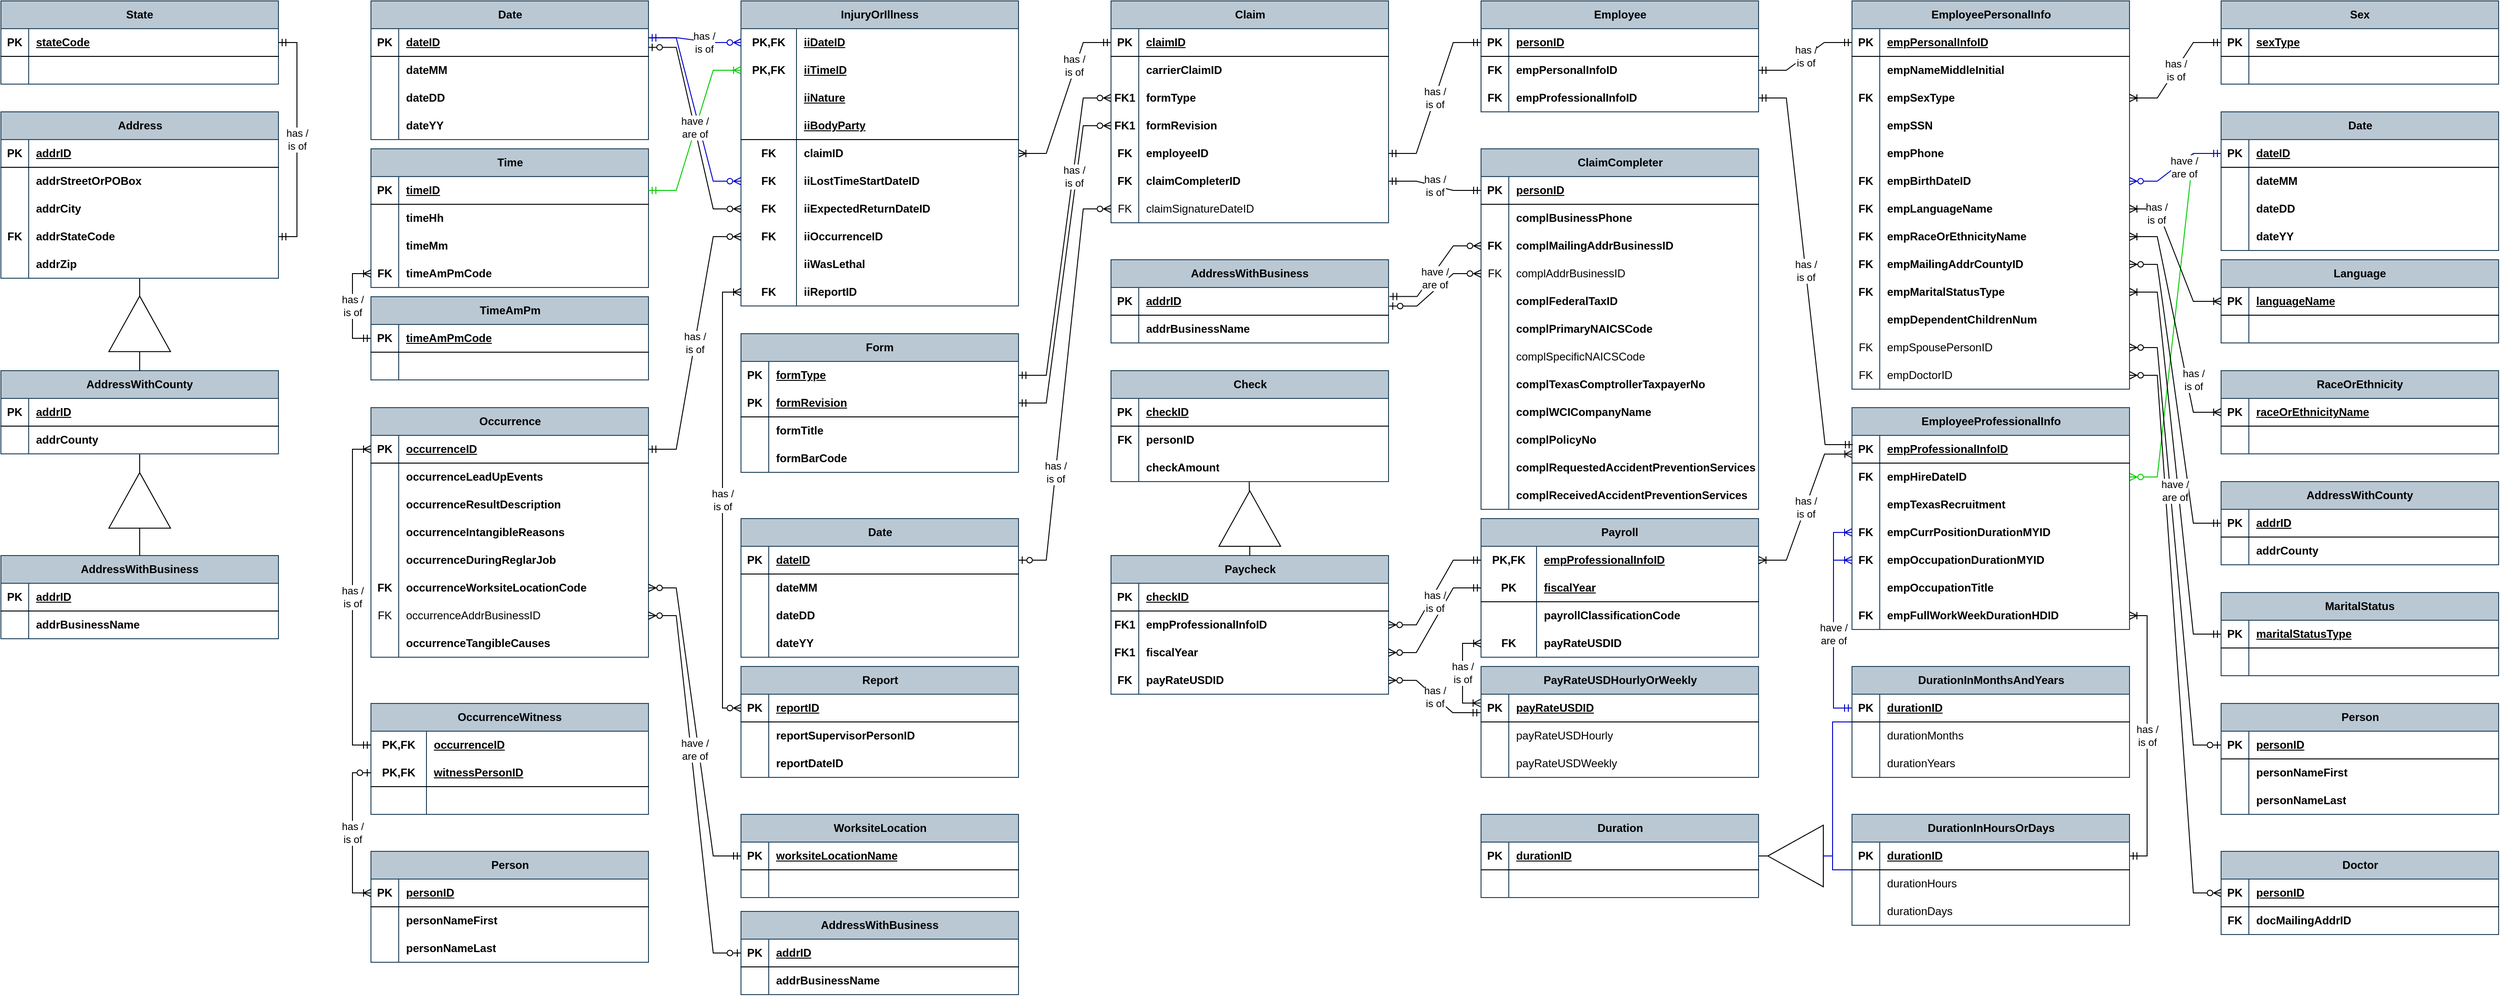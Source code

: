 <mxfile version="21.3.0" type="github">
  <diagram name="Page-1" id="_pQDsIUi2g-DjdmPZdwX">
    <mxGraphModel dx="1593" dy="829" grid="1" gridSize="10" guides="1" tooltips="1" connect="1" arrows="1" fold="1" page="1" pageScale="1" pageWidth="850" pageHeight="1100" math="0" shadow="0">
      <root>
        <mxCell id="0" />
        <mxCell id="1" parent="0" />
        <mxCell id="GLnVcwWSv_JaTvz5-bSh-1072" style="edgeStyle=entityRelationEdgeStyle;rounded=0;orthogonalLoop=1;jettySize=auto;html=1;exitX=1;exitY=0.5;exitDx=0;exitDy=0;entryX=0;entryY=0.5;entryDx=0;entryDy=0;endArrow=ERmandOne;endFill=0;startArrow=ERzeroToMany;startFill=0;strokeColor=#00CC00;" parent="1" source="GLnVcwWSv_JaTvz5-bSh-468" target="GLnVcwWSv_JaTvz5-bSh-863" edge="1">
          <mxGeometry relative="1" as="geometry" />
        </mxCell>
        <mxCell id="GLnVcwWSv_JaTvz5-bSh-77" value="Claim" style="shape=table;startSize=30;container=1;collapsible=1;childLayout=tableLayout;fixedRows=1;rowLines=0;fontStyle=1;align=center;resizeLast=1;html=1;fillColor=#bac8d3;strokeColor=#23445d;resizeWidth=0;" parent="1" vertex="1">
          <mxGeometry x="1210" y="10" width="300" height="240" as="geometry" />
        </mxCell>
        <mxCell id="GLnVcwWSv_JaTvz5-bSh-78" value="" style="shape=tableRow;horizontal=0;startSize=0;swimlaneHead=0;swimlaneBody=0;fillColor=none;collapsible=0;dropTarget=0;points=[[0,0.5],[1,0.5]];portConstraint=eastwest;top=0;left=0;right=0;bottom=1;fontStyle=1;resizeWidth=0;" parent="GLnVcwWSv_JaTvz5-bSh-77" vertex="1">
          <mxGeometry y="30" width="300" height="30" as="geometry" />
        </mxCell>
        <mxCell id="GLnVcwWSv_JaTvz5-bSh-79" value="PK" style="shape=partialRectangle;connectable=0;fillColor=none;top=0;left=0;bottom=0;right=0;fontStyle=1;overflow=hidden;whiteSpace=wrap;html=1;resizeWidth=0;" parent="GLnVcwWSv_JaTvz5-bSh-78" vertex="1">
          <mxGeometry width="30" height="30" as="geometry">
            <mxRectangle width="30" height="30" as="alternateBounds" />
          </mxGeometry>
        </mxCell>
        <mxCell id="GLnVcwWSv_JaTvz5-bSh-80" value="claimID" style="shape=partialRectangle;connectable=0;fillColor=none;top=0;left=0;bottom=0;right=0;align=left;spacingLeft=6;fontStyle=5;overflow=hidden;whiteSpace=wrap;html=1;resizeWidth=0;" parent="GLnVcwWSv_JaTvz5-bSh-78" vertex="1">
          <mxGeometry x="30" width="270" height="30" as="geometry">
            <mxRectangle width="270" height="30" as="alternateBounds" />
          </mxGeometry>
        </mxCell>
        <mxCell id="GLnVcwWSv_JaTvz5-bSh-81" value="" style="shape=tableRow;horizontal=0;startSize=0;swimlaneHead=0;swimlaneBody=0;fillColor=none;collapsible=0;dropTarget=0;points=[[0,0.5],[1,0.5]];portConstraint=eastwest;top=0;left=0;right=0;bottom=0;fontStyle=1;resizeWidth=0;" parent="GLnVcwWSv_JaTvz5-bSh-77" vertex="1">
          <mxGeometry y="60" width="300" height="30" as="geometry" />
        </mxCell>
        <mxCell id="GLnVcwWSv_JaTvz5-bSh-82" value="" style="shape=partialRectangle;connectable=0;fillColor=none;top=0;left=0;bottom=0;right=0;editable=1;overflow=hidden;whiteSpace=wrap;html=1;fontStyle=1;resizeWidth=0;" parent="GLnVcwWSv_JaTvz5-bSh-81" vertex="1">
          <mxGeometry width="30" height="30" as="geometry">
            <mxRectangle width="30" height="30" as="alternateBounds" />
          </mxGeometry>
        </mxCell>
        <mxCell id="GLnVcwWSv_JaTvz5-bSh-83" value="carrierClaimID" style="shape=partialRectangle;connectable=0;fillColor=none;top=0;left=0;bottom=0;right=0;align=left;spacingLeft=6;overflow=hidden;whiteSpace=wrap;html=1;fontStyle=1;resizeWidth=0;" parent="GLnVcwWSv_JaTvz5-bSh-81" vertex="1">
          <mxGeometry x="30" width="270" height="30" as="geometry">
            <mxRectangle width="270" height="30" as="alternateBounds" />
          </mxGeometry>
        </mxCell>
        <mxCell id="GLnVcwWSv_JaTvz5-bSh-231" style="shape=tableRow;horizontal=0;startSize=0;swimlaneHead=0;swimlaneBody=0;fillColor=none;collapsible=0;dropTarget=0;points=[[0,0.5],[1,0.5]];portConstraint=eastwest;top=0;left=0;right=0;bottom=0;fontStyle=1;resizeWidth=0;" parent="GLnVcwWSv_JaTvz5-bSh-77" vertex="1">
          <mxGeometry y="90" width="300" height="30" as="geometry" />
        </mxCell>
        <mxCell id="GLnVcwWSv_JaTvz5-bSh-232" value="FK1" style="shape=partialRectangle;connectable=0;fillColor=none;top=0;left=0;bottom=0;right=0;editable=1;overflow=hidden;whiteSpace=wrap;html=1;fontStyle=1;resizeWidth=0;" parent="GLnVcwWSv_JaTvz5-bSh-231" vertex="1">
          <mxGeometry width="30" height="30" as="geometry">
            <mxRectangle width="30" height="30" as="alternateBounds" />
          </mxGeometry>
        </mxCell>
        <mxCell id="GLnVcwWSv_JaTvz5-bSh-233" value="formType" style="shape=partialRectangle;connectable=0;fillColor=none;top=0;left=0;bottom=0;right=0;align=left;spacingLeft=6;overflow=hidden;whiteSpace=wrap;html=1;fontStyle=1;resizeWidth=0;" parent="GLnVcwWSv_JaTvz5-bSh-231" vertex="1">
          <mxGeometry x="30" width="270" height="30" as="geometry">
            <mxRectangle width="270" height="30" as="alternateBounds" />
          </mxGeometry>
        </mxCell>
        <mxCell id="GLnVcwWSv_JaTvz5-bSh-228" style="shape=tableRow;horizontal=0;startSize=0;swimlaneHead=0;swimlaneBody=0;fillColor=none;collapsible=0;dropTarget=0;points=[[0,0.5],[1,0.5]];portConstraint=eastwest;top=0;left=0;right=0;bottom=0;fontStyle=1;resizeWidth=0;" parent="GLnVcwWSv_JaTvz5-bSh-77" vertex="1">
          <mxGeometry y="120" width="300" height="30" as="geometry" />
        </mxCell>
        <mxCell id="GLnVcwWSv_JaTvz5-bSh-229" value="FK1" style="shape=partialRectangle;connectable=0;fillColor=none;top=0;left=0;bottom=0;right=0;editable=1;overflow=hidden;whiteSpace=wrap;html=1;fontStyle=1;resizeWidth=0;" parent="GLnVcwWSv_JaTvz5-bSh-228" vertex="1">
          <mxGeometry width="30" height="30" as="geometry">
            <mxRectangle width="30" height="30" as="alternateBounds" />
          </mxGeometry>
        </mxCell>
        <mxCell id="GLnVcwWSv_JaTvz5-bSh-230" value="formRevision" style="shape=partialRectangle;connectable=0;fillColor=none;top=0;left=0;bottom=0;right=0;align=left;spacingLeft=6;overflow=hidden;whiteSpace=wrap;html=1;fontStyle=1;resizeWidth=0;" parent="GLnVcwWSv_JaTvz5-bSh-228" vertex="1">
          <mxGeometry x="30" width="270" height="30" as="geometry">
            <mxRectangle width="270" height="30" as="alternateBounds" />
          </mxGeometry>
        </mxCell>
        <mxCell id="GLnVcwWSv_JaTvz5-bSh-225" style="shape=tableRow;horizontal=0;startSize=0;swimlaneHead=0;swimlaneBody=0;fillColor=none;collapsible=0;dropTarget=0;points=[[0,0.5],[1,0.5]];portConstraint=eastwest;top=0;left=0;right=0;bottom=0;fontStyle=1;resizeWidth=0;" parent="GLnVcwWSv_JaTvz5-bSh-77" vertex="1">
          <mxGeometry y="150" width="300" height="30" as="geometry" />
        </mxCell>
        <mxCell id="GLnVcwWSv_JaTvz5-bSh-226" value="FK" style="shape=partialRectangle;connectable=0;fillColor=none;top=0;left=0;bottom=0;right=0;editable=1;overflow=hidden;whiteSpace=wrap;html=1;fontStyle=1;resizeWidth=0;" parent="GLnVcwWSv_JaTvz5-bSh-225" vertex="1">
          <mxGeometry width="30" height="30" as="geometry">
            <mxRectangle width="30" height="30" as="alternateBounds" />
          </mxGeometry>
        </mxCell>
        <mxCell id="GLnVcwWSv_JaTvz5-bSh-227" value="employeeID" style="shape=partialRectangle;connectable=0;fillColor=none;top=0;left=0;bottom=0;right=0;align=left;spacingLeft=6;overflow=hidden;whiteSpace=wrap;html=1;fontStyle=1;resizeWidth=0;" parent="GLnVcwWSv_JaTvz5-bSh-225" vertex="1">
          <mxGeometry x="30" width="270" height="30" as="geometry">
            <mxRectangle width="270" height="30" as="alternateBounds" />
          </mxGeometry>
        </mxCell>
        <mxCell id="GLnVcwWSv_JaTvz5-bSh-222" style="shape=tableRow;horizontal=0;startSize=0;swimlaneHead=0;swimlaneBody=0;fillColor=none;collapsible=0;dropTarget=0;points=[[0,0.5],[1,0.5]];portConstraint=eastwest;top=0;left=0;right=0;bottom=0;fontStyle=1;resizeWidth=0;" parent="GLnVcwWSv_JaTvz5-bSh-77" vertex="1">
          <mxGeometry y="180" width="300" height="30" as="geometry" />
        </mxCell>
        <mxCell id="GLnVcwWSv_JaTvz5-bSh-223" value="FK" style="shape=partialRectangle;connectable=0;fillColor=none;top=0;left=0;bottom=0;right=0;editable=1;overflow=hidden;whiteSpace=wrap;html=1;fontStyle=1;resizeWidth=0;" parent="GLnVcwWSv_JaTvz5-bSh-222" vertex="1">
          <mxGeometry width="30" height="30" as="geometry">
            <mxRectangle width="30" height="30" as="alternateBounds" />
          </mxGeometry>
        </mxCell>
        <mxCell id="GLnVcwWSv_JaTvz5-bSh-224" value="claimCompleterID" style="shape=partialRectangle;connectable=0;fillColor=none;top=0;left=0;bottom=0;right=0;align=left;spacingLeft=6;overflow=hidden;whiteSpace=wrap;html=1;fontStyle=1;resizeWidth=0;" parent="GLnVcwWSv_JaTvz5-bSh-222" vertex="1">
          <mxGeometry x="30" width="270" height="30" as="geometry">
            <mxRectangle width="270" height="30" as="alternateBounds" />
          </mxGeometry>
        </mxCell>
        <mxCell id="GLnVcwWSv_JaTvz5-bSh-234" style="shape=tableRow;horizontal=0;startSize=0;swimlaneHead=0;swimlaneBody=0;fillColor=none;collapsible=0;dropTarget=0;points=[[0,0.5],[1,0.5]];portConstraint=eastwest;top=0;left=0;right=0;bottom=0;fontStyle=1;resizeWidth=0;" parent="GLnVcwWSv_JaTvz5-bSh-77" vertex="1">
          <mxGeometry y="210" width="300" height="30" as="geometry" />
        </mxCell>
        <mxCell id="GLnVcwWSv_JaTvz5-bSh-235" value="FK" style="shape=partialRectangle;connectable=0;fillColor=none;top=0;left=0;bottom=0;right=0;editable=1;overflow=hidden;whiteSpace=wrap;html=1;fontStyle=0;resizeWidth=0;" parent="GLnVcwWSv_JaTvz5-bSh-234" vertex="1">
          <mxGeometry width="30" height="30" as="geometry">
            <mxRectangle width="30" height="30" as="alternateBounds" />
          </mxGeometry>
        </mxCell>
        <mxCell id="GLnVcwWSv_JaTvz5-bSh-236" value="claimSignatureDateID" style="shape=partialRectangle;connectable=0;fillColor=none;top=0;left=0;bottom=0;right=0;align=left;spacingLeft=6;overflow=hidden;whiteSpace=wrap;html=1;fontStyle=0;resizeWidth=0;" parent="GLnVcwWSv_JaTvz5-bSh-234" vertex="1">
          <mxGeometry x="30" width="270" height="30" as="geometry">
            <mxRectangle width="270" height="30" as="alternateBounds" />
          </mxGeometry>
        </mxCell>
        <mxCell id="GLnVcwWSv_JaTvz5-bSh-103" value="Form" style="shape=table;startSize=30;container=1;collapsible=1;childLayout=tableLayout;fixedRows=1;rowLines=0;fontStyle=1;align=center;resizeLast=1;html=1;whiteSpace=wrap;fillColor=#bac8d3;strokeColor=#23445d;resizeWidth=0;" parent="1" vertex="1">
          <mxGeometry x="810" y="370" width="300" height="150" as="geometry" />
        </mxCell>
        <mxCell id="GLnVcwWSv_JaTvz5-bSh-104" value="" style="shape=tableRow;horizontal=0;startSize=0;swimlaneHead=0;swimlaneBody=0;fillColor=none;collapsible=0;dropTarget=0;points=[[0,0.5],[1,0.5]];portConstraint=eastwest;top=0;left=0;right=0;bottom=0;html=1;fontStyle=1;resizeWidth=0;" parent="GLnVcwWSv_JaTvz5-bSh-103" vertex="1">
          <mxGeometry y="30" width="300" height="30" as="geometry" />
        </mxCell>
        <mxCell id="GLnVcwWSv_JaTvz5-bSh-105" value="&lt;div&gt;PK&lt;/div&gt;" style="shape=partialRectangle;connectable=0;fillColor=none;top=0;left=0;bottom=0;right=0;fontStyle=1;overflow=hidden;html=1;whiteSpace=wrap;resizeWidth=0;" parent="GLnVcwWSv_JaTvz5-bSh-104" vertex="1">
          <mxGeometry width="30" height="30" as="geometry">
            <mxRectangle width="30" height="30" as="alternateBounds" />
          </mxGeometry>
        </mxCell>
        <mxCell id="GLnVcwWSv_JaTvz5-bSh-106" value="formType" style="shape=partialRectangle;connectable=0;fillColor=none;top=0;left=0;bottom=0;right=0;align=left;spacingLeft=6;fontStyle=5;overflow=hidden;html=1;whiteSpace=wrap;resizeWidth=0;" parent="GLnVcwWSv_JaTvz5-bSh-104" vertex="1">
          <mxGeometry x="30" width="270" height="30" as="geometry">
            <mxRectangle width="270" height="30" as="alternateBounds" />
          </mxGeometry>
        </mxCell>
        <mxCell id="GLnVcwWSv_JaTvz5-bSh-107" value="" style="shape=tableRow;horizontal=0;startSize=0;swimlaneHead=0;swimlaneBody=0;fillColor=none;collapsible=0;dropTarget=0;points=[[0,0.5],[1,0.5]];portConstraint=eastwest;top=0;left=0;right=0;bottom=1;html=1;fontStyle=1;resizeWidth=0;" parent="GLnVcwWSv_JaTvz5-bSh-103" vertex="1">
          <mxGeometry y="60" width="300" height="30" as="geometry" />
        </mxCell>
        <mxCell id="GLnVcwWSv_JaTvz5-bSh-108" value="&lt;div&gt;PK&lt;/div&gt;" style="shape=partialRectangle;connectable=0;fillColor=none;top=0;left=0;bottom=0;right=0;fontStyle=1;overflow=hidden;html=1;whiteSpace=wrap;resizeWidth=0;" parent="GLnVcwWSv_JaTvz5-bSh-107" vertex="1">
          <mxGeometry width="30" height="30" as="geometry">
            <mxRectangle width="30" height="30" as="alternateBounds" />
          </mxGeometry>
        </mxCell>
        <mxCell id="GLnVcwWSv_JaTvz5-bSh-109" value="formRevision" style="shape=partialRectangle;connectable=0;fillColor=none;top=0;left=0;bottom=0;right=0;align=left;spacingLeft=6;fontStyle=5;overflow=hidden;html=1;whiteSpace=wrap;resizeWidth=0;" parent="GLnVcwWSv_JaTvz5-bSh-107" vertex="1">
          <mxGeometry x="30" width="270" height="30" as="geometry">
            <mxRectangle width="270" height="30" as="alternateBounds" />
          </mxGeometry>
        </mxCell>
        <mxCell id="GLnVcwWSv_JaTvz5-bSh-110" value="" style="shape=tableRow;horizontal=0;startSize=0;swimlaneHead=0;swimlaneBody=0;fillColor=none;collapsible=0;dropTarget=0;points=[[0,0.5],[1,0.5]];portConstraint=eastwest;top=0;left=0;right=0;bottom=0;html=1;fontStyle=1;resizeWidth=0;" parent="GLnVcwWSv_JaTvz5-bSh-103" vertex="1">
          <mxGeometry y="90" width="300" height="30" as="geometry" />
        </mxCell>
        <mxCell id="GLnVcwWSv_JaTvz5-bSh-111" value="" style="shape=partialRectangle;connectable=0;fillColor=none;top=0;left=0;bottom=0;right=0;editable=1;overflow=hidden;html=1;whiteSpace=wrap;fontStyle=1;resizeWidth=0;" parent="GLnVcwWSv_JaTvz5-bSh-110" vertex="1">
          <mxGeometry width="30" height="30" as="geometry">
            <mxRectangle width="30" height="30" as="alternateBounds" />
          </mxGeometry>
        </mxCell>
        <mxCell id="GLnVcwWSv_JaTvz5-bSh-112" value="formTitle" style="shape=partialRectangle;connectable=0;fillColor=none;top=0;left=0;bottom=0;right=0;align=left;spacingLeft=6;overflow=hidden;html=1;whiteSpace=wrap;fontStyle=1;resizeWidth=0;" parent="GLnVcwWSv_JaTvz5-bSh-110" vertex="1">
          <mxGeometry x="30" width="270" height="30" as="geometry">
            <mxRectangle width="270" height="30" as="alternateBounds" />
          </mxGeometry>
        </mxCell>
        <mxCell id="GLnVcwWSv_JaTvz5-bSh-113" value="" style="shape=tableRow;horizontal=0;startSize=0;swimlaneHead=0;swimlaneBody=0;fillColor=none;collapsible=0;dropTarget=0;points=[[0,0.5],[1,0.5]];portConstraint=eastwest;top=0;left=0;right=0;bottom=0;html=1;fontStyle=1;resizeWidth=0;" parent="GLnVcwWSv_JaTvz5-bSh-103" vertex="1">
          <mxGeometry y="120" width="300" height="30" as="geometry" />
        </mxCell>
        <mxCell id="GLnVcwWSv_JaTvz5-bSh-114" value="" style="shape=partialRectangle;connectable=0;fillColor=none;top=0;left=0;bottom=0;right=0;editable=1;overflow=hidden;html=1;whiteSpace=wrap;fontStyle=1;resizeWidth=0;" parent="GLnVcwWSv_JaTvz5-bSh-113" vertex="1">
          <mxGeometry width="30" height="30" as="geometry">
            <mxRectangle width="30" height="30" as="alternateBounds" />
          </mxGeometry>
        </mxCell>
        <mxCell id="GLnVcwWSv_JaTvz5-bSh-115" value="formBarCode" style="shape=partialRectangle;connectable=0;fillColor=none;top=0;left=0;bottom=0;right=0;align=left;spacingLeft=6;overflow=hidden;html=1;whiteSpace=wrap;fontStyle=1;resizeWidth=0;" parent="GLnVcwWSv_JaTvz5-bSh-113" vertex="1">
          <mxGeometry x="30" width="270" height="30" as="geometry">
            <mxRectangle width="270" height="30" as="alternateBounds" />
          </mxGeometry>
        </mxCell>
        <mxCell id="GLnVcwWSv_JaTvz5-bSh-237" value="Person" style="shape=table;startSize=30;container=1;collapsible=1;childLayout=tableLayout;fixedRows=1;rowLines=0;fontStyle=1;align=center;resizeLast=1;html=1;fillColor=#bac8d3;strokeColor=#23445d;resizeWidth=0;" parent="1" vertex="1">
          <mxGeometry x="2410" y="770" width="300" height="120" as="geometry" />
        </mxCell>
        <mxCell id="GLnVcwWSv_JaTvz5-bSh-238" value="" style="shape=tableRow;horizontal=0;startSize=0;swimlaneHead=0;swimlaneBody=0;fillColor=none;collapsible=0;dropTarget=0;points=[[0,0.5],[1,0.5]];portConstraint=eastwest;top=0;left=0;right=0;bottom=1;fontStyle=1;resizeWidth=0;" parent="GLnVcwWSv_JaTvz5-bSh-237" vertex="1">
          <mxGeometry y="30" width="300" height="30" as="geometry" />
        </mxCell>
        <mxCell id="GLnVcwWSv_JaTvz5-bSh-239" value="PK" style="shape=partialRectangle;connectable=0;fillColor=none;top=0;left=0;bottom=0;right=0;fontStyle=1;overflow=hidden;whiteSpace=wrap;html=1;resizeWidth=0;" parent="GLnVcwWSv_JaTvz5-bSh-238" vertex="1">
          <mxGeometry width="30" height="30" as="geometry">
            <mxRectangle width="30" height="30" as="alternateBounds" />
          </mxGeometry>
        </mxCell>
        <mxCell id="GLnVcwWSv_JaTvz5-bSh-240" value="personID" style="shape=partialRectangle;connectable=0;fillColor=none;top=0;left=0;bottom=0;right=0;align=left;spacingLeft=6;fontStyle=5;overflow=hidden;whiteSpace=wrap;html=1;resizeWidth=0;" parent="GLnVcwWSv_JaTvz5-bSh-238" vertex="1">
          <mxGeometry x="30" width="270" height="30" as="geometry">
            <mxRectangle width="270" height="30" as="alternateBounds" />
          </mxGeometry>
        </mxCell>
        <mxCell id="GLnVcwWSv_JaTvz5-bSh-241" value="" style="shape=tableRow;horizontal=0;startSize=0;swimlaneHead=0;swimlaneBody=0;fillColor=none;collapsible=0;dropTarget=0;points=[[0,0.5],[1,0.5]];portConstraint=eastwest;top=0;left=0;right=0;bottom=0;fontStyle=1;resizeWidth=0;" parent="GLnVcwWSv_JaTvz5-bSh-237" vertex="1">
          <mxGeometry y="60" width="300" height="30" as="geometry" />
        </mxCell>
        <mxCell id="GLnVcwWSv_JaTvz5-bSh-242" value="" style="shape=partialRectangle;connectable=0;fillColor=none;top=0;left=0;bottom=0;right=0;editable=1;overflow=hidden;whiteSpace=wrap;html=1;fontStyle=1;resizeWidth=0;" parent="GLnVcwWSv_JaTvz5-bSh-241" vertex="1">
          <mxGeometry width="30" height="30" as="geometry">
            <mxRectangle width="30" height="30" as="alternateBounds" />
          </mxGeometry>
        </mxCell>
        <mxCell id="GLnVcwWSv_JaTvz5-bSh-243" value="personNameFirst" style="shape=partialRectangle;connectable=0;fillColor=none;top=0;left=0;bottom=0;right=0;align=left;spacingLeft=6;overflow=hidden;whiteSpace=wrap;html=1;fontStyle=1;resizeWidth=0;" parent="GLnVcwWSv_JaTvz5-bSh-241" vertex="1">
          <mxGeometry x="30" width="270" height="30" as="geometry">
            <mxRectangle width="270" height="30" as="alternateBounds" />
          </mxGeometry>
        </mxCell>
        <mxCell id="GLnVcwWSv_JaTvz5-bSh-244" value="" style="shape=tableRow;horizontal=0;startSize=0;swimlaneHead=0;swimlaneBody=0;fillColor=none;collapsible=0;dropTarget=0;points=[[0,0.5],[1,0.5]];portConstraint=eastwest;top=0;left=0;right=0;bottom=0;fontStyle=1;resizeWidth=0;" parent="GLnVcwWSv_JaTvz5-bSh-237" vertex="1">
          <mxGeometry y="90" width="300" height="30" as="geometry" />
        </mxCell>
        <mxCell id="GLnVcwWSv_JaTvz5-bSh-245" value="" style="shape=partialRectangle;connectable=0;fillColor=none;top=0;left=0;bottom=0;right=0;editable=1;overflow=hidden;whiteSpace=wrap;html=1;fontStyle=1;resizeWidth=0;" parent="GLnVcwWSv_JaTvz5-bSh-244" vertex="1">
          <mxGeometry width="30" height="30" as="geometry">
            <mxRectangle width="30" height="30" as="alternateBounds" />
          </mxGeometry>
        </mxCell>
        <mxCell id="GLnVcwWSv_JaTvz5-bSh-246" value="personNameLast" style="shape=partialRectangle;connectable=0;fillColor=none;top=0;left=0;bottom=0;right=0;align=left;spacingLeft=6;overflow=hidden;whiteSpace=wrap;html=1;fontStyle=1;resizeWidth=0;" parent="GLnVcwWSv_JaTvz5-bSh-244" vertex="1">
          <mxGeometry x="30" width="270" height="30" as="geometry">
            <mxRectangle width="270" height="30" as="alternateBounds" />
          </mxGeometry>
        </mxCell>
        <mxCell id="GLnVcwWSv_JaTvz5-bSh-260" value="Employee" style="shape=table;startSize=30;container=1;collapsible=1;childLayout=tableLayout;fixedRows=1;rowLines=0;fontStyle=1;align=center;resizeLast=1;html=1;fillColor=#bac8d3;strokeColor=#23445d;resizeWidth=0;" parent="1" vertex="1">
          <mxGeometry x="1610" y="10" width="300" height="120" as="geometry" />
        </mxCell>
        <mxCell id="GLnVcwWSv_JaTvz5-bSh-261" value="" style="shape=tableRow;horizontal=0;startSize=0;swimlaneHead=0;swimlaneBody=0;fillColor=none;collapsible=0;dropTarget=0;points=[[0,0.5],[1,0.5]];portConstraint=eastwest;top=0;left=0;right=0;bottom=1;fontStyle=1;resizeWidth=0;" parent="GLnVcwWSv_JaTvz5-bSh-260" vertex="1">
          <mxGeometry y="30" width="300" height="30" as="geometry" />
        </mxCell>
        <mxCell id="GLnVcwWSv_JaTvz5-bSh-262" value="PK" style="shape=partialRectangle;connectable=0;fillColor=none;top=0;left=0;bottom=0;right=0;fontStyle=1;overflow=hidden;whiteSpace=wrap;html=1;resizeWidth=0;" parent="GLnVcwWSv_JaTvz5-bSh-261" vertex="1">
          <mxGeometry width="30" height="30" as="geometry">
            <mxRectangle width="30" height="30" as="alternateBounds" />
          </mxGeometry>
        </mxCell>
        <mxCell id="GLnVcwWSv_JaTvz5-bSh-263" value="personID" style="shape=partialRectangle;connectable=0;fillColor=none;top=0;left=0;bottom=0;right=0;align=left;spacingLeft=6;fontStyle=5;overflow=hidden;whiteSpace=wrap;html=1;resizeWidth=0;" parent="GLnVcwWSv_JaTvz5-bSh-261" vertex="1">
          <mxGeometry x="30" width="270" height="30" as="geometry">
            <mxRectangle width="270" height="30" as="alternateBounds" />
          </mxGeometry>
        </mxCell>
        <mxCell id="GLnVcwWSv_JaTvz5-bSh-264" value="" style="shape=tableRow;horizontal=0;startSize=0;swimlaneHead=0;swimlaneBody=0;fillColor=none;collapsible=0;dropTarget=0;points=[[0,0.5],[1,0.5]];portConstraint=eastwest;top=0;left=0;right=0;bottom=0;fontStyle=1;resizeWidth=0;" parent="GLnVcwWSv_JaTvz5-bSh-260" vertex="1">
          <mxGeometry y="60" width="300" height="30" as="geometry" />
        </mxCell>
        <mxCell id="GLnVcwWSv_JaTvz5-bSh-265" value="FK" style="shape=partialRectangle;connectable=0;fillColor=none;top=0;left=0;bottom=0;right=0;editable=1;overflow=hidden;whiteSpace=wrap;html=1;fontStyle=1;resizeWidth=0;" parent="GLnVcwWSv_JaTvz5-bSh-264" vertex="1">
          <mxGeometry width="30" height="30" as="geometry">
            <mxRectangle width="30" height="30" as="alternateBounds" />
          </mxGeometry>
        </mxCell>
        <mxCell id="GLnVcwWSv_JaTvz5-bSh-266" value="empPersonalInfoID" style="shape=partialRectangle;connectable=0;fillColor=none;top=0;left=0;bottom=0;right=0;align=left;spacingLeft=6;overflow=hidden;whiteSpace=wrap;html=1;fontStyle=1;resizeWidth=0;" parent="GLnVcwWSv_JaTvz5-bSh-264" vertex="1">
          <mxGeometry x="30" width="270" height="30" as="geometry">
            <mxRectangle width="270" height="30" as="alternateBounds" />
          </mxGeometry>
        </mxCell>
        <mxCell id="GLnVcwWSv_JaTvz5-bSh-267" value="" style="shape=tableRow;horizontal=0;startSize=0;swimlaneHead=0;swimlaneBody=0;fillColor=none;collapsible=0;dropTarget=0;points=[[0,0.5],[1,0.5]];portConstraint=eastwest;top=0;left=0;right=0;bottom=0;fontStyle=1;resizeWidth=0;" parent="GLnVcwWSv_JaTvz5-bSh-260" vertex="1">
          <mxGeometry y="90" width="300" height="30" as="geometry" />
        </mxCell>
        <mxCell id="GLnVcwWSv_JaTvz5-bSh-268" value="FK" style="shape=partialRectangle;connectable=0;fillColor=none;top=0;left=0;bottom=0;right=0;editable=1;overflow=hidden;whiteSpace=wrap;html=1;fontStyle=1;resizeWidth=0;" parent="GLnVcwWSv_JaTvz5-bSh-267" vertex="1">
          <mxGeometry width="30" height="30" as="geometry">
            <mxRectangle width="30" height="30" as="alternateBounds" />
          </mxGeometry>
        </mxCell>
        <mxCell id="GLnVcwWSv_JaTvz5-bSh-269" value="empProfessionalInfoID" style="shape=partialRectangle;connectable=0;fillColor=none;top=0;left=0;bottom=0;right=0;align=left;spacingLeft=6;overflow=hidden;whiteSpace=wrap;html=1;fontStyle=1;resizeWidth=0;" parent="GLnVcwWSv_JaTvz5-bSh-267" vertex="1">
          <mxGeometry x="30" width="270" height="30" as="geometry">
            <mxRectangle width="270" height="30" as="alternateBounds" />
          </mxGeometry>
        </mxCell>
        <mxCell id="GLnVcwWSv_JaTvz5-bSh-270" value="EmployeePersonalInfo" style="shape=table;startSize=30;container=1;collapsible=1;childLayout=tableLayout;fixedRows=1;rowLines=0;fontStyle=1;align=center;resizeLast=1;html=1;fillColor=#bac8d3;strokeColor=#23445d;resizeWidth=0;" parent="1" vertex="1">
          <mxGeometry x="2011" y="10" width="300" height="420" as="geometry" />
        </mxCell>
        <mxCell id="GLnVcwWSv_JaTvz5-bSh-271" value="" style="shape=tableRow;horizontal=0;startSize=0;swimlaneHead=0;swimlaneBody=0;fillColor=none;collapsible=0;dropTarget=0;points=[[0,0.5],[1,0.5]];portConstraint=eastwest;top=0;left=0;right=0;bottom=1;fontStyle=1;resizeWidth=0;" parent="GLnVcwWSv_JaTvz5-bSh-270" vertex="1">
          <mxGeometry y="30" width="300" height="30" as="geometry" />
        </mxCell>
        <mxCell id="GLnVcwWSv_JaTvz5-bSh-272" value="PK" style="shape=partialRectangle;connectable=0;fillColor=none;top=0;left=0;bottom=0;right=0;fontStyle=1;overflow=hidden;whiteSpace=wrap;html=1;resizeWidth=0;" parent="GLnVcwWSv_JaTvz5-bSh-271" vertex="1">
          <mxGeometry width="30" height="30" as="geometry">
            <mxRectangle width="30" height="30" as="alternateBounds" />
          </mxGeometry>
        </mxCell>
        <mxCell id="GLnVcwWSv_JaTvz5-bSh-273" value="empPersonalInfoID" style="shape=partialRectangle;connectable=0;fillColor=none;top=0;left=0;bottom=0;right=0;align=left;spacingLeft=6;fontStyle=5;overflow=hidden;whiteSpace=wrap;html=1;resizeWidth=0;" parent="GLnVcwWSv_JaTvz5-bSh-271" vertex="1">
          <mxGeometry x="30" width="270" height="30" as="geometry">
            <mxRectangle width="270" height="30" as="alternateBounds" />
          </mxGeometry>
        </mxCell>
        <mxCell id="GLnVcwWSv_JaTvz5-bSh-274" value="" style="shape=tableRow;horizontal=0;startSize=0;swimlaneHead=0;swimlaneBody=0;fillColor=none;collapsible=0;dropTarget=0;points=[[0,0.5],[1,0.5]];portConstraint=eastwest;top=0;left=0;right=0;bottom=0;fontStyle=1;resizeWidth=0;" parent="GLnVcwWSv_JaTvz5-bSh-270" vertex="1">
          <mxGeometry y="60" width="300" height="30" as="geometry" />
        </mxCell>
        <mxCell id="GLnVcwWSv_JaTvz5-bSh-275" value="" style="shape=partialRectangle;connectable=0;fillColor=none;top=0;left=0;bottom=0;right=0;editable=1;overflow=hidden;whiteSpace=wrap;html=1;fontStyle=1;resizeWidth=0;" parent="GLnVcwWSv_JaTvz5-bSh-274" vertex="1">
          <mxGeometry width="30" height="30" as="geometry">
            <mxRectangle width="30" height="30" as="alternateBounds" />
          </mxGeometry>
        </mxCell>
        <mxCell id="GLnVcwWSv_JaTvz5-bSh-276" value="empNameMiddleInitial" style="shape=partialRectangle;connectable=0;fillColor=none;top=0;left=0;bottom=0;right=0;align=left;spacingLeft=6;overflow=hidden;whiteSpace=wrap;html=1;fontStyle=1;resizeWidth=0;" parent="GLnVcwWSv_JaTvz5-bSh-274" vertex="1">
          <mxGeometry x="30" width="270" height="30" as="geometry">
            <mxRectangle width="270" height="30" as="alternateBounds" />
          </mxGeometry>
        </mxCell>
        <mxCell id="GLnVcwWSv_JaTvz5-bSh-277" value="" style="shape=tableRow;horizontal=0;startSize=0;swimlaneHead=0;swimlaneBody=0;fillColor=none;collapsible=0;dropTarget=0;points=[[0,0.5],[1,0.5]];portConstraint=eastwest;top=0;left=0;right=0;bottom=0;fontStyle=1;resizeWidth=0;" parent="GLnVcwWSv_JaTvz5-bSh-270" vertex="1">
          <mxGeometry y="90" width="300" height="30" as="geometry" />
        </mxCell>
        <mxCell id="GLnVcwWSv_JaTvz5-bSh-278" value="FK" style="shape=partialRectangle;connectable=0;fillColor=none;top=0;left=0;bottom=0;right=0;editable=1;overflow=hidden;whiteSpace=wrap;html=1;fontStyle=1;resizeWidth=0;" parent="GLnVcwWSv_JaTvz5-bSh-277" vertex="1">
          <mxGeometry width="30" height="30" as="geometry">
            <mxRectangle width="30" height="30" as="alternateBounds" />
          </mxGeometry>
        </mxCell>
        <mxCell id="GLnVcwWSv_JaTvz5-bSh-279" value="empSexType" style="shape=partialRectangle;connectable=0;fillColor=none;top=0;left=0;bottom=0;right=0;align=left;spacingLeft=6;overflow=hidden;whiteSpace=wrap;html=1;fontStyle=1;resizeWidth=0;" parent="GLnVcwWSv_JaTvz5-bSh-277" vertex="1">
          <mxGeometry x="30" width="270" height="30" as="geometry">
            <mxRectangle width="270" height="30" as="alternateBounds" />
          </mxGeometry>
        </mxCell>
        <mxCell id="GLnVcwWSv_JaTvz5-bSh-293" style="shape=tableRow;horizontal=0;startSize=0;swimlaneHead=0;swimlaneBody=0;fillColor=none;collapsible=0;dropTarget=0;points=[[0,0.5],[1,0.5]];portConstraint=eastwest;top=0;left=0;right=0;bottom=0;fontStyle=1;resizeWidth=0;" parent="GLnVcwWSv_JaTvz5-bSh-270" vertex="1">
          <mxGeometry y="120" width="300" height="30" as="geometry" />
        </mxCell>
        <mxCell id="GLnVcwWSv_JaTvz5-bSh-294" style="shape=partialRectangle;connectable=0;fillColor=none;top=0;left=0;bottom=0;right=0;editable=1;overflow=hidden;whiteSpace=wrap;html=1;fontStyle=1;resizeWidth=0;" parent="GLnVcwWSv_JaTvz5-bSh-293" vertex="1">
          <mxGeometry width="30" height="30" as="geometry">
            <mxRectangle width="30" height="30" as="alternateBounds" />
          </mxGeometry>
        </mxCell>
        <mxCell id="GLnVcwWSv_JaTvz5-bSh-295" value="empSSN" style="shape=partialRectangle;connectable=0;fillColor=none;top=0;left=0;bottom=0;right=0;align=left;spacingLeft=6;overflow=hidden;whiteSpace=wrap;html=1;fontStyle=1;resizeWidth=0;" parent="GLnVcwWSv_JaTvz5-bSh-293" vertex="1">
          <mxGeometry x="30" width="270" height="30" as="geometry">
            <mxRectangle width="270" height="30" as="alternateBounds" />
          </mxGeometry>
        </mxCell>
        <mxCell id="GLnVcwWSv_JaTvz5-bSh-302" style="shape=tableRow;horizontal=0;startSize=0;swimlaneHead=0;swimlaneBody=0;fillColor=none;collapsible=0;dropTarget=0;points=[[0,0.5],[1,0.5]];portConstraint=eastwest;top=0;left=0;right=0;bottom=0;fontStyle=1;resizeWidth=0;" parent="GLnVcwWSv_JaTvz5-bSh-270" vertex="1">
          <mxGeometry y="150" width="300" height="30" as="geometry" />
        </mxCell>
        <mxCell id="GLnVcwWSv_JaTvz5-bSh-303" style="shape=partialRectangle;connectable=0;fillColor=none;top=0;left=0;bottom=0;right=0;editable=1;overflow=hidden;whiteSpace=wrap;html=1;fontStyle=1;resizeWidth=0;" parent="GLnVcwWSv_JaTvz5-bSh-302" vertex="1">
          <mxGeometry width="30" height="30" as="geometry">
            <mxRectangle width="30" height="30" as="alternateBounds" />
          </mxGeometry>
        </mxCell>
        <mxCell id="GLnVcwWSv_JaTvz5-bSh-304" value="empPhone" style="shape=partialRectangle;connectable=0;fillColor=none;top=0;left=0;bottom=0;right=0;align=left;spacingLeft=6;overflow=hidden;whiteSpace=wrap;html=1;fontStyle=1;resizeWidth=0;" parent="GLnVcwWSv_JaTvz5-bSh-302" vertex="1">
          <mxGeometry x="30" width="270" height="30" as="geometry">
            <mxRectangle width="270" height="30" as="alternateBounds" />
          </mxGeometry>
        </mxCell>
        <mxCell id="GLnVcwWSv_JaTvz5-bSh-305" style="shape=tableRow;horizontal=0;startSize=0;swimlaneHead=0;swimlaneBody=0;fillColor=none;collapsible=0;dropTarget=0;points=[[0,0.5],[1,0.5]];portConstraint=eastwest;top=0;left=0;right=0;bottom=0;fontStyle=1;resizeWidth=0;" parent="GLnVcwWSv_JaTvz5-bSh-270" vertex="1">
          <mxGeometry y="180" width="300" height="30" as="geometry" />
        </mxCell>
        <mxCell id="GLnVcwWSv_JaTvz5-bSh-306" value="FK" style="shape=partialRectangle;connectable=0;fillColor=none;top=0;left=0;bottom=0;right=0;editable=1;overflow=hidden;whiteSpace=wrap;html=1;fontStyle=1;resizeWidth=0;" parent="GLnVcwWSv_JaTvz5-bSh-305" vertex="1">
          <mxGeometry width="30" height="30" as="geometry">
            <mxRectangle width="30" height="30" as="alternateBounds" />
          </mxGeometry>
        </mxCell>
        <mxCell id="GLnVcwWSv_JaTvz5-bSh-307" value="empBirthDateID" style="shape=partialRectangle;connectable=0;fillColor=none;top=0;left=0;bottom=0;right=0;align=left;spacingLeft=6;overflow=hidden;whiteSpace=wrap;html=1;fontStyle=1;resizeWidth=0;" parent="GLnVcwWSv_JaTvz5-bSh-305" vertex="1">
          <mxGeometry x="30" width="270" height="30" as="geometry">
            <mxRectangle width="270" height="30" as="alternateBounds" />
          </mxGeometry>
        </mxCell>
        <mxCell id="GLnVcwWSv_JaTvz5-bSh-308" style="shape=tableRow;horizontal=0;startSize=0;swimlaneHead=0;swimlaneBody=0;fillColor=none;collapsible=0;dropTarget=0;points=[[0,0.5],[1,0.5]];portConstraint=eastwest;top=0;left=0;right=0;bottom=0;fontStyle=1;resizeWidth=0;" parent="GLnVcwWSv_JaTvz5-bSh-270" vertex="1">
          <mxGeometry y="210" width="300" height="30" as="geometry" />
        </mxCell>
        <mxCell id="GLnVcwWSv_JaTvz5-bSh-309" value="FK" style="shape=partialRectangle;connectable=0;fillColor=none;top=0;left=0;bottom=0;right=0;editable=1;overflow=hidden;whiteSpace=wrap;html=1;fontStyle=1;resizeWidth=0;" parent="GLnVcwWSv_JaTvz5-bSh-308" vertex="1">
          <mxGeometry width="30" height="30" as="geometry">
            <mxRectangle width="30" height="30" as="alternateBounds" />
          </mxGeometry>
        </mxCell>
        <mxCell id="GLnVcwWSv_JaTvz5-bSh-310" value="empLanguageName" style="shape=partialRectangle;connectable=0;fillColor=none;top=0;left=0;bottom=0;right=0;align=left;spacingLeft=6;overflow=hidden;whiteSpace=wrap;html=1;fontStyle=1;resizeWidth=0;" parent="GLnVcwWSv_JaTvz5-bSh-308" vertex="1">
          <mxGeometry x="30" width="270" height="30" as="geometry">
            <mxRectangle width="270" height="30" as="alternateBounds" />
          </mxGeometry>
        </mxCell>
        <mxCell id="GLnVcwWSv_JaTvz5-bSh-311" style="shape=tableRow;horizontal=0;startSize=0;swimlaneHead=0;swimlaneBody=0;fillColor=none;collapsible=0;dropTarget=0;points=[[0,0.5],[1,0.5]];portConstraint=eastwest;top=0;left=0;right=0;bottom=0;fontStyle=1;resizeWidth=0;" parent="GLnVcwWSv_JaTvz5-bSh-270" vertex="1">
          <mxGeometry y="240" width="300" height="30" as="geometry" />
        </mxCell>
        <mxCell id="GLnVcwWSv_JaTvz5-bSh-312" value="FK" style="shape=partialRectangle;connectable=0;fillColor=none;top=0;left=0;bottom=0;right=0;editable=1;overflow=hidden;whiteSpace=wrap;html=1;fontStyle=1;resizeWidth=0;" parent="GLnVcwWSv_JaTvz5-bSh-311" vertex="1">
          <mxGeometry width="30" height="30" as="geometry">
            <mxRectangle width="30" height="30" as="alternateBounds" />
          </mxGeometry>
        </mxCell>
        <mxCell id="GLnVcwWSv_JaTvz5-bSh-313" value="empRaceOrEthnicityName" style="shape=partialRectangle;connectable=0;fillColor=none;top=0;left=0;bottom=0;right=0;align=left;spacingLeft=6;overflow=hidden;whiteSpace=wrap;html=1;fontStyle=1;resizeWidth=0;" parent="GLnVcwWSv_JaTvz5-bSh-311" vertex="1">
          <mxGeometry x="30" width="270" height="30" as="geometry">
            <mxRectangle width="270" height="30" as="alternateBounds" />
          </mxGeometry>
        </mxCell>
        <mxCell id="GLnVcwWSv_JaTvz5-bSh-314" style="shape=tableRow;horizontal=0;startSize=0;swimlaneHead=0;swimlaneBody=0;fillColor=none;collapsible=0;dropTarget=0;points=[[0,0.5],[1,0.5]];portConstraint=eastwest;top=0;left=0;right=0;bottom=0;fontStyle=1;resizeWidth=0;" parent="GLnVcwWSv_JaTvz5-bSh-270" vertex="1">
          <mxGeometry y="270" width="300" height="30" as="geometry" />
        </mxCell>
        <mxCell id="GLnVcwWSv_JaTvz5-bSh-315" value="FK" style="shape=partialRectangle;connectable=0;fillColor=none;top=0;left=0;bottom=0;right=0;editable=1;overflow=hidden;whiteSpace=wrap;html=1;fontStyle=1;resizeWidth=0;" parent="GLnVcwWSv_JaTvz5-bSh-314" vertex="1">
          <mxGeometry width="30" height="30" as="geometry">
            <mxRectangle width="30" height="30" as="alternateBounds" />
          </mxGeometry>
        </mxCell>
        <mxCell id="GLnVcwWSv_JaTvz5-bSh-316" value="empMailingAddrCountyID" style="shape=partialRectangle;connectable=0;fillColor=none;top=0;left=0;bottom=0;right=0;align=left;spacingLeft=6;overflow=hidden;whiteSpace=wrap;html=1;fontStyle=1;resizeWidth=0;" parent="GLnVcwWSv_JaTvz5-bSh-314" vertex="1">
          <mxGeometry x="30" width="270" height="30" as="geometry">
            <mxRectangle width="270" height="30" as="alternateBounds" />
          </mxGeometry>
        </mxCell>
        <mxCell id="GLnVcwWSv_JaTvz5-bSh-317" style="shape=tableRow;horizontal=0;startSize=0;swimlaneHead=0;swimlaneBody=0;fillColor=none;collapsible=0;dropTarget=0;points=[[0,0.5],[1,0.5]];portConstraint=eastwest;top=0;left=0;right=0;bottom=0;fontStyle=1;resizeWidth=0;" parent="GLnVcwWSv_JaTvz5-bSh-270" vertex="1">
          <mxGeometry y="300" width="300" height="30" as="geometry" />
        </mxCell>
        <mxCell id="GLnVcwWSv_JaTvz5-bSh-318" value="FK" style="shape=partialRectangle;connectable=0;fillColor=none;top=0;left=0;bottom=0;right=0;editable=1;overflow=hidden;whiteSpace=wrap;html=1;fontStyle=1;resizeWidth=0;" parent="GLnVcwWSv_JaTvz5-bSh-317" vertex="1">
          <mxGeometry width="30" height="30" as="geometry">
            <mxRectangle width="30" height="30" as="alternateBounds" />
          </mxGeometry>
        </mxCell>
        <mxCell id="GLnVcwWSv_JaTvz5-bSh-319" value="empMaritalStatusType" style="shape=partialRectangle;connectable=0;fillColor=none;top=0;left=0;bottom=0;right=0;align=left;spacingLeft=6;overflow=hidden;whiteSpace=wrap;html=1;fontStyle=1;resizeWidth=0;" parent="GLnVcwWSv_JaTvz5-bSh-317" vertex="1">
          <mxGeometry x="30" width="270" height="30" as="geometry">
            <mxRectangle width="270" height="30" as="alternateBounds" />
          </mxGeometry>
        </mxCell>
        <mxCell id="GLnVcwWSv_JaTvz5-bSh-320" style="shape=tableRow;horizontal=0;startSize=0;swimlaneHead=0;swimlaneBody=0;fillColor=none;collapsible=0;dropTarget=0;points=[[0,0.5],[1,0.5]];portConstraint=eastwest;top=0;left=0;right=0;bottom=0;fontStyle=1;resizeWidth=0;" parent="GLnVcwWSv_JaTvz5-bSh-270" vertex="1">
          <mxGeometry y="330" width="300" height="30" as="geometry" />
        </mxCell>
        <mxCell id="GLnVcwWSv_JaTvz5-bSh-321" style="shape=partialRectangle;connectable=0;fillColor=none;top=0;left=0;bottom=0;right=0;editable=1;overflow=hidden;whiteSpace=wrap;html=1;fontStyle=1;resizeWidth=0;" parent="GLnVcwWSv_JaTvz5-bSh-320" vertex="1">
          <mxGeometry width="30" height="30" as="geometry">
            <mxRectangle width="30" height="30" as="alternateBounds" />
          </mxGeometry>
        </mxCell>
        <mxCell id="GLnVcwWSv_JaTvz5-bSh-322" value="empDependentChildrenNum" style="shape=partialRectangle;connectable=0;fillColor=none;top=0;left=0;bottom=0;right=0;align=left;spacingLeft=6;overflow=hidden;whiteSpace=wrap;html=1;fontStyle=1;resizeWidth=0;" parent="GLnVcwWSv_JaTvz5-bSh-320" vertex="1">
          <mxGeometry x="30" width="270" height="30" as="geometry">
            <mxRectangle width="270" height="30" as="alternateBounds" />
          </mxGeometry>
        </mxCell>
        <mxCell id="GLnVcwWSv_JaTvz5-bSh-323" style="shape=tableRow;horizontal=0;startSize=0;swimlaneHead=0;swimlaneBody=0;fillColor=none;collapsible=0;dropTarget=0;points=[[0,0.5],[1,0.5]];portConstraint=eastwest;top=0;left=0;right=0;bottom=0;fontStyle=1;resizeWidth=0;" parent="GLnVcwWSv_JaTvz5-bSh-270" vertex="1">
          <mxGeometry y="360" width="300" height="30" as="geometry" />
        </mxCell>
        <mxCell id="GLnVcwWSv_JaTvz5-bSh-324" value="FK" style="shape=partialRectangle;connectable=0;fillColor=none;top=0;left=0;bottom=0;right=0;editable=1;overflow=hidden;whiteSpace=wrap;html=1;fontStyle=0;resizeWidth=0;" parent="GLnVcwWSv_JaTvz5-bSh-323" vertex="1">
          <mxGeometry width="30" height="30" as="geometry">
            <mxRectangle width="30" height="30" as="alternateBounds" />
          </mxGeometry>
        </mxCell>
        <mxCell id="GLnVcwWSv_JaTvz5-bSh-325" value="empSpousePersonID" style="shape=partialRectangle;connectable=0;fillColor=none;top=0;left=0;bottom=0;right=0;align=left;spacingLeft=6;overflow=hidden;whiteSpace=wrap;html=1;fontStyle=0;resizeWidth=0;" parent="GLnVcwWSv_JaTvz5-bSh-323" vertex="1">
          <mxGeometry x="30" width="270" height="30" as="geometry">
            <mxRectangle width="270" height="30" as="alternateBounds" />
          </mxGeometry>
        </mxCell>
        <mxCell id="GLnVcwWSv_JaTvz5-bSh-299" style="shape=tableRow;horizontal=0;startSize=0;swimlaneHead=0;swimlaneBody=0;fillColor=none;collapsible=0;dropTarget=0;points=[[0,0.5],[1,0.5]];portConstraint=eastwest;top=0;left=0;right=0;bottom=0;fontStyle=1;resizeWidth=0;" parent="GLnVcwWSv_JaTvz5-bSh-270" vertex="1">
          <mxGeometry y="390" width="300" height="30" as="geometry" />
        </mxCell>
        <mxCell id="GLnVcwWSv_JaTvz5-bSh-300" value="FK" style="shape=partialRectangle;connectable=0;fillColor=none;top=0;left=0;bottom=0;right=0;editable=1;overflow=hidden;whiteSpace=wrap;html=1;fontStyle=0;resizeWidth=0;" parent="GLnVcwWSv_JaTvz5-bSh-299" vertex="1">
          <mxGeometry width="30" height="30" as="geometry">
            <mxRectangle width="30" height="30" as="alternateBounds" />
          </mxGeometry>
        </mxCell>
        <mxCell id="GLnVcwWSv_JaTvz5-bSh-301" value="empDoctorID" style="shape=partialRectangle;connectable=0;fillColor=none;top=0;left=0;bottom=0;right=0;align=left;spacingLeft=6;overflow=hidden;whiteSpace=wrap;html=1;fontStyle=0;resizeWidth=0;" parent="GLnVcwWSv_JaTvz5-bSh-299" vertex="1">
          <mxGeometry x="30" width="270" height="30" as="geometry">
            <mxRectangle width="270" height="30" as="alternateBounds" />
          </mxGeometry>
        </mxCell>
        <mxCell id="GLnVcwWSv_JaTvz5-bSh-280" value="Language" style="shape=table;startSize=30;container=1;collapsible=1;childLayout=tableLayout;fixedRows=1;rowLines=0;fontStyle=1;align=center;resizeLast=1;html=1;whiteSpace=wrap;fillColor=#bac8d3;strokeColor=#23445d;resizeWidth=0;" parent="1" vertex="1">
          <mxGeometry x="2410" y="290" width="300" height="90" as="geometry" />
        </mxCell>
        <mxCell id="GLnVcwWSv_JaTvz5-bSh-284" value="" style="shape=tableRow;horizontal=0;startSize=0;swimlaneHead=0;swimlaneBody=0;fillColor=none;collapsible=0;dropTarget=0;points=[[0,0.5],[1,0.5]];portConstraint=eastwest;top=0;left=0;right=0;bottom=1;html=1;fontStyle=1;resizeWidth=0;" parent="GLnVcwWSv_JaTvz5-bSh-280" vertex="1">
          <mxGeometry y="30" width="300" height="30" as="geometry" />
        </mxCell>
        <mxCell id="GLnVcwWSv_JaTvz5-bSh-285" value="PK" style="shape=partialRectangle;connectable=0;fillColor=none;top=0;left=0;bottom=0;right=0;fontStyle=1;overflow=hidden;html=1;whiteSpace=wrap;resizeWidth=0;" parent="GLnVcwWSv_JaTvz5-bSh-284" vertex="1">
          <mxGeometry width="30" height="30" as="geometry">
            <mxRectangle width="30" height="30" as="alternateBounds" />
          </mxGeometry>
        </mxCell>
        <mxCell id="GLnVcwWSv_JaTvz5-bSh-286" value="languageName" style="shape=partialRectangle;connectable=0;fillColor=none;top=0;left=0;bottom=0;right=0;align=left;spacingLeft=6;fontStyle=5;overflow=hidden;html=1;whiteSpace=wrap;resizeWidth=0;" parent="GLnVcwWSv_JaTvz5-bSh-284" vertex="1">
          <mxGeometry x="30" width="270" height="30" as="geometry">
            <mxRectangle width="270" height="30" as="alternateBounds" />
          </mxGeometry>
        </mxCell>
        <mxCell id="GLnVcwWSv_JaTvz5-bSh-287" value="" style="shape=tableRow;horizontal=0;startSize=0;swimlaneHead=0;swimlaneBody=0;fillColor=none;collapsible=0;dropTarget=0;points=[[0,0.5],[1,0.5]];portConstraint=eastwest;top=0;left=0;right=0;bottom=0;html=1;fontStyle=1;resizeWidth=0;" parent="GLnVcwWSv_JaTvz5-bSh-280" vertex="1">
          <mxGeometry y="60" width="300" height="30" as="geometry" />
        </mxCell>
        <mxCell id="GLnVcwWSv_JaTvz5-bSh-288" value="" style="shape=partialRectangle;connectable=0;fillColor=none;top=0;left=0;bottom=0;right=0;editable=1;overflow=hidden;html=1;whiteSpace=wrap;fontStyle=1;resizeWidth=0;" parent="GLnVcwWSv_JaTvz5-bSh-287" vertex="1">
          <mxGeometry width="30" height="30" as="geometry">
            <mxRectangle width="30" height="30" as="alternateBounds" />
          </mxGeometry>
        </mxCell>
        <mxCell id="GLnVcwWSv_JaTvz5-bSh-289" value="" style="shape=partialRectangle;connectable=0;fillColor=none;top=0;left=0;bottom=0;right=0;align=left;spacingLeft=6;overflow=hidden;html=1;whiteSpace=wrap;fontStyle=1;resizeWidth=0;" parent="GLnVcwWSv_JaTvz5-bSh-287" vertex="1">
          <mxGeometry x="30" width="270" height="30" as="geometry">
            <mxRectangle width="270" height="30" as="alternateBounds" />
          </mxGeometry>
        </mxCell>
        <mxCell id="GLnVcwWSv_JaTvz5-bSh-339" value="Time" style="shape=table;startSize=30;container=1;collapsible=1;childLayout=tableLayout;fixedRows=1;rowLines=0;fontStyle=1;align=center;resizeLast=1;html=1;fillColor=#bac8d3;strokeColor=#23445d;resizeWidth=0;" parent="1" vertex="1">
          <mxGeometry x="410" y="170" width="300" height="150" as="geometry" />
        </mxCell>
        <mxCell id="GLnVcwWSv_JaTvz5-bSh-340" value="" style="shape=tableRow;horizontal=0;startSize=0;swimlaneHead=0;swimlaneBody=0;fillColor=none;collapsible=0;dropTarget=0;points=[[0,0.5],[1,0.5]];portConstraint=eastwest;top=0;left=0;right=0;bottom=1;fontStyle=1;resizeWidth=0;" parent="GLnVcwWSv_JaTvz5-bSh-339" vertex="1">
          <mxGeometry y="30" width="300" height="30" as="geometry" />
        </mxCell>
        <mxCell id="GLnVcwWSv_JaTvz5-bSh-341" value="PK" style="shape=partialRectangle;connectable=0;fillColor=none;top=0;left=0;bottom=0;right=0;fontStyle=1;overflow=hidden;whiteSpace=wrap;html=1;resizeWidth=0;" parent="GLnVcwWSv_JaTvz5-bSh-340" vertex="1">
          <mxGeometry width="30" height="30" as="geometry">
            <mxRectangle width="30" height="30" as="alternateBounds" />
          </mxGeometry>
        </mxCell>
        <mxCell id="GLnVcwWSv_JaTvz5-bSh-342" value="timeID" style="shape=partialRectangle;connectable=0;fillColor=none;top=0;left=0;bottom=0;right=0;align=left;spacingLeft=6;fontStyle=5;overflow=hidden;whiteSpace=wrap;html=1;resizeWidth=0;" parent="GLnVcwWSv_JaTvz5-bSh-340" vertex="1">
          <mxGeometry x="30" width="270" height="30" as="geometry">
            <mxRectangle width="270" height="30" as="alternateBounds" />
          </mxGeometry>
        </mxCell>
        <mxCell id="GLnVcwWSv_JaTvz5-bSh-343" value="" style="shape=tableRow;horizontal=0;startSize=0;swimlaneHead=0;swimlaneBody=0;fillColor=none;collapsible=0;dropTarget=0;points=[[0,0.5],[1,0.5]];portConstraint=eastwest;top=0;left=0;right=0;bottom=0;fontStyle=1;resizeWidth=0;" parent="GLnVcwWSv_JaTvz5-bSh-339" vertex="1">
          <mxGeometry y="60" width="300" height="30" as="geometry" />
        </mxCell>
        <mxCell id="GLnVcwWSv_JaTvz5-bSh-344" value="" style="shape=partialRectangle;connectable=0;fillColor=none;top=0;left=0;bottom=0;right=0;editable=1;overflow=hidden;whiteSpace=wrap;html=1;fontStyle=1;resizeWidth=0;" parent="GLnVcwWSv_JaTvz5-bSh-343" vertex="1">
          <mxGeometry width="30" height="30" as="geometry">
            <mxRectangle width="30" height="30" as="alternateBounds" />
          </mxGeometry>
        </mxCell>
        <mxCell id="GLnVcwWSv_JaTvz5-bSh-345" value="timeHh" style="shape=partialRectangle;connectable=0;fillColor=none;top=0;left=0;bottom=0;right=0;align=left;spacingLeft=6;overflow=hidden;whiteSpace=wrap;html=1;fontStyle=1;resizeWidth=0;" parent="GLnVcwWSv_JaTvz5-bSh-343" vertex="1">
          <mxGeometry x="30" width="270" height="30" as="geometry">
            <mxRectangle width="270" height="30" as="alternateBounds" />
          </mxGeometry>
        </mxCell>
        <mxCell id="GLnVcwWSv_JaTvz5-bSh-346" value="" style="shape=tableRow;horizontal=0;startSize=0;swimlaneHead=0;swimlaneBody=0;fillColor=none;collapsible=0;dropTarget=0;points=[[0,0.5],[1,0.5]];portConstraint=eastwest;top=0;left=0;right=0;bottom=0;fontStyle=1;resizeWidth=0;" parent="GLnVcwWSv_JaTvz5-bSh-339" vertex="1">
          <mxGeometry y="90" width="300" height="30" as="geometry" />
        </mxCell>
        <mxCell id="GLnVcwWSv_JaTvz5-bSh-347" value="" style="shape=partialRectangle;connectable=0;fillColor=none;top=0;left=0;bottom=0;right=0;editable=1;overflow=hidden;whiteSpace=wrap;html=1;fontStyle=1;resizeWidth=0;" parent="GLnVcwWSv_JaTvz5-bSh-346" vertex="1">
          <mxGeometry width="30" height="30" as="geometry">
            <mxRectangle width="30" height="30" as="alternateBounds" />
          </mxGeometry>
        </mxCell>
        <mxCell id="GLnVcwWSv_JaTvz5-bSh-348" value="timeMm" style="shape=partialRectangle;connectable=0;fillColor=none;top=0;left=0;bottom=0;right=0;align=left;spacingLeft=6;overflow=hidden;whiteSpace=wrap;html=1;fontStyle=1;resizeWidth=0;" parent="GLnVcwWSv_JaTvz5-bSh-346" vertex="1">
          <mxGeometry x="30" width="270" height="30" as="geometry">
            <mxRectangle width="270" height="30" as="alternateBounds" />
          </mxGeometry>
        </mxCell>
        <mxCell id="GLnVcwWSv_JaTvz5-bSh-349" style="shape=tableRow;horizontal=0;startSize=0;swimlaneHead=0;swimlaneBody=0;fillColor=none;collapsible=0;dropTarget=0;points=[[0,0.5],[1,0.5]];portConstraint=eastwest;top=0;left=0;right=0;bottom=0;fontStyle=1;resizeWidth=0;" parent="GLnVcwWSv_JaTvz5-bSh-339" vertex="1">
          <mxGeometry y="120" width="300" height="30" as="geometry" />
        </mxCell>
        <mxCell id="GLnVcwWSv_JaTvz5-bSh-350" value="FK" style="shape=partialRectangle;connectable=0;fillColor=none;top=0;left=0;bottom=0;right=0;editable=1;overflow=hidden;whiteSpace=wrap;html=1;fontStyle=1;resizeWidth=0;" parent="GLnVcwWSv_JaTvz5-bSh-349" vertex="1">
          <mxGeometry width="30" height="30" as="geometry">
            <mxRectangle width="30" height="30" as="alternateBounds" />
          </mxGeometry>
        </mxCell>
        <mxCell id="GLnVcwWSv_JaTvz5-bSh-351" value="timeAmPmCode" style="shape=partialRectangle;connectable=0;fillColor=none;top=0;left=0;bottom=0;right=0;align=left;spacingLeft=6;overflow=hidden;whiteSpace=wrap;html=1;fontStyle=1;resizeWidth=0;" parent="GLnVcwWSv_JaTvz5-bSh-349" vertex="1">
          <mxGeometry x="30" width="270" height="30" as="geometry">
            <mxRectangle width="270" height="30" as="alternateBounds" />
          </mxGeometry>
        </mxCell>
        <mxCell id="GLnVcwWSv_JaTvz5-bSh-1013" value="&lt;div&gt;has /&lt;/div&gt;&lt;div&gt;is of&lt;/div&gt;" style="edgeStyle=elbowEdgeStyle;rounded=0;orthogonalLoop=1;jettySize=auto;html=1;exitX=0;exitY=0.5;exitDx=0;exitDy=0;entryX=0;entryY=0.5;entryDx=0;entryDy=0;startArrow=ERmandOne;startFill=0;endArrow=ERoneToMany;endFill=0;" parent="1" source="GLnVcwWSv_JaTvz5-bSh-352" target="GLnVcwWSv_JaTvz5-bSh-349" edge="1">
          <mxGeometry relative="1" as="geometry">
            <Array as="points">
              <mxPoint x="390" y="340" />
            </Array>
          </mxGeometry>
        </mxCell>
        <mxCell id="GLnVcwWSv_JaTvz5-bSh-352" value="TimeAmPm" style="shape=table;startSize=30;container=1;collapsible=1;childLayout=tableLayout;fixedRows=1;rowLines=0;fontStyle=1;align=center;resizeLast=1;html=1;fillColor=#bac8d3;strokeColor=#23445d;resizeWidth=0;" parent="1" vertex="1">
          <mxGeometry x="410" y="330" width="300" height="90" as="geometry" />
        </mxCell>
        <mxCell id="GLnVcwWSv_JaTvz5-bSh-353" value="" style="shape=tableRow;horizontal=0;startSize=0;swimlaneHead=0;swimlaneBody=0;fillColor=none;collapsible=0;dropTarget=0;points=[[0,0.5],[1,0.5]];portConstraint=eastwest;top=0;left=0;right=0;bottom=1;fontStyle=1;resizeWidth=0;" parent="GLnVcwWSv_JaTvz5-bSh-352" vertex="1">
          <mxGeometry y="30" width="300" height="30" as="geometry" />
        </mxCell>
        <mxCell id="GLnVcwWSv_JaTvz5-bSh-354" value="PK" style="shape=partialRectangle;connectable=0;fillColor=none;top=0;left=0;bottom=0;right=0;fontStyle=1;overflow=hidden;whiteSpace=wrap;html=1;resizeWidth=0;" parent="GLnVcwWSv_JaTvz5-bSh-353" vertex="1">
          <mxGeometry width="30" height="30" as="geometry">
            <mxRectangle width="30" height="30" as="alternateBounds" />
          </mxGeometry>
        </mxCell>
        <mxCell id="GLnVcwWSv_JaTvz5-bSh-355" value="timeAmPmCode" style="shape=partialRectangle;connectable=0;fillColor=none;top=0;left=0;bottom=0;right=0;align=left;spacingLeft=6;fontStyle=5;overflow=hidden;whiteSpace=wrap;html=1;resizeWidth=0;" parent="GLnVcwWSv_JaTvz5-bSh-353" vertex="1">
          <mxGeometry x="30" width="270" height="30" as="geometry">
            <mxRectangle width="270" height="30" as="alternateBounds" />
          </mxGeometry>
        </mxCell>
        <mxCell id="GLnVcwWSv_JaTvz5-bSh-362" style="shape=tableRow;horizontal=0;startSize=0;swimlaneHead=0;swimlaneBody=0;fillColor=none;collapsible=0;dropTarget=0;points=[[0,0.5],[1,0.5]];portConstraint=eastwest;top=0;left=0;right=0;bottom=0;fontStyle=1;resizeWidth=0;" parent="GLnVcwWSv_JaTvz5-bSh-352" vertex="1">
          <mxGeometry y="60" width="300" height="30" as="geometry" />
        </mxCell>
        <mxCell id="GLnVcwWSv_JaTvz5-bSh-363" style="shape=partialRectangle;connectable=0;fillColor=none;top=0;left=0;bottom=0;right=0;editable=1;overflow=hidden;whiteSpace=wrap;html=1;fontStyle=1;resizeWidth=0;" parent="GLnVcwWSv_JaTvz5-bSh-362" vertex="1">
          <mxGeometry width="30" height="30" as="geometry">
            <mxRectangle width="30" height="30" as="alternateBounds" />
          </mxGeometry>
        </mxCell>
        <mxCell id="GLnVcwWSv_JaTvz5-bSh-364" value="" style="shape=partialRectangle;connectable=0;fillColor=none;top=0;left=0;bottom=0;right=0;align=left;spacingLeft=6;overflow=hidden;whiteSpace=wrap;html=1;fontStyle=1;resizeWidth=0;" parent="GLnVcwWSv_JaTvz5-bSh-362" vertex="1">
          <mxGeometry x="30" width="270" height="30" as="geometry">
            <mxRectangle width="270" height="30" as="alternateBounds" />
          </mxGeometry>
        </mxCell>
        <mxCell id="GLnVcwWSv_JaTvz5-bSh-365" value="Sex" style="shape=table;startSize=30;container=1;collapsible=1;childLayout=tableLayout;fixedRows=1;rowLines=0;fontStyle=1;align=center;resizeLast=1;html=1;whiteSpace=wrap;fillColor=#bac8d3;strokeColor=#23445d;resizeWidth=0;" parent="1" vertex="1">
          <mxGeometry x="2410" y="10" width="300" height="90" as="geometry" />
        </mxCell>
        <mxCell id="GLnVcwWSv_JaTvz5-bSh-366" value="" style="shape=tableRow;horizontal=0;startSize=0;swimlaneHead=0;swimlaneBody=0;fillColor=none;collapsible=0;dropTarget=0;points=[[0,0.5],[1,0.5]];portConstraint=eastwest;top=0;left=0;right=0;bottom=1;html=1;fontStyle=1;resizeWidth=0;" parent="GLnVcwWSv_JaTvz5-bSh-365" vertex="1">
          <mxGeometry y="30" width="300" height="30" as="geometry" />
        </mxCell>
        <mxCell id="GLnVcwWSv_JaTvz5-bSh-367" value="PK" style="shape=partialRectangle;connectable=0;fillColor=none;top=0;left=0;bottom=0;right=0;fontStyle=1;overflow=hidden;html=1;whiteSpace=wrap;resizeWidth=0;" parent="GLnVcwWSv_JaTvz5-bSh-366" vertex="1">
          <mxGeometry width="30" height="30" as="geometry">
            <mxRectangle width="30" height="30" as="alternateBounds" />
          </mxGeometry>
        </mxCell>
        <mxCell id="GLnVcwWSv_JaTvz5-bSh-368" value="sexType" style="shape=partialRectangle;connectable=0;fillColor=none;top=0;left=0;bottom=0;right=0;align=left;spacingLeft=6;fontStyle=5;overflow=hidden;html=1;whiteSpace=wrap;resizeWidth=0;" parent="GLnVcwWSv_JaTvz5-bSh-366" vertex="1">
          <mxGeometry x="30" width="270" height="30" as="geometry">
            <mxRectangle width="270" height="30" as="alternateBounds" />
          </mxGeometry>
        </mxCell>
        <mxCell id="GLnVcwWSv_JaTvz5-bSh-369" value="" style="shape=tableRow;horizontal=0;startSize=0;swimlaneHead=0;swimlaneBody=0;fillColor=none;collapsible=0;dropTarget=0;points=[[0,0.5],[1,0.5]];portConstraint=eastwest;top=0;left=0;right=0;bottom=0;html=1;fontStyle=1;resizeWidth=0;" parent="GLnVcwWSv_JaTvz5-bSh-365" vertex="1">
          <mxGeometry y="60" width="300" height="30" as="geometry" />
        </mxCell>
        <mxCell id="GLnVcwWSv_JaTvz5-bSh-370" value="" style="shape=partialRectangle;connectable=0;fillColor=none;top=0;left=0;bottom=0;right=0;editable=1;overflow=hidden;html=1;whiteSpace=wrap;fontStyle=1;resizeWidth=0;" parent="GLnVcwWSv_JaTvz5-bSh-369" vertex="1">
          <mxGeometry width="30" height="30" as="geometry">
            <mxRectangle width="30" height="30" as="alternateBounds" />
          </mxGeometry>
        </mxCell>
        <mxCell id="GLnVcwWSv_JaTvz5-bSh-371" value="" style="shape=partialRectangle;connectable=0;fillColor=none;top=0;left=0;bottom=0;right=0;align=left;spacingLeft=6;overflow=hidden;html=1;whiteSpace=wrap;fontStyle=1;resizeWidth=0;" parent="GLnVcwWSv_JaTvz5-bSh-369" vertex="1">
          <mxGeometry x="30" width="270" height="30" as="geometry">
            <mxRectangle width="270" height="30" as="alternateBounds" />
          </mxGeometry>
        </mxCell>
        <mxCell id="GLnVcwWSv_JaTvz5-bSh-372" value="RaceOrEthnicity" style="shape=table;startSize=30;container=1;collapsible=1;childLayout=tableLayout;fixedRows=1;rowLines=0;fontStyle=1;align=center;resizeLast=1;html=1;whiteSpace=wrap;fillColor=#bac8d3;strokeColor=#23445d;resizeWidth=0;" parent="1" vertex="1">
          <mxGeometry x="2410" y="410" width="300" height="90" as="geometry" />
        </mxCell>
        <mxCell id="GLnVcwWSv_JaTvz5-bSh-373" value="" style="shape=tableRow;horizontal=0;startSize=0;swimlaneHead=0;swimlaneBody=0;fillColor=none;collapsible=0;dropTarget=0;points=[[0,0.5],[1,0.5]];portConstraint=eastwest;top=0;left=0;right=0;bottom=1;html=1;fontStyle=1;resizeWidth=0;" parent="GLnVcwWSv_JaTvz5-bSh-372" vertex="1">
          <mxGeometry y="30" width="300" height="30" as="geometry" />
        </mxCell>
        <mxCell id="GLnVcwWSv_JaTvz5-bSh-374" value="PK" style="shape=partialRectangle;connectable=0;fillColor=none;top=0;left=0;bottom=0;right=0;fontStyle=1;overflow=hidden;html=1;whiteSpace=wrap;resizeWidth=0;" parent="GLnVcwWSv_JaTvz5-bSh-373" vertex="1">
          <mxGeometry width="30" height="30" as="geometry">
            <mxRectangle width="30" height="30" as="alternateBounds" />
          </mxGeometry>
        </mxCell>
        <mxCell id="GLnVcwWSv_JaTvz5-bSh-375" value="raceOrEthnicityName" style="shape=partialRectangle;connectable=0;fillColor=none;top=0;left=0;bottom=0;right=0;align=left;spacingLeft=6;fontStyle=5;overflow=hidden;html=1;whiteSpace=wrap;resizeWidth=0;" parent="GLnVcwWSv_JaTvz5-bSh-373" vertex="1">
          <mxGeometry x="30" width="270" height="30" as="geometry">
            <mxRectangle width="270" height="30" as="alternateBounds" />
          </mxGeometry>
        </mxCell>
        <mxCell id="GLnVcwWSv_JaTvz5-bSh-376" value="" style="shape=tableRow;horizontal=0;startSize=0;swimlaneHead=0;swimlaneBody=0;fillColor=none;collapsible=0;dropTarget=0;points=[[0,0.5],[1,0.5]];portConstraint=eastwest;top=0;left=0;right=0;bottom=0;html=1;fontStyle=1;resizeWidth=0;" parent="GLnVcwWSv_JaTvz5-bSh-372" vertex="1">
          <mxGeometry y="60" width="300" height="30" as="geometry" />
        </mxCell>
        <mxCell id="GLnVcwWSv_JaTvz5-bSh-377" value="" style="shape=partialRectangle;connectable=0;fillColor=none;top=0;left=0;bottom=0;right=0;editable=1;overflow=hidden;html=1;whiteSpace=wrap;fontStyle=1;resizeWidth=0;" parent="GLnVcwWSv_JaTvz5-bSh-376" vertex="1">
          <mxGeometry width="30" height="30" as="geometry">
            <mxRectangle width="30" height="30" as="alternateBounds" />
          </mxGeometry>
        </mxCell>
        <mxCell id="GLnVcwWSv_JaTvz5-bSh-378" value="" style="shape=partialRectangle;connectable=0;fillColor=none;top=0;left=0;bottom=0;right=0;align=left;spacingLeft=6;overflow=hidden;html=1;whiteSpace=wrap;fontStyle=1;resizeWidth=0;" parent="GLnVcwWSv_JaTvz5-bSh-376" vertex="1">
          <mxGeometry x="30" width="270" height="30" as="geometry">
            <mxRectangle width="270" height="30" as="alternateBounds" />
          </mxGeometry>
        </mxCell>
        <mxCell id="GLnVcwWSv_JaTvz5-bSh-1091" style="rounded=0;orthogonalLoop=1;jettySize=auto;html=1;exitX=0.5;exitY=1;exitDx=0;exitDy=0;entryX=1;entryY=0.5;entryDx=0;entryDy=0;endArrow=none;endFill=0;" parent="1" source="GLnVcwWSv_JaTvz5-bSh-379" target="GLnVcwWSv_JaTvz5-bSh-1081" edge="1">
          <mxGeometry relative="1" as="geometry" />
        </mxCell>
        <mxCell id="GLnVcwWSv_JaTvz5-bSh-379" value="Address" style="shape=table;startSize=30;container=1;collapsible=1;childLayout=tableLayout;fixedRows=1;rowLines=0;fontStyle=1;align=center;resizeLast=1;html=1;fillColor=#bac8d3;strokeColor=#23445d;resizeWidth=0;" parent="1" vertex="1">
          <mxGeometry x="10" y="130" width="300" height="180" as="geometry" />
        </mxCell>
        <mxCell id="GLnVcwWSv_JaTvz5-bSh-380" value="" style="shape=tableRow;horizontal=0;startSize=0;swimlaneHead=0;swimlaneBody=0;fillColor=none;collapsible=0;dropTarget=0;points=[[0,0.5],[1,0.5]];portConstraint=eastwest;top=0;left=0;right=0;bottom=1;fontStyle=1;resizeWidth=0;" parent="GLnVcwWSv_JaTvz5-bSh-379" vertex="1">
          <mxGeometry y="30" width="300" height="30" as="geometry" />
        </mxCell>
        <mxCell id="GLnVcwWSv_JaTvz5-bSh-381" value="PK" style="shape=partialRectangle;connectable=0;fillColor=none;top=0;left=0;bottom=0;right=0;fontStyle=1;overflow=hidden;whiteSpace=wrap;html=1;resizeWidth=0;" parent="GLnVcwWSv_JaTvz5-bSh-380" vertex="1">
          <mxGeometry width="30" height="30" as="geometry">
            <mxRectangle width="30" height="30" as="alternateBounds" />
          </mxGeometry>
        </mxCell>
        <mxCell id="GLnVcwWSv_JaTvz5-bSh-382" value="addrID" style="shape=partialRectangle;connectable=0;fillColor=none;top=0;left=0;bottom=0;right=0;align=left;spacingLeft=6;fontStyle=5;overflow=hidden;whiteSpace=wrap;html=1;resizeWidth=0;" parent="GLnVcwWSv_JaTvz5-bSh-380" vertex="1">
          <mxGeometry x="30" width="270" height="30" as="geometry">
            <mxRectangle width="270" height="30" as="alternateBounds" />
          </mxGeometry>
        </mxCell>
        <mxCell id="GLnVcwWSv_JaTvz5-bSh-383" value="" style="shape=tableRow;horizontal=0;startSize=0;swimlaneHead=0;swimlaneBody=0;fillColor=none;collapsible=0;dropTarget=0;points=[[0,0.5],[1,0.5]];portConstraint=eastwest;top=0;left=0;right=0;bottom=0;fontStyle=1;resizeWidth=0;" parent="GLnVcwWSv_JaTvz5-bSh-379" vertex="1">
          <mxGeometry y="60" width="300" height="30" as="geometry" />
        </mxCell>
        <mxCell id="GLnVcwWSv_JaTvz5-bSh-384" value="" style="shape=partialRectangle;connectable=0;fillColor=none;top=0;left=0;bottom=0;right=0;editable=1;overflow=hidden;whiteSpace=wrap;html=1;fontStyle=1;resizeWidth=0;" parent="GLnVcwWSv_JaTvz5-bSh-383" vertex="1">
          <mxGeometry width="30" height="30" as="geometry">
            <mxRectangle width="30" height="30" as="alternateBounds" />
          </mxGeometry>
        </mxCell>
        <mxCell id="GLnVcwWSv_JaTvz5-bSh-385" value="addrStreetOrPOBox" style="shape=partialRectangle;connectable=0;fillColor=none;top=0;left=0;bottom=0;right=0;align=left;spacingLeft=6;overflow=hidden;whiteSpace=wrap;html=1;fontStyle=1;resizeWidth=0;" parent="GLnVcwWSv_JaTvz5-bSh-383" vertex="1">
          <mxGeometry x="30" width="270" height="30" as="geometry">
            <mxRectangle width="270" height="30" as="alternateBounds" />
          </mxGeometry>
        </mxCell>
        <mxCell id="GLnVcwWSv_JaTvz5-bSh-386" value="" style="shape=tableRow;horizontal=0;startSize=0;swimlaneHead=0;swimlaneBody=0;fillColor=none;collapsible=0;dropTarget=0;points=[[0,0.5],[1,0.5]];portConstraint=eastwest;top=0;left=0;right=0;bottom=0;fontStyle=1;resizeWidth=0;" parent="GLnVcwWSv_JaTvz5-bSh-379" vertex="1">
          <mxGeometry y="90" width="300" height="30" as="geometry" />
        </mxCell>
        <mxCell id="GLnVcwWSv_JaTvz5-bSh-387" value="" style="shape=partialRectangle;connectable=0;fillColor=none;top=0;left=0;bottom=0;right=0;editable=1;overflow=hidden;whiteSpace=wrap;html=1;fontStyle=1;resizeWidth=0;" parent="GLnVcwWSv_JaTvz5-bSh-386" vertex="1">
          <mxGeometry width="30" height="30" as="geometry">
            <mxRectangle width="30" height="30" as="alternateBounds" />
          </mxGeometry>
        </mxCell>
        <mxCell id="GLnVcwWSv_JaTvz5-bSh-388" value="addrCity" style="shape=partialRectangle;connectable=0;fillColor=none;top=0;left=0;bottom=0;right=0;align=left;spacingLeft=6;overflow=hidden;whiteSpace=wrap;html=1;fontStyle=1;resizeWidth=0;" parent="GLnVcwWSv_JaTvz5-bSh-386" vertex="1">
          <mxGeometry x="30" width="270" height="30" as="geometry">
            <mxRectangle width="270" height="30" as="alternateBounds" />
          </mxGeometry>
        </mxCell>
        <mxCell id="GLnVcwWSv_JaTvz5-bSh-389" style="shape=tableRow;horizontal=0;startSize=0;swimlaneHead=0;swimlaneBody=0;fillColor=none;collapsible=0;dropTarget=0;points=[[0,0.5],[1,0.5]];portConstraint=eastwest;top=0;left=0;right=0;bottom=0;fontStyle=1;resizeWidth=0;" parent="GLnVcwWSv_JaTvz5-bSh-379" vertex="1">
          <mxGeometry y="120" width="300" height="30" as="geometry" />
        </mxCell>
        <mxCell id="GLnVcwWSv_JaTvz5-bSh-390" value="FK" style="shape=partialRectangle;connectable=0;fillColor=none;top=0;left=0;bottom=0;right=0;editable=1;overflow=hidden;whiteSpace=wrap;html=1;fontStyle=1;resizeWidth=0;" parent="GLnVcwWSv_JaTvz5-bSh-389" vertex="1">
          <mxGeometry width="30" height="30" as="geometry">
            <mxRectangle width="30" height="30" as="alternateBounds" />
          </mxGeometry>
        </mxCell>
        <mxCell id="GLnVcwWSv_JaTvz5-bSh-391" value="addrStateCode" style="shape=partialRectangle;connectable=0;fillColor=none;top=0;left=0;bottom=0;right=0;align=left;spacingLeft=6;overflow=hidden;whiteSpace=wrap;html=1;fontStyle=1;resizeWidth=0;" parent="GLnVcwWSv_JaTvz5-bSh-389" vertex="1">
          <mxGeometry x="30" width="270" height="30" as="geometry">
            <mxRectangle width="270" height="30" as="alternateBounds" />
          </mxGeometry>
        </mxCell>
        <mxCell id="GLnVcwWSv_JaTvz5-bSh-392" style="shape=tableRow;horizontal=0;startSize=0;swimlaneHead=0;swimlaneBody=0;fillColor=none;collapsible=0;dropTarget=0;points=[[0,0.5],[1,0.5]];portConstraint=eastwest;top=0;left=0;right=0;bottom=0;fontStyle=1;resizeWidth=0;" parent="GLnVcwWSv_JaTvz5-bSh-379" vertex="1">
          <mxGeometry y="150" width="300" height="30" as="geometry" />
        </mxCell>
        <mxCell id="GLnVcwWSv_JaTvz5-bSh-393" style="shape=partialRectangle;connectable=0;fillColor=none;top=0;left=0;bottom=0;right=0;editable=1;overflow=hidden;whiteSpace=wrap;html=1;fontStyle=1;resizeWidth=0;" parent="GLnVcwWSv_JaTvz5-bSh-392" vertex="1">
          <mxGeometry width="30" height="30" as="geometry">
            <mxRectangle width="30" height="30" as="alternateBounds" />
          </mxGeometry>
        </mxCell>
        <mxCell id="GLnVcwWSv_JaTvz5-bSh-394" value="addrZip" style="shape=partialRectangle;connectable=0;fillColor=none;top=0;left=0;bottom=0;right=0;align=left;spacingLeft=6;overflow=hidden;whiteSpace=wrap;html=1;fontStyle=1;resizeWidth=0;" parent="GLnVcwWSv_JaTvz5-bSh-392" vertex="1">
          <mxGeometry x="30" width="270" height="30" as="geometry">
            <mxRectangle width="270" height="30" as="alternateBounds" />
          </mxGeometry>
        </mxCell>
        <mxCell id="GLnVcwWSv_JaTvz5-bSh-426" value="AddressWithCounty" style="shape=table;startSize=30;container=1;collapsible=1;childLayout=tableLayout;fixedRows=1;rowLines=0;fontStyle=1;align=center;resizeLast=1;html=1;whiteSpace=wrap;fillColor=#bac8d3;strokeColor=#23445d;resizeWidth=0;" parent="1" vertex="1">
          <mxGeometry x="2410" y="530" width="300" height="90" as="geometry" />
        </mxCell>
        <mxCell id="GLnVcwWSv_JaTvz5-bSh-427" value="" style="shape=tableRow;horizontal=0;startSize=0;swimlaneHead=0;swimlaneBody=0;fillColor=none;collapsible=0;dropTarget=0;points=[[0,0.5],[1,0.5]];portConstraint=eastwest;top=0;left=0;right=0;bottom=1;html=1;fontStyle=1;resizeWidth=0;" parent="GLnVcwWSv_JaTvz5-bSh-426" vertex="1">
          <mxGeometry y="30" width="300" height="30" as="geometry" />
        </mxCell>
        <mxCell id="GLnVcwWSv_JaTvz5-bSh-428" value="PK" style="shape=partialRectangle;connectable=0;fillColor=none;top=0;left=0;bottom=0;right=0;fontStyle=1;overflow=hidden;html=1;whiteSpace=wrap;resizeWidth=0;" parent="GLnVcwWSv_JaTvz5-bSh-427" vertex="1">
          <mxGeometry width="30" height="30" as="geometry">
            <mxRectangle width="30" height="30" as="alternateBounds" />
          </mxGeometry>
        </mxCell>
        <mxCell id="GLnVcwWSv_JaTvz5-bSh-429" value="addrID" style="shape=partialRectangle;connectable=0;fillColor=none;top=0;left=0;bottom=0;right=0;align=left;spacingLeft=6;fontStyle=5;overflow=hidden;html=1;whiteSpace=wrap;resizeWidth=0;" parent="GLnVcwWSv_JaTvz5-bSh-427" vertex="1">
          <mxGeometry x="30" width="270" height="30" as="geometry">
            <mxRectangle width="270" height="30" as="alternateBounds" />
          </mxGeometry>
        </mxCell>
        <mxCell id="GLnVcwWSv_JaTvz5-bSh-430" value="" style="shape=tableRow;horizontal=0;startSize=0;swimlaneHead=0;swimlaneBody=0;fillColor=none;collapsible=0;dropTarget=0;points=[[0,0.5],[1,0.5]];portConstraint=eastwest;top=0;left=0;right=0;bottom=0;html=1;fontStyle=1;resizeWidth=0;" parent="GLnVcwWSv_JaTvz5-bSh-426" vertex="1">
          <mxGeometry y="60" width="300" height="30" as="geometry" />
        </mxCell>
        <mxCell id="GLnVcwWSv_JaTvz5-bSh-431" value="" style="shape=partialRectangle;connectable=0;fillColor=none;top=0;left=0;bottom=0;right=0;editable=1;overflow=hidden;html=1;whiteSpace=wrap;fontStyle=1;resizeWidth=0;" parent="GLnVcwWSv_JaTvz5-bSh-430" vertex="1">
          <mxGeometry width="30" height="30" as="geometry">
            <mxRectangle width="30" height="30" as="alternateBounds" />
          </mxGeometry>
        </mxCell>
        <mxCell id="GLnVcwWSv_JaTvz5-bSh-432" value="addrCounty" style="shape=partialRectangle;connectable=0;fillColor=none;top=0;left=0;bottom=0;right=0;align=left;spacingLeft=6;overflow=hidden;html=1;whiteSpace=wrap;fontStyle=1;resizeWidth=0;" parent="GLnVcwWSv_JaTvz5-bSh-430" vertex="1">
          <mxGeometry x="30" width="270" height="30" as="geometry">
            <mxRectangle width="270" height="30" as="alternateBounds" />
          </mxGeometry>
        </mxCell>
        <mxCell id="GLnVcwWSv_JaTvz5-bSh-440" value="MaritalStatus" style="shape=table;startSize=30;container=1;collapsible=1;childLayout=tableLayout;fixedRows=1;rowLines=0;fontStyle=1;align=center;resizeLast=1;html=1;whiteSpace=wrap;fillColor=#bac8d3;strokeColor=#23445d;resizeWidth=0;" parent="1" vertex="1">
          <mxGeometry x="2410" y="650" width="300" height="90" as="geometry" />
        </mxCell>
        <mxCell id="GLnVcwWSv_JaTvz5-bSh-441" value="" style="shape=tableRow;horizontal=0;startSize=0;swimlaneHead=0;swimlaneBody=0;fillColor=none;collapsible=0;dropTarget=0;points=[[0,0.5],[1,0.5]];portConstraint=eastwest;top=0;left=0;right=0;bottom=1;html=1;fontStyle=1;resizeWidth=0;" parent="GLnVcwWSv_JaTvz5-bSh-440" vertex="1">
          <mxGeometry y="30" width="300" height="30" as="geometry" />
        </mxCell>
        <mxCell id="GLnVcwWSv_JaTvz5-bSh-442" value="PK" style="shape=partialRectangle;connectable=0;fillColor=none;top=0;left=0;bottom=0;right=0;fontStyle=1;overflow=hidden;html=1;whiteSpace=wrap;resizeWidth=0;" parent="GLnVcwWSv_JaTvz5-bSh-441" vertex="1">
          <mxGeometry width="30" height="30" as="geometry">
            <mxRectangle width="30" height="30" as="alternateBounds" />
          </mxGeometry>
        </mxCell>
        <mxCell id="GLnVcwWSv_JaTvz5-bSh-443" value="maritalStatusType" style="shape=partialRectangle;connectable=0;fillColor=none;top=0;left=0;bottom=0;right=0;align=left;spacingLeft=6;fontStyle=5;overflow=hidden;html=1;whiteSpace=wrap;resizeWidth=0;" parent="GLnVcwWSv_JaTvz5-bSh-441" vertex="1">
          <mxGeometry x="30" width="270" height="30" as="geometry">
            <mxRectangle width="270" height="30" as="alternateBounds" />
          </mxGeometry>
        </mxCell>
        <mxCell id="GLnVcwWSv_JaTvz5-bSh-444" value="" style="shape=tableRow;horizontal=0;startSize=0;swimlaneHead=0;swimlaneBody=0;fillColor=none;collapsible=0;dropTarget=0;points=[[0,0.5],[1,0.5]];portConstraint=eastwest;top=0;left=0;right=0;bottom=0;html=1;fontStyle=1;resizeWidth=0;" parent="GLnVcwWSv_JaTvz5-bSh-440" vertex="1">
          <mxGeometry y="60" width="300" height="30" as="geometry" />
        </mxCell>
        <mxCell id="GLnVcwWSv_JaTvz5-bSh-445" value="" style="shape=partialRectangle;connectable=0;fillColor=none;top=0;left=0;bottom=0;right=0;editable=1;overflow=hidden;html=1;whiteSpace=wrap;fontStyle=1;resizeWidth=0;" parent="GLnVcwWSv_JaTvz5-bSh-444" vertex="1">
          <mxGeometry width="30" height="30" as="geometry">
            <mxRectangle width="30" height="30" as="alternateBounds" />
          </mxGeometry>
        </mxCell>
        <mxCell id="GLnVcwWSv_JaTvz5-bSh-446" value="" style="shape=partialRectangle;connectable=0;fillColor=none;top=0;left=0;bottom=0;right=0;align=left;spacingLeft=6;overflow=hidden;html=1;whiteSpace=wrap;fontStyle=1;resizeWidth=0;" parent="GLnVcwWSv_JaTvz5-bSh-444" vertex="1">
          <mxGeometry x="30" width="270" height="30" as="geometry">
            <mxRectangle width="270" height="30" as="alternateBounds" />
          </mxGeometry>
        </mxCell>
        <mxCell id="GLnVcwWSv_JaTvz5-bSh-447" value="Doctor" style="shape=table;startSize=30;container=1;collapsible=1;childLayout=tableLayout;fixedRows=1;rowLines=0;fontStyle=1;align=center;resizeLast=1;html=1;fillColor=#bac8d3;strokeColor=#23445d;resizeWidth=0;" parent="1" vertex="1">
          <mxGeometry x="2410" y="930" width="300" height="90" as="geometry" />
        </mxCell>
        <mxCell id="GLnVcwWSv_JaTvz5-bSh-448" value="" style="shape=tableRow;horizontal=0;startSize=0;swimlaneHead=0;swimlaneBody=0;fillColor=none;collapsible=0;dropTarget=0;points=[[0,0.5],[1,0.5]];portConstraint=eastwest;top=0;left=0;right=0;bottom=1;fontStyle=1;resizeWidth=0;" parent="GLnVcwWSv_JaTvz5-bSh-447" vertex="1">
          <mxGeometry y="30" width="300" height="30" as="geometry" />
        </mxCell>
        <mxCell id="GLnVcwWSv_JaTvz5-bSh-449" value="PK" style="shape=partialRectangle;connectable=0;fillColor=none;top=0;left=0;bottom=0;right=0;fontStyle=1;overflow=hidden;whiteSpace=wrap;html=1;resizeWidth=0;" parent="GLnVcwWSv_JaTvz5-bSh-448" vertex="1">
          <mxGeometry width="30" height="30" as="geometry">
            <mxRectangle width="30" height="30" as="alternateBounds" />
          </mxGeometry>
        </mxCell>
        <mxCell id="GLnVcwWSv_JaTvz5-bSh-450" value="personID" style="shape=partialRectangle;connectable=0;fillColor=none;top=0;left=0;bottom=0;right=0;align=left;spacingLeft=6;fontStyle=5;overflow=hidden;whiteSpace=wrap;html=1;resizeWidth=0;" parent="GLnVcwWSv_JaTvz5-bSh-448" vertex="1">
          <mxGeometry x="30" width="270" height="30" as="geometry">
            <mxRectangle width="270" height="30" as="alternateBounds" />
          </mxGeometry>
        </mxCell>
        <mxCell id="GLnVcwWSv_JaTvz5-bSh-451" value="" style="shape=tableRow;horizontal=0;startSize=0;swimlaneHead=0;swimlaneBody=0;fillColor=none;collapsible=0;dropTarget=0;points=[[0,0.5],[1,0.5]];portConstraint=eastwest;top=0;left=0;right=0;bottom=0;fontStyle=1;resizeWidth=0;" parent="GLnVcwWSv_JaTvz5-bSh-447" vertex="1">
          <mxGeometry y="60" width="300" height="30" as="geometry" />
        </mxCell>
        <mxCell id="GLnVcwWSv_JaTvz5-bSh-452" value="FK" style="shape=partialRectangle;connectable=0;fillColor=none;top=0;left=0;bottom=0;right=0;editable=1;overflow=hidden;whiteSpace=wrap;html=1;fontStyle=1;resizeWidth=0;" parent="GLnVcwWSv_JaTvz5-bSh-451" vertex="1">
          <mxGeometry width="30" height="30" as="geometry">
            <mxRectangle width="30" height="30" as="alternateBounds" />
          </mxGeometry>
        </mxCell>
        <mxCell id="GLnVcwWSv_JaTvz5-bSh-453" value="docMailingAddrID" style="shape=partialRectangle;connectable=0;fillColor=none;top=0;left=0;bottom=0;right=0;align=left;spacingLeft=6;overflow=hidden;whiteSpace=wrap;html=1;fontStyle=1;resizeWidth=0;" parent="GLnVcwWSv_JaTvz5-bSh-451" vertex="1">
          <mxGeometry x="30" width="270" height="30" as="geometry">
            <mxRectangle width="270" height="30" as="alternateBounds" />
          </mxGeometry>
        </mxCell>
        <mxCell id="GLnVcwWSv_JaTvz5-bSh-457" value="State" style="shape=table;startSize=30;container=1;collapsible=1;childLayout=tableLayout;fixedRows=1;rowLines=0;fontStyle=1;align=center;resizeLast=1;html=1;whiteSpace=wrap;fillColor=#bac8d3;strokeColor=#23445d;resizeWidth=0;" parent="1" vertex="1">
          <mxGeometry x="10" y="10" width="300" height="90" as="geometry" />
        </mxCell>
        <mxCell id="GLnVcwWSv_JaTvz5-bSh-458" value="" style="shape=tableRow;horizontal=0;startSize=0;swimlaneHead=0;swimlaneBody=0;fillColor=none;collapsible=0;dropTarget=0;points=[[0,0.5],[1,0.5]];portConstraint=eastwest;top=0;left=0;right=0;bottom=1;html=1;fontStyle=1;resizeWidth=0;" parent="GLnVcwWSv_JaTvz5-bSh-457" vertex="1">
          <mxGeometry y="30" width="300" height="30" as="geometry" />
        </mxCell>
        <mxCell id="GLnVcwWSv_JaTvz5-bSh-459" value="PK" style="shape=partialRectangle;connectable=0;fillColor=none;top=0;left=0;bottom=0;right=0;fontStyle=1;overflow=hidden;html=1;whiteSpace=wrap;resizeWidth=0;" parent="GLnVcwWSv_JaTvz5-bSh-458" vertex="1">
          <mxGeometry width="30" height="30" as="geometry">
            <mxRectangle width="30" height="30" as="alternateBounds" />
          </mxGeometry>
        </mxCell>
        <mxCell id="GLnVcwWSv_JaTvz5-bSh-460" value="stateCode" style="shape=partialRectangle;connectable=0;fillColor=none;top=0;left=0;bottom=0;right=0;align=left;spacingLeft=6;fontStyle=5;overflow=hidden;html=1;whiteSpace=wrap;resizeWidth=0;" parent="GLnVcwWSv_JaTvz5-bSh-458" vertex="1">
          <mxGeometry x="30" width="270" height="30" as="geometry">
            <mxRectangle width="270" height="30" as="alternateBounds" />
          </mxGeometry>
        </mxCell>
        <mxCell id="GLnVcwWSv_JaTvz5-bSh-461" value="" style="shape=tableRow;horizontal=0;startSize=0;swimlaneHead=0;swimlaneBody=0;fillColor=none;collapsible=0;dropTarget=0;points=[[0,0.5],[1,0.5]];portConstraint=eastwest;top=0;left=0;right=0;bottom=0;html=1;fontStyle=1;resizeWidth=0;" parent="GLnVcwWSv_JaTvz5-bSh-457" vertex="1">
          <mxGeometry y="60" width="300" height="30" as="geometry" />
        </mxCell>
        <mxCell id="GLnVcwWSv_JaTvz5-bSh-462" value="" style="shape=partialRectangle;connectable=0;fillColor=none;top=0;left=0;bottom=0;right=0;editable=1;overflow=hidden;html=1;whiteSpace=wrap;fontStyle=1;resizeWidth=0;" parent="GLnVcwWSv_JaTvz5-bSh-461" vertex="1">
          <mxGeometry width="30" height="30" as="geometry">
            <mxRectangle width="30" height="30" as="alternateBounds" />
          </mxGeometry>
        </mxCell>
        <mxCell id="GLnVcwWSv_JaTvz5-bSh-463" value="" style="shape=partialRectangle;connectable=0;fillColor=none;top=0;left=0;bottom=0;right=0;align=left;spacingLeft=6;overflow=hidden;html=1;whiteSpace=wrap;fontStyle=1;resizeWidth=0;" parent="GLnVcwWSv_JaTvz5-bSh-461" vertex="1">
          <mxGeometry x="30" width="270" height="30" as="geometry">
            <mxRectangle width="270" height="30" as="alternateBounds" />
          </mxGeometry>
        </mxCell>
        <mxCell id="GLnVcwWSv_JaTvz5-bSh-464" value="EmployeeProfessionalInfo" style="shape=table;startSize=30;container=1;collapsible=1;childLayout=tableLayout;fixedRows=1;rowLines=0;fontStyle=1;align=center;resizeLast=1;html=1;fillColor=#bac8d3;strokeColor=#23445d;resizeWidth=0;" parent="1" vertex="1">
          <mxGeometry x="2011" y="450" width="300" height="240" as="geometry" />
        </mxCell>
        <mxCell id="GLnVcwWSv_JaTvz5-bSh-465" value="" style="shape=tableRow;horizontal=0;startSize=0;swimlaneHead=0;swimlaneBody=0;fillColor=none;collapsible=0;dropTarget=0;points=[[0,0.5],[1,0.5]];portConstraint=eastwest;top=0;left=0;right=0;bottom=1;fontStyle=1;resizeWidth=0;" parent="GLnVcwWSv_JaTvz5-bSh-464" vertex="1">
          <mxGeometry y="30" width="300" height="30" as="geometry" />
        </mxCell>
        <mxCell id="GLnVcwWSv_JaTvz5-bSh-466" value="PK" style="shape=partialRectangle;connectable=0;fillColor=none;top=0;left=0;bottom=0;right=0;fontStyle=1;overflow=hidden;whiteSpace=wrap;html=1;resizeWidth=0;" parent="GLnVcwWSv_JaTvz5-bSh-465" vertex="1">
          <mxGeometry width="30" height="30" as="geometry">
            <mxRectangle width="30" height="30" as="alternateBounds" />
          </mxGeometry>
        </mxCell>
        <mxCell id="GLnVcwWSv_JaTvz5-bSh-467" value="empProfessionalInfoID" style="shape=partialRectangle;connectable=0;fillColor=none;top=0;left=0;bottom=0;right=0;align=left;spacingLeft=6;fontStyle=5;overflow=hidden;whiteSpace=wrap;html=1;resizeWidth=0;" parent="GLnVcwWSv_JaTvz5-bSh-465" vertex="1">
          <mxGeometry x="30" width="270" height="30" as="geometry">
            <mxRectangle width="270" height="30" as="alternateBounds" />
          </mxGeometry>
        </mxCell>
        <mxCell id="GLnVcwWSv_JaTvz5-bSh-468" value="" style="shape=tableRow;horizontal=0;startSize=0;swimlaneHead=0;swimlaneBody=0;fillColor=none;collapsible=0;dropTarget=0;points=[[0,0.5],[1,0.5]];portConstraint=eastwest;top=0;left=0;right=0;bottom=0;fontStyle=1;resizeWidth=0;" parent="GLnVcwWSv_JaTvz5-bSh-464" vertex="1">
          <mxGeometry y="60" width="300" height="30" as="geometry" />
        </mxCell>
        <mxCell id="GLnVcwWSv_JaTvz5-bSh-469" value="FK" style="shape=partialRectangle;connectable=0;fillColor=none;top=0;left=0;bottom=0;right=0;editable=1;overflow=hidden;whiteSpace=wrap;html=1;fontStyle=1;resizeWidth=0;" parent="GLnVcwWSv_JaTvz5-bSh-468" vertex="1">
          <mxGeometry width="30" height="30" as="geometry">
            <mxRectangle width="30" height="30" as="alternateBounds" />
          </mxGeometry>
        </mxCell>
        <mxCell id="GLnVcwWSv_JaTvz5-bSh-470" value="empHireDateID" style="shape=partialRectangle;connectable=0;fillColor=none;top=0;left=0;bottom=0;right=0;align=left;spacingLeft=6;overflow=hidden;whiteSpace=wrap;html=1;fontStyle=1;resizeWidth=0;" parent="GLnVcwWSv_JaTvz5-bSh-468" vertex="1">
          <mxGeometry x="30" width="270" height="30" as="geometry">
            <mxRectangle width="270" height="30" as="alternateBounds" />
          </mxGeometry>
        </mxCell>
        <mxCell id="GLnVcwWSv_JaTvz5-bSh-471" value="" style="shape=tableRow;horizontal=0;startSize=0;swimlaneHead=0;swimlaneBody=0;fillColor=none;collapsible=0;dropTarget=0;points=[[0,0.5],[1,0.5]];portConstraint=eastwest;top=0;left=0;right=0;bottom=0;fontStyle=1;resizeWidth=0;" parent="GLnVcwWSv_JaTvz5-bSh-464" vertex="1">
          <mxGeometry y="90" width="300" height="30" as="geometry" />
        </mxCell>
        <mxCell id="GLnVcwWSv_JaTvz5-bSh-472" value="" style="shape=partialRectangle;connectable=0;fillColor=none;top=0;left=0;bottom=0;right=0;editable=1;overflow=hidden;whiteSpace=wrap;html=1;fontStyle=1;resizeWidth=0;" parent="GLnVcwWSv_JaTvz5-bSh-471" vertex="1">
          <mxGeometry width="30" height="30" as="geometry">
            <mxRectangle width="30" height="30" as="alternateBounds" />
          </mxGeometry>
        </mxCell>
        <mxCell id="GLnVcwWSv_JaTvz5-bSh-473" value="empTexasRecruitment" style="shape=partialRectangle;connectable=0;fillColor=none;top=0;left=0;bottom=0;right=0;align=left;spacingLeft=6;overflow=hidden;whiteSpace=wrap;html=1;fontStyle=1;resizeWidth=0;" parent="GLnVcwWSv_JaTvz5-bSh-471" vertex="1">
          <mxGeometry x="30" width="270" height="30" as="geometry">
            <mxRectangle width="270" height="30" as="alternateBounds" />
          </mxGeometry>
        </mxCell>
        <mxCell id="GLnVcwWSv_JaTvz5-bSh-477" style="shape=tableRow;horizontal=0;startSize=0;swimlaneHead=0;swimlaneBody=0;fillColor=none;collapsible=0;dropTarget=0;points=[[0,0.5],[1,0.5]];portConstraint=eastwest;top=0;left=0;right=0;bottom=0;fontStyle=1;resizeWidth=0;" parent="GLnVcwWSv_JaTvz5-bSh-464" vertex="1">
          <mxGeometry y="120" width="300" height="30" as="geometry" />
        </mxCell>
        <mxCell id="GLnVcwWSv_JaTvz5-bSh-478" value="FK" style="shape=partialRectangle;connectable=0;fillColor=none;top=0;left=0;bottom=0;right=0;editable=1;overflow=hidden;whiteSpace=wrap;html=1;fontStyle=1;resizeWidth=0;" parent="GLnVcwWSv_JaTvz5-bSh-477" vertex="1">
          <mxGeometry width="30" height="30" as="geometry">
            <mxRectangle width="30" height="30" as="alternateBounds" />
          </mxGeometry>
        </mxCell>
        <mxCell id="GLnVcwWSv_JaTvz5-bSh-479" value="empCurrPositionDurationMYID" style="shape=partialRectangle;connectable=0;fillColor=none;top=0;left=0;bottom=0;right=0;align=left;spacingLeft=6;overflow=hidden;whiteSpace=wrap;html=1;fontStyle=1;resizeWidth=0;" parent="GLnVcwWSv_JaTvz5-bSh-477" vertex="1">
          <mxGeometry x="30" width="270" height="30" as="geometry">
            <mxRectangle width="270" height="30" as="alternateBounds" />
          </mxGeometry>
        </mxCell>
        <mxCell id="GLnVcwWSv_JaTvz5-bSh-483" style="shape=tableRow;horizontal=0;startSize=0;swimlaneHead=0;swimlaneBody=0;fillColor=none;collapsible=0;dropTarget=0;points=[[0,0.5],[1,0.5]];portConstraint=eastwest;top=0;left=0;right=0;bottom=0;fontStyle=1;resizeWidth=0;" parent="GLnVcwWSv_JaTvz5-bSh-464" vertex="1">
          <mxGeometry y="150" width="300" height="30" as="geometry" />
        </mxCell>
        <mxCell id="GLnVcwWSv_JaTvz5-bSh-484" value="FK" style="shape=partialRectangle;connectable=0;fillColor=none;top=0;left=0;bottom=0;right=0;editable=1;overflow=hidden;whiteSpace=wrap;html=1;fontStyle=1;resizeWidth=0;" parent="GLnVcwWSv_JaTvz5-bSh-483" vertex="1">
          <mxGeometry width="30" height="30" as="geometry">
            <mxRectangle width="30" height="30" as="alternateBounds" />
          </mxGeometry>
        </mxCell>
        <mxCell id="GLnVcwWSv_JaTvz5-bSh-485" value="empOccupationDurationMYID" style="shape=partialRectangle;connectable=0;fillColor=none;top=0;left=0;bottom=0;right=0;align=left;spacingLeft=6;overflow=hidden;whiteSpace=wrap;html=1;fontStyle=1;resizeWidth=0;" parent="GLnVcwWSv_JaTvz5-bSh-483" vertex="1">
          <mxGeometry x="30" width="270" height="30" as="geometry">
            <mxRectangle width="270" height="30" as="alternateBounds" />
          </mxGeometry>
        </mxCell>
        <mxCell id="GLnVcwWSv_JaTvz5-bSh-486" style="shape=tableRow;horizontal=0;startSize=0;swimlaneHead=0;swimlaneBody=0;fillColor=none;collapsible=0;dropTarget=0;points=[[0,0.5],[1,0.5]];portConstraint=eastwest;top=0;left=0;right=0;bottom=0;fontStyle=1;resizeWidth=0;" parent="GLnVcwWSv_JaTvz5-bSh-464" vertex="1">
          <mxGeometry y="180" width="300" height="30" as="geometry" />
        </mxCell>
        <mxCell id="GLnVcwWSv_JaTvz5-bSh-487" value="" style="shape=partialRectangle;connectable=0;fillColor=none;top=0;left=0;bottom=0;right=0;editable=1;overflow=hidden;whiteSpace=wrap;html=1;fontStyle=1;resizeWidth=0;" parent="GLnVcwWSv_JaTvz5-bSh-486" vertex="1">
          <mxGeometry width="30" height="30" as="geometry">
            <mxRectangle width="30" height="30" as="alternateBounds" />
          </mxGeometry>
        </mxCell>
        <mxCell id="GLnVcwWSv_JaTvz5-bSh-488" value="empOccupationTitle" style="shape=partialRectangle;connectable=0;fillColor=none;top=0;left=0;bottom=0;right=0;align=left;spacingLeft=6;overflow=hidden;whiteSpace=wrap;html=1;fontStyle=1;resizeWidth=0;" parent="GLnVcwWSv_JaTvz5-bSh-486" vertex="1">
          <mxGeometry x="30" width="270" height="30" as="geometry">
            <mxRectangle width="270" height="30" as="alternateBounds" />
          </mxGeometry>
        </mxCell>
        <mxCell id="GLnVcwWSv_JaTvz5-bSh-492" style="shape=tableRow;horizontal=0;startSize=0;swimlaneHead=0;swimlaneBody=0;fillColor=none;collapsible=0;dropTarget=0;points=[[0,0.5],[1,0.5]];portConstraint=eastwest;top=0;left=0;right=0;bottom=0;fontStyle=1;resizeWidth=0;" parent="GLnVcwWSv_JaTvz5-bSh-464" vertex="1">
          <mxGeometry y="210" width="300" height="30" as="geometry" />
        </mxCell>
        <mxCell id="GLnVcwWSv_JaTvz5-bSh-493" value="FK" style="shape=partialRectangle;connectable=0;fillColor=none;top=0;left=0;bottom=0;right=0;editable=1;overflow=hidden;whiteSpace=wrap;html=1;fontStyle=1;resizeWidth=0;" parent="GLnVcwWSv_JaTvz5-bSh-492" vertex="1">
          <mxGeometry width="30" height="30" as="geometry">
            <mxRectangle width="30" height="30" as="alternateBounds" />
          </mxGeometry>
        </mxCell>
        <mxCell id="GLnVcwWSv_JaTvz5-bSh-494" value="empFullWorkWeekDurationHDID" style="shape=partialRectangle;connectable=0;fillColor=none;top=0;left=0;bottom=0;right=0;align=left;spacingLeft=6;overflow=hidden;whiteSpace=wrap;html=1;fontStyle=1;resizeWidth=0;" parent="GLnVcwWSv_JaTvz5-bSh-492" vertex="1">
          <mxGeometry x="30" width="270" height="30" as="geometry">
            <mxRectangle width="270" height="30" as="alternateBounds" />
          </mxGeometry>
        </mxCell>
        <mxCell id="GLnVcwWSv_JaTvz5-bSh-513" value="Duration" style="shape=table;startSize=30;container=1;collapsible=1;childLayout=tableLayout;fixedRows=1;rowLines=0;fontStyle=1;align=center;resizeLast=1;html=1;fillColor=#bac8d3;strokeColor=#23445d;resizeWidth=0;" parent="1" vertex="1">
          <mxGeometry x="1610" y="890" width="300" height="90" as="geometry" />
        </mxCell>
        <mxCell id="GLnVcwWSv_JaTvz5-bSh-514" value="" style="shape=tableRow;horizontal=0;startSize=0;swimlaneHead=0;swimlaneBody=0;fillColor=none;collapsible=0;dropTarget=0;points=[[0,0.5],[1,0.5]];portConstraint=eastwest;top=0;left=0;right=0;bottom=1;fontStyle=1;resizeWidth=0;" parent="GLnVcwWSv_JaTvz5-bSh-513" vertex="1">
          <mxGeometry y="30" width="300" height="30" as="geometry" />
        </mxCell>
        <mxCell id="GLnVcwWSv_JaTvz5-bSh-515" value="PK" style="shape=partialRectangle;connectable=0;fillColor=none;top=0;left=0;bottom=0;right=0;fontStyle=1;overflow=hidden;whiteSpace=wrap;html=1;resizeWidth=0;" parent="GLnVcwWSv_JaTvz5-bSh-514" vertex="1">
          <mxGeometry width="30" height="30" as="geometry">
            <mxRectangle width="30" height="30" as="alternateBounds" />
          </mxGeometry>
        </mxCell>
        <mxCell id="GLnVcwWSv_JaTvz5-bSh-516" value="durationID" style="shape=partialRectangle;connectable=0;fillColor=none;top=0;left=0;bottom=0;right=0;align=left;spacingLeft=6;fontStyle=5;overflow=hidden;whiteSpace=wrap;html=1;resizeWidth=0;" parent="GLnVcwWSv_JaTvz5-bSh-514" vertex="1">
          <mxGeometry x="30" width="270" height="30" as="geometry">
            <mxRectangle width="270" height="30" as="alternateBounds" />
          </mxGeometry>
        </mxCell>
        <mxCell id="GLnVcwWSv_JaTvz5-bSh-517" value="" style="shape=tableRow;horizontal=0;startSize=0;swimlaneHead=0;swimlaneBody=0;fillColor=none;collapsible=0;dropTarget=0;points=[[0,0.5],[1,0.5]];portConstraint=eastwest;top=0;left=0;right=0;bottom=0;fontStyle=1;resizeWidth=0;" parent="GLnVcwWSv_JaTvz5-bSh-513" vertex="1">
          <mxGeometry y="60" width="300" height="30" as="geometry" />
        </mxCell>
        <mxCell id="GLnVcwWSv_JaTvz5-bSh-518" value="" style="shape=partialRectangle;connectable=0;fillColor=none;top=0;left=0;bottom=0;right=0;editable=1;overflow=hidden;whiteSpace=wrap;html=1;fontStyle=1;resizeWidth=0;" parent="GLnVcwWSv_JaTvz5-bSh-517" vertex="1">
          <mxGeometry width="30" height="30" as="geometry">
            <mxRectangle width="30" height="30" as="alternateBounds" />
          </mxGeometry>
        </mxCell>
        <mxCell id="GLnVcwWSv_JaTvz5-bSh-519" value="" style="shape=partialRectangle;connectable=0;fillColor=none;top=0;left=0;bottom=0;right=0;align=left;spacingLeft=6;overflow=hidden;whiteSpace=wrap;html=1;fontStyle=1;resizeWidth=0;" parent="GLnVcwWSv_JaTvz5-bSh-517" vertex="1">
          <mxGeometry x="30" width="270" height="30" as="geometry">
            <mxRectangle width="270" height="30" as="alternateBounds" />
          </mxGeometry>
        </mxCell>
        <mxCell id="GLnVcwWSv_JaTvz5-bSh-539" value="DurationInHoursOrDays" style="shape=table;startSize=30;container=1;collapsible=1;childLayout=tableLayout;fixedRows=1;rowLines=0;fontStyle=1;align=center;resizeLast=1;html=1;fillColor=#bac8d3;strokeColor=#23445d;resizeWidth=0;" parent="1" vertex="1">
          <mxGeometry x="2011" y="890" width="300" height="120" as="geometry" />
        </mxCell>
        <mxCell id="GLnVcwWSv_JaTvz5-bSh-540" value="" style="shape=tableRow;horizontal=0;startSize=0;swimlaneHead=0;swimlaneBody=0;fillColor=none;collapsible=0;dropTarget=0;points=[[0,0.5],[1,0.5]];portConstraint=eastwest;top=0;left=0;right=0;bottom=1;fontStyle=1;resizeWidth=0;" parent="GLnVcwWSv_JaTvz5-bSh-539" vertex="1">
          <mxGeometry y="30" width="300" height="30" as="geometry" />
        </mxCell>
        <mxCell id="GLnVcwWSv_JaTvz5-bSh-541" value="PK" style="shape=partialRectangle;connectable=0;fillColor=none;top=0;left=0;bottom=0;right=0;fontStyle=1;overflow=hidden;whiteSpace=wrap;html=1;resizeWidth=0;" parent="GLnVcwWSv_JaTvz5-bSh-540" vertex="1">
          <mxGeometry width="30" height="30" as="geometry">
            <mxRectangle width="30" height="30" as="alternateBounds" />
          </mxGeometry>
        </mxCell>
        <mxCell id="GLnVcwWSv_JaTvz5-bSh-542" value="durationID" style="shape=partialRectangle;connectable=0;fillColor=none;top=0;left=0;bottom=0;right=0;align=left;spacingLeft=6;fontStyle=5;overflow=hidden;whiteSpace=wrap;html=1;resizeWidth=0;" parent="GLnVcwWSv_JaTvz5-bSh-540" vertex="1">
          <mxGeometry x="30" width="270" height="30" as="geometry">
            <mxRectangle width="270" height="30" as="alternateBounds" />
          </mxGeometry>
        </mxCell>
        <mxCell id="GLnVcwWSv_JaTvz5-bSh-543" value="" style="shape=tableRow;horizontal=0;startSize=0;swimlaneHead=0;swimlaneBody=0;fillColor=none;collapsible=0;dropTarget=0;points=[[0,0.5],[1,0.5]];portConstraint=eastwest;top=0;left=0;right=0;bottom=0;fontStyle=1;resizeWidth=0;" parent="GLnVcwWSv_JaTvz5-bSh-539" vertex="1">
          <mxGeometry y="60" width="300" height="30" as="geometry" />
        </mxCell>
        <mxCell id="GLnVcwWSv_JaTvz5-bSh-544" value="" style="shape=partialRectangle;connectable=0;fillColor=none;top=0;left=0;bottom=0;right=0;editable=1;overflow=hidden;whiteSpace=wrap;html=1;fontStyle=0;resizeWidth=0;" parent="GLnVcwWSv_JaTvz5-bSh-543" vertex="1">
          <mxGeometry width="30" height="30" as="geometry">
            <mxRectangle width="30" height="30" as="alternateBounds" />
          </mxGeometry>
        </mxCell>
        <mxCell id="GLnVcwWSv_JaTvz5-bSh-545" value="durationHours" style="shape=partialRectangle;connectable=0;fillColor=none;top=0;left=0;bottom=0;right=0;align=left;spacingLeft=6;overflow=hidden;whiteSpace=wrap;html=1;fontStyle=0;resizeWidth=0;" parent="GLnVcwWSv_JaTvz5-bSh-543" vertex="1">
          <mxGeometry x="30" width="270" height="30" as="geometry">
            <mxRectangle width="270" height="30" as="alternateBounds" />
          </mxGeometry>
        </mxCell>
        <mxCell id="GLnVcwWSv_JaTvz5-bSh-546" style="shape=tableRow;horizontal=0;startSize=0;swimlaneHead=0;swimlaneBody=0;fillColor=none;collapsible=0;dropTarget=0;points=[[0,0.5],[1,0.5]];portConstraint=eastwest;top=0;left=0;right=0;bottom=0;fontStyle=1;resizeWidth=0;" parent="GLnVcwWSv_JaTvz5-bSh-539" vertex="1">
          <mxGeometry y="90" width="300" height="30" as="geometry" />
        </mxCell>
        <mxCell id="GLnVcwWSv_JaTvz5-bSh-547" style="shape=partialRectangle;connectable=0;fillColor=none;top=0;left=0;bottom=0;right=0;editable=1;overflow=hidden;whiteSpace=wrap;html=1;fontStyle=0;resizeWidth=0;" parent="GLnVcwWSv_JaTvz5-bSh-546" vertex="1">
          <mxGeometry width="30" height="30" as="geometry">
            <mxRectangle width="30" height="30" as="alternateBounds" />
          </mxGeometry>
        </mxCell>
        <mxCell id="GLnVcwWSv_JaTvz5-bSh-548" value="durationDays" style="shape=partialRectangle;connectable=0;fillColor=none;top=0;left=0;bottom=0;right=0;align=left;spacingLeft=6;overflow=hidden;whiteSpace=wrap;html=1;fontStyle=0;resizeWidth=0;" parent="GLnVcwWSv_JaTvz5-bSh-546" vertex="1">
          <mxGeometry x="30" width="270" height="30" as="geometry">
            <mxRectangle width="270" height="30" as="alternateBounds" />
          </mxGeometry>
        </mxCell>
        <mxCell id="GLnVcwWSv_JaTvz5-bSh-614" value="ClaimCompleter" style="shape=table;startSize=30;container=1;collapsible=1;childLayout=tableLayout;fixedRows=1;rowLines=0;fontStyle=1;align=center;resizeLast=1;html=1;fillColor=#bac8d3;strokeColor=#23445d;resizeWidth=0;" parent="1" vertex="1">
          <mxGeometry x="1610" y="170" width="300" height="390" as="geometry" />
        </mxCell>
        <mxCell id="GLnVcwWSv_JaTvz5-bSh-615" value="" style="shape=tableRow;horizontal=0;startSize=0;swimlaneHead=0;swimlaneBody=0;fillColor=none;collapsible=0;dropTarget=0;points=[[0,0.5],[1,0.5]];portConstraint=eastwest;top=0;left=0;right=0;bottom=1;fontStyle=1;resizeWidth=0;" parent="GLnVcwWSv_JaTvz5-bSh-614" vertex="1">
          <mxGeometry y="30" width="300" height="30" as="geometry" />
        </mxCell>
        <mxCell id="GLnVcwWSv_JaTvz5-bSh-616" value="PK" style="shape=partialRectangle;connectable=0;fillColor=none;top=0;left=0;bottom=0;right=0;fontStyle=1;overflow=hidden;whiteSpace=wrap;html=1;resizeWidth=0;" parent="GLnVcwWSv_JaTvz5-bSh-615" vertex="1">
          <mxGeometry width="30" height="30" as="geometry">
            <mxRectangle width="30" height="30" as="alternateBounds" />
          </mxGeometry>
        </mxCell>
        <mxCell id="GLnVcwWSv_JaTvz5-bSh-617" value="personID" style="shape=partialRectangle;connectable=0;fillColor=none;top=0;left=0;bottom=0;right=0;align=left;spacingLeft=6;fontStyle=5;overflow=hidden;whiteSpace=wrap;html=1;resizeWidth=0;" parent="GLnVcwWSv_JaTvz5-bSh-615" vertex="1">
          <mxGeometry x="30" width="270" height="30" as="geometry">
            <mxRectangle width="270" height="30" as="alternateBounds" />
          </mxGeometry>
        </mxCell>
        <mxCell id="GLnVcwWSv_JaTvz5-bSh-618" value="" style="shape=tableRow;horizontal=0;startSize=0;swimlaneHead=0;swimlaneBody=0;fillColor=none;collapsible=0;dropTarget=0;points=[[0,0.5],[1,0.5]];portConstraint=eastwest;top=0;left=0;right=0;bottom=0;fontStyle=1;resizeWidth=0;" parent="GLnVcwWSv_JaTvz5-bSh-614" vertex="1">
          <mxGeometry y="60" width="300" height="30" as="geometry" />
        </mxCell>
        <mxCell id="GLnVcwWSv_JaTvz5-bSh-619" value="" style="shape=partialRectangle;connectable=0;fillColor=none;top=0;left=0;bottom=0;right=0;editable=1;overflow=hidden;whiteSpace=wrap;html=1;fontStyle=1;resizeWidth=0;" parent="GLnVcwWSv_JaTvz5-bSh-618" vertex="1">
          <mxGeometry width="30" height="30" as="geometry">
            <mxRectangle width="30" height="30" as="alternateBounds" />
          </mxGeometry>
        </mxCell>
        <mxCell id="GLnVcwWSv_JaTvz5-bSh-620" value="complBusinessPhone" style="shape=partialRectangle;connectable=0;fillColor=none;top=0;left=0;bottom=0;right=0;align=left;spacingLeft=6;overflow=hidden;whiteSpace=wrap;html=1;fontStyle=1;resizeWidth=0;" parent="GLnVcwWSv_JaTvz5-bSh-618" vertex="1">
          <mxGeometry x="30" width="270" height="30" as="geometry">
            <mxRectangle width="270" height="30" as="alternateBounds" />
          </mxGeometry>
        </mxCell>
        <mxCell id="GLnVcwWSv_JaTvz5-bSh-621" style="shape=tableRow;horizontal=0;startSize=0;swimlaneHead=0;swimlaneBody=0;fillColor=none;collapsible=0;dropTarget=0;points=[[0,0.5],[1,0.5]];portConstraint=eastwest;top=0;left=0;right=0;bottom=0;fontStyle=1;resizeWidth=0;" parent="GLnVcwWSv_JaTvz5-bSh-614" vertex="1">
          <mxGeometry y="90" width="300" height="30" as="geometry" />
        </mxCell>
        <mxCell id="GLnVcwWSv_JaTvz5-bSh-622" value="FK" style="shape=partialRectangle;connectable=0;fillColor=none;top=0;left=0;bottom=0;right=0;editable=1;overflow=hidden;whiteSpace=wrap;html=1;fontStyle=1;resizeWidth=0;" parent="GLnVcwWSv_JaTvz5-bSh-621" vertex="1">
          <mxGeometry width="30" height="30" as="geometry">
            <mxRectangle width="30" height="30" as="alternateBounds" />
          </mxGeometry>
        </mxCell>
        <mxCell id="GLnVcwWSv_JaTvz5-bSh-623" value="complMailingAddrBusinessID" style="shape=partialRectangle;connectable=0;fillColor=none;top=0;left=0;bottom=0;right=0;align=left;spacingLeft=6;overflow=hidden;whiteSpace=wrap;html=1;fontStyle=1;resizeWidth=0;" parent="GLnVcwWSv_JaTvz5-bSh-621" vertex="1">
          <mxGeometry x="30" width="270" height="30" as="geometry">
            <mxRectangle width="270" height="30" as="alternateBounds" />
          </mxGeometry>
        </mxCell>
        <mxCell id="GLnVcwWSv_JaTvz5-bSh-624" style="shape=tableRow;horizontal=0;startSize=0;swimlaneHead=0;swimlaneBody=0;fillColor=none;collapsible=0;dropTarget=0;points=[[0,0.5],[1,0.5]];portConstraint=eastwest;top=0;left=0;right=0;bottom=0;fontStyle=1;resizeWidth=0;" parent="GLnVcwWSv_JaTvz5-bSh-614" vertex="1">
          <mxGeometry y="120" width="300" height="30" as="geometry" />
        </mxCell>
        <mxCell id="GLnVcwWSv_JaTvz5-bSh-625" value="FK" style="shape=partialRectangle;connectable=0;fillColor=none;top=0;left=0;bottom=0;right=0;editable=1;overflow=hidden;whiteSpace=wrap;html=1;fontStyle=0;resizeWidth=0;" parent="GLnVcwWSv_JaTvz5-bSh-624" vertex="1">
          <mxGeometry width="30" height="30" as="geometry">
            <mxRectangle width="30" height="30" as="alternateBounds" />
          </mxGeometry>
        </mxCell>
        <mxCell id="GLnVcwWSv_JaTvz5-bSh-626" value="complAddrBusinessID" style="shape=partialRectangle;connectable=0;fillColor=none;top=0;left=0;bottom=0;right=0;align=left;spacingLeft=6;overflow=hidden;whiteSpace=wrap;html=1;fontStyle=0;resizeWidth=0;" parent="GLnVcwWSv_JaTvz5-bSh-624" vertex="1">
          <mxGeometry x="30" width="270" height="30" as="geometry">
            <mxRectangle width="270" height="30" as="alternateBounds" />
          </mxGeometry>
        </mxCell>
        <mxCell id="GLnVcwWSv_JaTvz5-bSh-627" style="shape=tableRow;horizontal=0;startSize=0;swimlaneHead=0;swimlaneBody=0;fillColor=none;collapsible=0;dropTarget=0;points=[[0,0.5],[1,0.5]];portConstraint=eastwest;top=0;left=0;right=0;bottom=0;fontStyle=1;resizeWidth=0;" parent="GLnVcwWSv_JaTvz5-bSh-614" vertex="1">
          <mxGeometry y="150" width="300" height="30" as="geometry" />
        </mxCell>
        <mxCell id="GLnVcwWSv_JaTvz5-bSh-628" value="" style="shape=partialRectangle;connectable=0;fillColor=none;top=0;left=0;bottom=0;right=0;editable=1;overflow=hidden;whiteSpace=wrap;html=1;fontStyle=1;resizeWidth=0;" parent="GLnVcwWSv_JaTvz5-bSh-627" vertex="1">
          <mxGeometry width="30" height="30" as="geometry">
            <mxRectangle width="30" height="30" as="alternateBounds" />
          </mxGeometry>
        </mxCell>
        <mxCell id="GLnVcwWSv_JaTvz5-bSh-629" value="complFederalTaxID" style="shape=partialRectangle;connectable=0;fillColor=none;top=0;left=0;bottom=0;right=0;align=left;spacingLeft=6;overflow=hidden;whiteSpace=wrap;html=1;fontStyle=1;resizeWidth=0;" parent="GLnVcwWSv_JaTvz5-bSh-627" vertex="1">
          <mxGeometry x="30" width="270" height="30" as="geometry">
            <mxRectangle width="270" height="30" as="alternateBounds" />
          </mxGeometry>
        </mxCell>
        <mxCell id="GLnVcwWSv_JaTvz5-bSh-630" style="shape=tableRow;horizontal=0;startSize=0;swimlaneHead=0;swimlaneBody=0;fillColor=none;collapsible=0;dropTarget=0;points=[[0,0.5],[1,0.5]];portConstraint=eastwest;top=0;left=0;right=0;bottom=0;fontStyle=1;resizeWidth=0;" parent="GLnVcwWSv_JaTvz5-bSh-614" vertex="1">
          <mxGeometry y="180" width="300" height="30" as="geometry" />
        </mxCell>
        <mxCell id="GLnVcwWSv_JaTvz5-bSh-631" value="" style="shape=partialRectangle;connectable=0;fillColor=none;top=0;left=0;bottom=0;right=0;editable=1;overflow=hidden;whiteSpace=wrap;html=1;fontStyle=1;resizeWidth=0;" parent="GLnVcwWSv_JaTvz5-bSh-630" vertex="1">
          <mxGeometry width="30" height="30" as="geometry">
            <mxRectangle width="30" height="30" as="alternateBounds" />
          </mxGeometry>
        </mxCell>
        <mxCell id="GLnVcwWSv_JaTvz5-bSh-632" value="complPrimaryNAICSCode" style="shape=partialRectangle;connectable=0;fillColor=none;top=0;left=0;bottom=0;right=0;align=left;spacingLeft=6;overflow=hidden;whiteSpace=wrap;html=1;fontStyle=1;resizeWidth=0;" parent="GLnVcwWSv_JaTvz5-bSh-630" vertex="1">
          <mxGeometry x="30" width="270" height="30" as="geometry">
            <mxRectangle width="270" height="30" as="alternateBounds" />
          </mxGeometry>
        </mxCell>
        <mxCell id="GLnVcwWSv_JaTvz5-bSh-633" style="shape=tableRow;horizontal=0;startSize=0;swimlaneHead=0;swimlaneBody=0;fillColor=none;collapsible=0;dropTarget=0;points=[[0,0.5],[1,0.5]];portConstraint=eastwest;top=0;left=0;right=0;bottom=0;fontStyle=1;resizeWidth=0;" parent="GLnVcwWSv_JaTvz5-bSh-614" vertex="1">
          <mxGeometry y="210" width="300" height="30" as="geometry" />
        </mxCell>
        <mxCell id="GLnVcwWSv_JaTvz5-bSh-634" value="" style="shape=partialRectangle;connectable=0;fillColor=none;top=0;left=0;bottom=0;right=0;editable=1;overflow=hidden;whiteSpace=wrap;html=1;fontStyle=0;resizeWidth=0;" parent="GLnVcwWSv_JaTvz5-bSh-633" vertex="1">
          <mxGeometry width="30" height="30" as="geometry">
            <mxRectangle width="30" height="30" as="alternateBounds" />
          </mxGeometry>
        </mxCell>
        <mxCell id="GLnVcwWSv_JaTvz5-bSh-635" value="complSpecificNAICSCode" style="shape=partialRectangle;connectable=0;fillColor=none;top=0;left=0;bottom=0;right=0;align=left;spacingLeft=6;overflow=hidden;whiteSpace=wrap;html=1;fontStyle=0;resizeWidth=0;" parent="GLnVcwWSv_JaTvz5-bSh-633" vertex="1">
          <mxGeometry x="30" width="270" height="30" as="geometry">
            <mxRectangle width="270" height="30" as="alternateBounds" />
          </mxGeometry>
        </mxCell>
        <mxCell id="GLnVcwWSv_JaTvz5-bSh-649" style="shape=tableRow;horizontal=0;startSize=0;swimlaneHead=0;swimlaneBody=0;fillColor=none;collapsible=0;dropTarget=0;points=[[0,0.5],[1,0.5]];portConstraint=eastwest;top=0;left=0;right=0;bottom=0;fontStyle=1;resizeWidth=0;" parent="GLnVcwWSv_JaTvz5-bSh-614" vertex="1">
          <mxGeometry y="240" width="300" height="30" as="geometry" />
        </mxCell>
        <mxCell id="GLnVcwWSv_JaTvz5-bSh-650" style="shape=partialRectangle;connectable=0;fillColor=none;top=0;left=0;bottom=0;right=0;editable=1;overflow=hidden;whiteSpace=wrap;html=1;fontStyle=1;resizeWidth=0;" parent="GLnVcwWSv_JaTvz5-bSh-649" vertex="1">
          <mxGeometry width="30" height="30" as="geometry">
            <mxRectangle width="30" height="30" as="alternateBounds" />
          </mxGeometry>
        </mxCell>
        <mxCell id="GLnVcwWSv_JaTvz5-bSh-651" value="complTexasComptrollerTaxpayerNo" style="shape=partialRectangle;connectable=0;fillColor=none;top=0;left=0;bottom=0;right=0;align=left;spacingLeft=6;overflow=hidden;whiteSpace=wrap;html=1;fontStyle=1;resizeWidth=0;" parent="GLnVcwWSv_JaTvz5-bSh-649" vertex="1">
          <mxGeometry x="30" width="270" height="30" as="geometry">
            <mxRectangle width="270" height="30" as="alternateBounds" />
          </mxGeometry>
        </mxCell>
        <mxCell id="GLnVcwWSv_JaTvz5-bSh-646" style="shape=tableRow;horizontal=0;startSize=0;swimlaneHead=0;swimlaneBody=0;fillColor=none;collapsible=0;dropTarget=0;points=[[0,0.5],[1,0.5]];portConstraint=eastwest;top=0;left=0;right=0;bottom=0;fontStyle=1;resizeWidth=0;" parent="GLnVcwWSv_JaTvz5-bSh-614" vertex="1">
          <mxGeometry y="270" width="300" height="30" as="geometry" />
        </mxCell>
        <mxCell id="GLnVcwWSv_JaTvz5-bSh-647" style="shape=partialRectangle;connectable=0;fillColor=none;top=0;left=0;bottom=0;right=0;editable=1;overflow=hidden;whiteSpace=wrap;html=1;fontStyle=1;resizeWidth=0;" parent="GLnVcwWSv_JaTvz5-bSh-646" vertex="1">
          <mxGeometry width="30" height="30" as="geometry">
            <mxRectangle width="30" height="30" as="alternateBounds" />
          </mxGeometry>
        </mxCell>
        <mxCell id="GLnVcwWSv_JaTvz5-bSh-648" value="complWCICompanyName" style="shape=partialRectangle;connectable=0;fillColor=none;top=0;left=0;bottom=0;right=0;align=left;spacingLeft=6;overflow=hidden;whiteSpace=wrap;html=1;fontStyle=1;resizeWidth=0;" parent="GLnVcwWSv_JaTvz5-bSh-646" vertex="1">
          <mxGeometry x="30" width="270" height="30" as="geometry">
            <mxRectangle width="270" height="30" as="alternateBounds" />
          </mxGeometry>
        </mxCell>
        <mxCell id="GLnVcwWSv_JaTvz5-bSh-643" style="shape=tableRow;horizontal=0;startSize=0;swimlaneHead=0;swimlaneBody=0;fillColor=none;collapsible=0;dropTarget=0;points=[[0,0.5],[1,0.5]];portConstraint=eastwest;top=0;left=0;right=0;bottom=0;fontStyle=1;resizeWidth=0;" parent="GLnVcwWSv_JaTvz5-bSh-614" vertex="1">
          <mxGeometry y="300" width="300" height="30" as="geometry" />
        </mxCell>
        <mxCell id="GLnVcwWSv_JaTvz5-bSh-644" style="shape=partialRectangle;connectable=0;fillColor=none;top=0;left=0;bottom=0;right=0;editable=1;overflow=hidden;whiteSpace=wrap;html=1;fontStyle=1;resizeWidth=0;" parent="GLnVcwWSv_JaTvz5-bSh-643" vertex="1">
          <mxGeometry width="30" height="30" as="geometry">
            <mxRectangle width="30" height="30" as="alternateBounds" />
          </mxGeometry>
        </mxCell>
        <mxCell id="GLnVcwWSv_JaTvz5-bSh-645" value="complPolicyNo" style="shape=partialRectangle;connectable=0;fillColor=none;top=0;left=0;bottom=0;right=0;align=left;spacingLeft=6;overflow=hidden;whiteSpace=wrap;html=1;fontStyle=1;resizeWidth=0;" parent="GLnVcwWSv_JaTvz5-bSh-643" vertex="1">
          <mxGeometry x="30" width="270" height="30" as="geometry">
            <mxRectangle width="270" height="30" as="alternateBounds" />
          </mxGeometry>
        </mxCell>
        <mxCell id="GLnVcwWSv_JaTvz5-bSh-640" style="shape=tableRow;horizontal=0;startSize=0;swimlaneHead=0;swimlaneBody=0;fillColor=none;collapsible=0;dropTarget=0;points=[[0,0.5],[1,0.5]];portConstraint=eastwest;top=0;left=0;right=0;bottom=0;fontStyle=1;resizeWidth=0;" parent="GLnVcwWSv_JaTvz5-bSh-614" vertex="1">
          <mxGeometry y="330" width="300" height="30" as="geometry" />
        </mxCell>
        <mxCell id="GLnVcwWSv_JaTvz5-bSh-641" style="shape=partialRectangle;connectable=0;fillColor=none;top=0;left=0;bottom=0;right=0;editable=1;overflow=hidden;whiteSpace=wrap;html=1;fontStyle=1;resizeWidth=0;" parent="GLnVcwWSv_JaTvz5-bSh-640" vertex="1">
          <mxGeometry width="30" height="30" as="geometry">
            <mxRectangle width="30" height="30" as="alternateBounds" />
          </mxGeometry>
        </mxCell>
        <mxCell id="GLnVcwWSv_JaTvz5-bSh-642" value="complRequestedAccidentPreventionServices" style="shape=partialRectangle;connectable=0;fillColor=none;top=0;left=0;bottom=0;right=0;align=left;spacingLeft=6;overflow=hidden;whiteSpace=wrap;html=1;fontStyle=1;resizeWidth=0;" parent="GLnVcwWSv_JaTvz5-bSh-640" vertex="1">
          <mxGeometry x="30" width="270" height="30" as="geometry">
            <mxRectangle width="270" height="30" as="alternateBounds" />
          </mxGeometry>
        </mxCell>
        <mxCell id="GLnVcwWSv_JaTvz5-bSh-637" style="shape=tableRow;horizontal=0;startSize=0;swimlaneHead=0;swimlaneBody=0;fillColor=none;collapsible=0;dropTarget=0;points=[[0,0.5],[1,0.5]];portConstraint=eastwest;top=0;left=0;right=0;bottom=0;fontStyle=1;resizeWidth=0;" parent="GLnVcwWSv_JaTvz5-bSh-614" vertex="1">
          <mxGeometry y="360" width="300" height="30" as="geometry" />
        </mxCell>
        <mxCell id="GLnVcwWSv_JaTvz5-bSh-638" style="shape=partialRectangle;connectable=0;fillColor=none;top=0;left=0;bottom=0;right=0;editable=1;overflow=hidden;whiteSpace=wrap;html=1;fontStyle=1;resizeWidth=0;" parent="GLnVcwWSv_JaTvz5-bSh-637" vertex="1">
          <mxGeometry width="30" height="30" as="geometry">
            <mxRectangle width="30" height="30" as="alternateBounds" />
          </mxGeometry>
        </mxCell>
        <mxCell id="GLnVcwWSv_JaTvz5-bSh-639" value="complReceivedAccidentPreventionServices" style="shape=partialRectangle;connectable=0;fillColor=none;top=0;left=0;bottom=0;right=0;align=left;spacingLeft=6;overflow=hidden;whiteSpace=wrap;html=1;fontStyle=1;resizeWidth=0;" parent="GLnVcwWSv_JaTvz5-bSh-637" vertex="1">
          <mxGeometry x="30" width="270" height="30" as="geometry">
            <mxRectangle width="270" height="30" as="alternateBounds" />
          </mxGeometry>
        </mxCell>
        <mxCell id="GLnVcwWSv_JaTvz5-bSh-997" value="&lt;div&gt;has /&lt;/div&gt;&lt;div&gt;is of&lt;/div&gt;" style="edgeStyle=entityRelationEdgeStyle;rounded=0;orthogonalLoop=1;jettySize=auto;html=1;exitX=1;exitY=0.5;exitDx=0;exitDy=0;entryX=0;entryY=0.5;entryDx=0;entryDy=0;startArrow=ERoneToMany;startFill=0;endArrow=ERmandOne;endFill=0;" parent="1" source="GLnVcwWSv_JaTvz5-bSh-698" target="GLnVcwWSv_JaTvz5-bSh-78" edge="1">
          <mxGeometry x="0.39" y="2" relative="1" as="geometry">
            <mxPoint as="offset" />
          </mxGeometry>
        </mxCell>
        <mxCell id="GLnVcwWSv_JaTvz5-bSh-698" value="InjuryOrIllness" style="shape=table;startSize=30;container=1;collapsible=1;childLayout=tableLayout;fixedRows=1;rowLines=0;fontStyle=1;align=center;resizeLast=1;html=1;whiteSpace=wrap;fillColor=#bac8d3;strokeColor=#23445d;resizeWidth=0;" parent="1" vertex="1">
          <mxGeometry x="810" y="10" width="300" height="330" as="geometry" />
        </mxCell>
        <mxCell id="GLnVcwWSv_JaTvz5-bSh-711" style="shape=tableRow;horizontal=0;startSize=0;swimlaneHead=0;swimlaneBody=0;fillColor=none;collapsible=0;dropTarget=0;points=[[0,0.5],[1,0.5]];portConstraint=eastwest;top=0;left=0;right=0;bottom=0;html=1;fontStyle=1;resizeWidth=0;" parent="GLnVcwWSv_JaTvz5-bSh-698" vertex="1">
          <mxGeometry y="30" width="300" height="30" as="geometry" />
        </mxCell>
        <mxCell id="GLnVcwWSv_JaTvz5-bSh-712" value="PK,FK" style="shape=partialRectangle;connectable=0;fillColor=none;top=0;left=0;bottom=0;right=0;fontStyle=1;overflow=hidden;html=1;whiteSpace=wrap;resizeWidth=0;" parent="GLnVcwWSv_JaTvz5-bSh-711" vertex="1">
          <mxGeometry width="60" height="30" as="geometry">
            <mxRectangle width="60" height="30" as="alternateBounds" />
          </mxGeometry>
        </mxCell>
        <mxCell id="GLnVcwWSv_JaTvz5-bSh-713" value="iiDateID" style="shape=partialRectangle;connectable=0;fillColor=none;top=0;left=0;bottom=0;right=0;align=left;spacingLeft=6;fontStyle=5;overflow=hidden;html=1;whiteSpace=wrap;resizeWidth=0;" parent="GLnVcwWSv_JaTvz5-bSh-711" vertex="1">
          <mxGeometry x="60" width="240" height="30" as="geometry">
            <mxRectangle width="240" height="30" as="alternateBounds" />
          </mxGeometry>
        </mxCell>
        <mxCell id="GLnVcwWSv_JaTvz5-bSh-714" style="shape=tableRow;horizontal=0;startSize=0;swimlaneHead=0;swimlaneBody=0;fillColor=none;collapsible=0;dropTarget=0;points=[[0,0.5],[1,0.5]];portConstraint=eastwest;top=0;left=0;right=0;bottom=0;html=1;fontStyle=1;resizeWidth=0;" parent="GLnVcwWSv_JaTvz5-bSh-698" vertex="1">
          <mxGeometry y="60" width="300" height="30" as="geometry" />
        </mxCell>
        <mxCell id="GLnVcwWSv_JaTvz5-bSh-715" value="PK,FK" style="shape=partialRectangle;connectable=0;fillColor=none;top=0;left=0;bottom=0;right=0;fontStyle=1;overflow=hidden;html=1;whiteSpace=wrap;resizeWidth=0;" parent="GLnVcwWSv_JaTvz5-bSh-714" vertex="1">
          <mxGeometry width="60" height="30" as="geometry">
            <mxRectangle width="60" height="30" as="alternateBounds" />
          </mxGeometry>
        </mxCell>
        <mxCell id="GLnVcwWSv_JaTvz5-bSh-716" value="iiTimeID" style="shape=partialRectangle;connectable=0;fillColor=none;top=0;left=0;bottom=0;right=0;align=left;spacingLeft=6;fontStyle=5;overflow=hidden;html=1;whiteSpace=wrap;resizeWidth=0;" parent="GLnVcwWSv_JaTvz5-bSh-714" vertex="1">
          <mxGeometry x="60" width="240" height="30" as="geometry">
            <mxRectangle width="240" height="30" as="alternateBounds" />
          </mxGeometry>
        </mxCell>
        <mxCell id="GLnVcwWSv_JaTvz5-bSh-699" value="" style="shape=tableRow;horizontal=0;startSize=0;swimlaneHead=0;swimlaneBody=0;fillColor=none;collapsible=0;dropTarget=0;points=[[0,0.5],[1,0.5]];portConstraint=eastwest;top=0;left=0;right=0;bottom=0;html=1;fontStyle=1;resizeWidth=0;" parent="GLnVcwWSv_JaTvz5-bSh-698" vertex="1">
          <mxGeometry y="90" width="300" height="30" as="geometry" />
        </mxCell>
        <mxCell id="GLnVcwWSv_JaTvz5-bSh-700" value="" style="shape=partialRectangle;connectable=0;fillColor=none;top=0;left=0;bottom=0;right=0;fontStyle=1;overflow=hidden;html=1;whiteSpace=wrap;resizeWidth=0;" parent="GLnVcwWSv_JaTvz5-bSh-699" vertex="1">
          <mxGeometry width="60" height="30" as="geometry">
            <mxRectangle width="60" height="30" as="alternateBounds" />
          </mxGeometry>
        </mxCell>
        <mxCell id="GLnVcwWSv_JaTvz5-bSh-701" value="iiNature" style="shape=partialRectangle;connectable=0;fillColor=none;top=0;left=0;bottom=0;right=0;align=left;spacingLeft=6;fontStyle=5;overflow=hidden;html=1;whiteSpace=wrap;resizeWidth=0;" parent="GLnVcwWSv_JaTvz5-bSh-699" vertex="1">
          <mxGeometry x="60" width="240" height="30" as="geometry">
            <mxRectangle width="240" height="30" as="alternateBounds" />
          </mxGeometry>
        </mxCell>
        <mxCell id="GLnVcwWSv_JaTvz5-bSh-702" value="" style="shape=tableRow;horizontal=0;startSize=0;swimlaneHead=0;swimlaneBody=0;fillColor=none;collapsible=0;dropTarget=0;points=[[0,0.5],[1,0.5]];portConstraint=eastwest;top=0;left=0;right=0;bottom=1;html=1;fontStyle=1;resizeWidth=0;" parent="GLnVcwWSv_JaTvz5-bSh-698" vertex="1">
          <mxGeometry y="120" width="300" height="30" as="geometry" />
        </mxCell>
        <mxCell id="GLnVcwWSv_JaTvz5-bSh-703" value="" style="shape=partialRectangle;connectable=0;fillColor=none;top=0;left=0;bottom=0;right=0;fontStyle=1;overflow=hidden;html=1;whiteSpace=wrap;resizeWidth=0;" parent="GLnVcwWSv_JaTvz5-bSh-702" vertex="1">
          <mxGeometry width="60" height="30" as="geometry">
            <mxRectangle width="60" height="30" as="alternateBounds" />
          </mxGeometry>
        </mxCell>
        <mxCell id="GLnVcwWSv_JaTvz5-bSh-704" value="iiBodyParty" style="shape=partialRectangle;connectable=0;fillColor=none;top=0;left=0;bottom=0;right=0;align=left;spacingLeft=6;fontStyle=5;overflow=hidden;html=1;whiteSpace=wrap;resizeWidth=0;" parent="GLnVcwWSv_JaTvz5-bSh-702" vertex="1">
          <mxGeometry x="60" width="240" height="30" as="geometry">
            <mxRectangle width="240" height="30" as="alternateBounds" />
          </mxGeometry>
        </mxCell>
        <mxCell id="GLnVcwWSv_JaTvz5-bSh-705" value="" style="shape=tableRow;horizontal=0;startSize=0;swimlaneHead=0;swimlaneBody=0;fillColor=none;collapsible=0;dropTarget=0;points=[[0,0.5],[1,0.5]];portConstraint=eastwest;top=0;left=0;right=0;bottom=0;html=1;fontStyle=1;resizeWidth=0;" parent="GLnVcwWSv_JaTvz5-bSh-698" vertex="1">
          <mxGeometry y="150" width="300" height="30" as="geometry" />
        </mxCell>
        <mxCell id="GLnVcwWSv_JaTvz5-bSh-706" value="FK" style="shape=partialRectangle;connectable=0;fillColor=none;top=0;left=0;bottom=0;right=0;editable=1;overflow=hidden;html=1;whiteSpace=wrap;fontStyle=1;resizeWidth=0;" parent="GLnVcwWSv_JaTvz5-bSh-705" vertex="1">
          <mxGeometry width="60" height="30" as="geometry">
            <mxRectangle width="60" height="30" as="alternateBounds" />
          </mxGeometry>
        </mxCell>
        <mxCell id="GLnVcwWSv_JaTvz5-bSh-707" value="claimID" style="shape=partialRectangle;connectable=0;fillColor=none;top=0;left=0;bottom=0;right=0;align=left;spacingLeft=6;overflow=hidden;html=1;whiteSpace=wrap;fontStyle=1;resizeWidth=0;" parent="GLnVcwWSv_JaTvz5-bSh-705" vertex="1">
          <mxGeometry x="60" width="240" height="30" as="geometry">
            <mxRectangle width="240" height="30" as="alternateBounds" />
          </mxGeometry>
        </mxCell>
        <mxCell id="GLnVcwWSv_JaTvz5-bSh-708" value="" style="shape=tableRow;horizontal=0;startSize=0;swimlaneHead=0;swimlaneBody=0;fillColor=none;collapsible=0;dropTarget=0;points=[[0,0.5],[1,0.5]];portConstraint=eastwest;top=0;left=0;right=0;bottom=0;html=1;fontStyle=1;resizeWidth=0;" parent="GLnVcwWSv_JaTvz5-bSh-698" vertex="1">
          <mxGeometry y="180" width="300" height="30" as="geometry" />
        </mxCell>
        <mxCell id="GLnVcwWSv_JaTvz5-bSh-709" value="FK" style="shape=partialRectangle;connectable=0;fillColor=none;top=0;left=0;bottom=0;right=0;editable=1;overflow=hidden;html=1;whiteSpace=wrap;fontStyle=1;resizeWidth=0;" parent="GLnVcwWSv_JaTvz5-bSh-708" vertex="1">
          <mxGeometry width="60" height="30" as="geometry">
            <mxRectangle width="60" height="30" as="alternateBounds" />
          </mxGeometry>
        </mxCell>
        <mxCell id="GLnVcwWSv_JaTvz5-bSh-710" value="iiLostTimeStartDateID" style="shape=partialRectangle;connectable=0;fillColor=none;top=0;left=0;bottom=0;right=0;align=left;spacingLeft=6;overflow=hidden;html=1;whiteSpace=wrap;fontStyle=1;resizeWidth=0;" parent="GLnVcwWSv_JaTvz5-bSh-708" vertex="1">
          <mxGeometry x="60" width="240" height="30" as="geometry">
            <mxRectangle width="240" height="30" as="alternateBounds" />
          </mxGeometry>
        </mxCell>
        <mxCell id="GLnVcwWSv_JaTvz5-bSh-726" style="shape=tableRow;horizontal=0;startSize=0;swimlaneHead=0;swimlaneBody=0;fillColor=none;collapsible=0;dropTarget=0;points=[[0,0.5],[1,0.5]];portConstraint=eastwest;top=0;left=0;right=0;bottom=0;html=1;fontStyle=1;resizeWidth=0;" parent="GLnVcwWSv_JaTvz5-bSh-698" vertex="1">
          <mxGeometry y="210" width="300" height="30" as="geometry" />
        </mxCell>
        <mxCell id="GLnVcwWSv_JaTvz5-bSh-727" value="FK" style="shape=partialRectangle;connectable=0;fillColor=none;top=0;left=0;bottom=0;right=0;editable=1;overflow=hidden;html=1;whiteSpace=wrap;fontStyle=1;resizeWidth=0;" parent="GLnVcwWSv_JaTvz5-bSh-726" vertex="1">
          <mxGeometry width="60" height="30" as="geometry">
            <mxRectangle width="60" height="30" as="alternateBounds" />
          </mxGeometry>
        </mxCell>
        <mxCell id="GLnVcwWSv_JaTvz5-bSh-728" value="iiExpectedReturnDateID" style="shape=partialRectangle;connectable=0;fillColor=none;top=0;left=0;bottom=0;right=0;align=left;spacingLeft=6;overflow=hidden;html=1;whiteSpace=wrap;fontStyle=1;resizeWidth=0;" parent="GLnVcwWSv_JaTvz5-bSh-726" vertex="1">
          <mxGeometry x="60" width="240" height="30" as="geometry">
            <mxRectangle width="240" height="30" as="alternateBounds" />
          </mxGeometry>
        </mxCell>
        <mxCell id="GLnVcwWSv_JaTvz5-bSh-723" style="shape=tableRow;horizontal=0;startSize=0;swimlaneHead=0;swimlaneBody=0;fillColor=none;collapsible=0;dropTarget=0;points=[[0,0.5],[1,0.5]];portConstraint=eastwest;top=0;left=0;right=0;bottom=0;html=1;fontStyle=1;resizeWidth=0;" parent="GLnVcwWSv_JaTvz5-bSh-698" vertex="1">
          <mxGeometry y="240" width="300" height="30" as="geometry" />
        </mxCell>
        <mxCell id="GLnVcwWSv_JaTvz5-bSh-724" value="FK" style="shape=partialRectangle;connectable=0;fillColor=none;top=0;left=0;bottom=0;right=0;editable=1;overflow=hidden;html=1;whiteSpace=wrap;fontStyle=1;resizeWidth=0;" parent="GLnVcwWSv_JaTvz5-bSh-723" vertex="1">
          <mxGeometry width="60" height="30" as="geometry">
            <mxRectangle width="60" height="30" as="alternateBounds" />
          </mxGeometry>
        </mxCell>
        <mxCell id="GLnVcwWSv_JaTvz5-bSh-725" value="iiOccurrenceID" style="shape=partialRectangle;connectable=0;fillColor=none;top=0;left=0;bottom=0;right=0;align=left;spacingLeft=6;overflow=hidden;html=1;whiteSpace=wrap;fontStyle=1;resizeWidth=0;" parent="GLnVcwWSv_JaTvz5-bSh-723" vertex="1">
          <mxGeometry x="60" width="240" height="30" as="geometry">
            <mxRectangle width="240" height="30" as="alternateBounds" />
          </mxGeometry>
        </mxCell>
        <mxCell id="GLnVcwWSv_JaTvz5-bSh-720" style="shape=tableRow;horizontal=0;startSize=0;swimlaneHead=0;swimlaneBody=0;fillColor=none;collapsible=0;dropTarget=0;points=[[0,0.5],[1,0.5]];portConstraint=eastwest;top=0;left=0;right=0;bottom=0;html=1;fontStyle=1;resizeWidth=0;" parent="GLnVcwWSv_JaTvz5-bSh-698" vertex="1">
          <mxGeometry y="270" width="300" height="30" as="geometry" />
        </mxCell>
        <mxCell id="GLnVcwWSv_JaTvz5-bSh-721" style="shape=partialRectangle;connectable=0;fillColor=none;top=0;left=0;bottom=0;right=0;editable=1;overflow=hidden;html=1;whiteSpace=wrap;fontStyle=1;resizeWidth=0;" parent="GLnVcwWSv_JaTvz5-bSh-720" vertex="1">
          <mxGeometry width="60" height="30" as="geometry">
            <mxRectangle width="60" height="30" as="alternateBounds" />
          </mxGeometry>
        </mxCell>
        <mxCell id="GLnVcwWSv_JaTvz5-bSh-722" value="iiWasLethal" style="shape=partialRectangle;connectable=0;fillColor=none;top=0;left=0;bottom=0;right=0;align=left;spacingLeft=6;overflow=hidden;html=1;whiteSpace=wrap;fontStyle=1;resizeWidth=0;" parent="GLnVcwWSv_JaTvz5-bSh-720" vertex="1">
          <mxGeometry x="60" width="240" height="30" as="geometry">
            <mxRectangle width="240" height="30" as="alternateBounds" />
          </mxGeometry>
        </mxCell>
        <mxCell id="GLnVcwWSv_JaTvz5-bSh-717" style="shape=tableRow;horizontal=0;startSize=0;swimlaneHead=0;swimlaneBody=0;fillColor=none;collapsible=0;dropTarget=0;points=[[0,0.5],[1,0.5]];portConstraint=eastwest;top=0;left=0;right=0;bottom=0;html=1;fontStyle=1;resizeWidth=0;" parent="GLnVcwWSv_JaTvz5-bSh-698" vertex="1">
          <mxGeometry y="300" width="300" height="30" as="geometry" />
        </mxCell>
        <mxCell id="GLnVcwWSv_JaTvz5-bSh-718" value="FK" style="shape=partialRectangle;connectable=0;fillColor=none;top=0;left=0;bottom=0;right=0;editable=1;overflow=hidden;html=1;whiteSpace=wrap;fontStyle=1;resizeWidth=0;" parent="GLnVcwWSv_JaTvz5-bSh-717" vertex="1">
          <mxGeometry width="60" height="30" as="geometry">
            <mxRectangle width="60" height="30" as="alternateBounds" />
          </mxGeometry>
        </mxCell>
        <mxCell id="GLnVcwWSv_JaTvz5-bSh-719" value="iiReportID" style="shape=partialRectangle;connectable=0;fillColor=none;top=0;left=0;bottom=0;right=0;align=left;spacingLeft=6;overflow=hidden;html=1;whiteSpace=wrap;fontStyle=1;resizeWidth=0;" parent="GLnVcwWSv_JaTvz5-bSh-717" vertex="1">
          <mxGeometry x="60" width="240" height="30" as="geometry">
            <mxRectangle width="240" height="30" as="alternateBounds" />
          </mxGeometry>
        </mxCell>
        <mxCell id="GLnVcwWSv_JaTvz5-bSh-729" value="Occurrence" style="shape=table;startSize=30;container=1;collapsible=1;childLayout=tableLayout;fixedRows=1;rowLines=0;fontStyle=1;align=center;resizeLast=1;html=1;fillColor=#bac8d3;strokeColor=#23445d;resizeWidth=0;" parent="1" vertex="1">
          <mxGeometry x="410" y="450" width="300" height="270" as="geometry" />
        </mxCell>
        <mxCell id="GLnVcwWSv_JaTvz5-bSh-730" value="" style="shape=tableRow;horizontal=0;startSize=0;swimlaneHead=0;swimlaneBody=0;fillColor=none;collapsible=0;dropTarget=0;points=[[0,0.5],[1,0.5]];portConstraint=eastwest;top=0;left=0;right=0;bottom=1;fontStyle=1;resizeWidth=0;" parent="GLnVcwWSv_JaTvz5-bSh-729" vertex="1">
          <mxGeometry y="30" width="300" height="30" as="geometry" />
        </mxCell>
        <mxCell id="GLnVcwWSv_JaTvz5-bSh-731" value="PK" style="shape=partialRectangle;connectable=0;fillColor=none;top=0;left=0;bottom=0;right=0;fontStyle=1;overflow=hidden;whiteSpace=wrap;html=1;resizeWidth=0;" parent="GLnVcwWSv_JaTvz5-bSh-730" vertex="1">
          <mxGeometry width="30" height="30" as="geometry">
            <mxRectangle width="30" height="30" as="alternateBounds" />
          </mxGeometry>
        </mxCell>
        <mxCell id="GLnVcwWSv_JaTvz5-bSh-732" value="occurrenceID" style="shape=partialRectangle;connectable=0;fillColor=none;top=0;left=0;bottom=0;right=0;align=left;spacingLeft=6;fontStyle=5;overflow=hidden;whiteSpace=wrap;html=1;resizeWidth=0;" parent="GLnVcwWSv_JaTvz5-bSh-730" vertex="1">
          <mxGeometry x="30" width="270" height="30" as="geometry">
            <mxRectangle width="270" height="30" as="alternateBounds" />
          </mxGeometry>
        </mxCell>
        <mxCell id="GLnVcwWSv_JaTvz5-bSh-733" value="" style="shape=tableRow;horizontal=0;startSize=0;swimlaneHead=0;swimlaneBody=0;fillColor=none;collapsible=0;dropTarget=0;points=[[0,0.5],[1,0.5]];portConstraint=eastwest;top=0;left=0;right=0;bottom=0;fontStyle=1;resizeWidth=0;" parent="GLnVcwWSv_JaTvz5-bSh-729" vertex="1">
          <mxGeometry y="60" width="300" height="30" as="geometry" />
        </mxCell>
        <mxCell id="GLnVcwWSv_JaTvz5-bSh-734" value="" style="shape=partialRectangle;connectable=0;fillColor=none;top=0;left=0;bottom=0;right=0;editable=1;overflow=hidden;whiteSpace=wrap;html=1;fontStyle=1;resizeWidth=0;" parent="GLnVcwWSv_JaTvz5-bSh-733" vertex="1">
          <mxGeometry width="30" height="30" as="geometry">
            <mxRectangle width="30" height="30" as="alternateBounds" />
          </mxGeometry>
        </mxCell>
        <mxCell id="GLnVcwWSv_JaTvz5-bSh-735" value="occurrenceLeadUpEvents" style="shape=partialRectangle;connectable=0;fillColor=none;top=0;left=0;bottom=0;right=0;align=left;spacingLeft=6;overflow=hidden;whiteSpace=wrap;html=1;fontStyle=1;resizeWidth=0;" parent="GLnVcwWSv_JaTvz5-bSh-733" vertex="1">
          <mxGeometry x="30" width="270" height="30" as="geometry">
            <mxRectangle width="270" height="30" as="alternateBounds" />
          </mxGeometry>
        </mxCell>
        <mxCell id="GLnVcwWSv_JaTvz5-bSh-752" style="shape=tableRow;horizontal=0;startSize=0;swimlaneHead=0;swimlaneBody=0;fillColor=none;collapsible=0;dropTarget=0;points=[[0,0.5],[1,0.5]];portConstraint=eastwest;top=0;left=0;right=0;bottom=0;fontStyle=1;resizeWidth=0;" parent="GLnVcwWSv_JaTvz5-bSh-729" vertex="1">
          <mxGeometry y="90" width="300" height="30" as="geometry" />
        </mxCell>
        <mxCell id="GLnVcwWSv_JaTvz5-bSh-753" style="shape=partialRectangle;connectable=0;fillColor=none;top=0;left=0;bottom=0;right=0;editable=1;overflow=hidden;whiteSpace=wrap;html=1;fontStyle=1;resizeWidth=0;" parent="GLnVcwWSv_JaTvz5-bSh-752" vertex="1">
          <mxGeometry width="30" height="30" as="geometry">
            <mxRectangle width="30" height="30" as="alternateBounds" />
          </mxGeometry>
        </mxCell>
        <mxCell id="GLnVcwWSv_JaTvz5-bSh-754" value="occurrenceResultDescription" style="shape=partialRectangle;connectable=0;fillColor=none;top=0;left=0;bottom=0;right=0;align=left;spacingLeft=6;overflow=hidden;whiteSpace=wrap;html=1;fontStyle=1;resizeWidth=0;" parent="GLnVcwWSv_JaTvz5-bSh-752" vertex="1">
          <mxGeometry x="30" width="270" height="30" as="geometry">
            <mxRectangle width="270" height="30" as="alternateBounds" />
          </mxGeometry>
        </mxCell>
        <mxCell id="GLnVcwWSv_JaTvz5-bSh-755" style="shape=tableRow;horizontal=0;startSize=0;swimlaneHead=0;swimlaneBody=0;fillColor=none;collapsible=0;dropTarget=0;points=[[0,0.5],[1,0.5]];portConstraint=eastwest;top=0;left=0;right=0;bottom=0;fontStyle=1;resizeWidth=0;" parent="GLnVcwWSv_JaTvz5-bSh-729" vertex="1">
          <mxGeometry y="120" width="300" height="30" as="geometry" />
        </mxCell>
        <mxCell id="GLnVcwWSv_JaTvz5-bSh-756" style="shape=partialRectangle;connectable=0;fillColor=none;top=0;left=0;bottom=0;right=0;editable=1;overflow=hidden;whiteSpace=wrap;html=1;fontStyle=1;resizeWidth=0;" parent="GLnVcwWSv_JaTvz5-bSh-755" vertex="1">
          <mxGeometry width="30" height="30" as="geometry">
            <mxRectangle width="30" height="30" as="alternateBounds" />
          </mxGeometry>
        </mxCell>
        <mxCell id="GLnVcwWSv_JaTvz5-bSh-757" value="occurrenceIntangibleReasons" style="shape=partialRectangle;connectable=0;fillColor=none;top=0;left=0;bottom=0;right=0;align=left;spacingLeft=6;overflow=hidden;whiteSpace=wrap;html=1;fontStyle=1;resizeWidth=0;" parent="GLnVcwWSv_JaTvz5-bSh-755" vertex="1">
          <mxGeometry x="30" width="270" height="30" as="geometry">
            <mxRectangle width="270" height="30" as="alternateBounds" />
          </mxGeometry>
        </mxCell>
        <mxCell id="GLnVcwWSv_JaTvz5-bSh-758" style="shape=tableRow;horizontal=0;startSize=0;swimlaneHead=0;swimlaneBody=0;fillColor=none;collapsible=0;dropTarget=0;points=[[0,0.5],[1,0.5]];portConstraint=eastwest;top=0;left=0;right=0;bottom=0;fontStyle=1;resizeWidth=0;" parent="GLnVcwWSv_JaTvz5-bSh-729" vertex="1">
          <mxGeometry y="150" width="300" height="30" as="geometry" />
        </mxCell>
        <mxCell id="GLnVcwWSv_JaTvz5-bSh-759" style="shape=partialRectangle;connectable=0;fillColor=none;top=0;left=0;bottom=0;right=0;editable=1;overflow=hidden;whiteSpace=wrap;html=1;fontStyle=1;resizeWidth=0;" parent="GLnVcwWSv_JaTvz5-bSh-758" vertex="1">
          <mxGeometry width="30" height="30" as="geometry">
            <mxRectangle width="30" height="30" as="alternateBounds" />
          </mxGeometry>
        </mxCell>
        <mxCell id="GLnVcwWSv_JaTvz5-bSh-760" value="occurrenceDuringReglarJob" style="shape=partialRectangle;connectable=0;fillColor=none;top=0;left=0;bottom=0;right=0;align=left;spacingLeft=6;overflow=hidden;whiteSpace=wrap;html=1;fontStyle=1;resizeWidth=0;" parent="GLnVcwWSv_JaTvz5-bSh-758" vertex="1">
          <mxGeometry x="30" width="270" height="30" as="geometry">
            <mxRectangle width="270" height="30" as="alternateBounds" />
          </mxGeometry>
        </mxCell>
        <mxCell id="GLnVcwWSv_JaTvz5-bSh-761" style="shape=tableRow;horizontal=0;startSize=0;swimlaneHead=0;swimlaneBody=0;fillColor=none;collapsible=0;dropTarget=0;points=[[0,0.5],[1,0.5]];portConstraint=eastwest;top=0;left=0;right=0;bottom=0;fontStyle=1;resizeWidth=0;" parent="GLnVcwWSv_JaTvz5-bSh-729" vertex="1">
          <mxGeometry y="180" width="300" height="30" as="geometry" />
        </mxCell>
        <mxCell id="GLnVcwWSv_JaTvz5-bSh-762" value="FK" style="shape=partialRectangle;connectable=0;fillColor=none;top=0;left=0;bottom=0;right=0;editable=1;overflow=hidden;whiteSpace=wrap;html=1;fontStyle=1;resizeWidth=0;" parent="GLnVcwWSv_JaTvz5-bSh-761" vertex="1">
          <mxGeometry width="30" height="30" as="geometry">
            <mxRectangle width="30" height="30" as="alternateBounds" />
          </mxGeometry>
        </mxCell>
        <mxCell id="GLnVcwWSv_JaTvz5-bSh-763" value="occurrenceWorksiteLocationCode" style="shape=partialRectangle;connectable=0;fillColor=none;top=0;left=0;bottom=0;right=0;align=left;spacingLeft=6;overflow=hidden;whiteSpace=wrap;html=1;fontStyle=1;resizeWidth=0;" parent="GLnVcwWSv_JaTvz5-bSh-761" vertex="1">
          <mxGeometry x="30" width="270" height="30" as="geometry">
            <mxRectangle width="270" height="30" as="alternateBounds" />
          </mxGeometry>
        </mxCell>
        <mxCell id="GLnVcwWSv_JaTvz5-bSh-764" style="shape=tableRow;horizontal=0;startSize=0;swimlaneHead=0;swimlaneBody=0;fillColor=none;collapsible=0;dropTarget=0;points=[[0,0.5],[1,0.5]];portConstraint=eastwest;top=0;left=0;right=0;bottom=0;fontStyle=1;resizeWidth=0;" parent="GLnVcwWSv_JaTvz5-bSh-729" vertex="1">
          <mxGeometry y="210" width="300" height="30" as="geometry" />
        </mxCell>
        <mxCell id="GLnVcwWSv_JaTvz5-bSh-765" value="FK" style="shape=partialRectangle;connectable=0;fillColor=none;top=0;left=0;bottom=0;right=0;editable=1;overflow=hidden;whiteSpace=wrap;html=1;fontStyle=0;resizeWidth=0;" parent="GLnVcwWSv_JaTvz5-bSh-764" vertex="1">
          <mxGeometry width="30" height="30" as="geometry">
            <mxRectangle width="30" height="30" as="alternateBounds" />
          </mxGeometry>
        </mxCell>
        <mxCell id="GLnVcwWSv_JaTvz5-bSh-766" value="occurrenceAddrBusinessID" style="shape=partialRectangle;connectable=0;fillColor=none;top=0;left=0;bottom=0;right=0;align=left;spacingLeft=6;overflow=hidden;whiteSpace=wrap;html=1;fontStyle=0;resizeWidth=0;" parent="GLnVcwWSv_JaTvz5-bSh-764" vertex="1">
          <mxGeometry x="30" width="270" height="30" as="geometry">
            <mxRectangle width="270" height="30" as="alternateBounds" />
          </mxGeometry>
        </mxCell>
        <mxCell id="GLnVcwWSv_JaTvz5-bSh-767" style="shape=tableRow;horizontal=0;startSize=0;swimlaneHead=0;swimlaneBody=0;fillColor=none;collapsible=0;dropTarget=0;points=[[0,0.5],[1,0.5]];portConstraint=eastwest;top=0;left=0;right=0;bottom=0;fontStyle=1;resizeWidth=0;" parent="GLnVcwWSv_JaTvz5-bSh-729" vertex="1">
          <mxGeometry y="240" width="300" height="30" as="geometry" />
        </mxCell>
        <mxCell id="GLnVcwWSv_JaTvz5-bSh-768" style="shape=partialRectangle;connectable=0;fillColor=none;top=0;left=0;bottom=0;right=0;editable=1;overflow=hidden;whiteSpace=wrap;html=1;fontStyle=1;resizeWidth=0;" parent="GLnVcwWSv_JaTvz5-bSh-767" vertex="1">
          <mxGeometry width="30" height="30" as="geometry">
            <mxRectangle width="30" height="30" as="alternateBounds" />
          </mxGeometry>
        </mxCell>
        <mxCell id="GLnVcwWSv_JaTvz5-bSh-769" value="occurrenceTangibleCauses" style="shape=partialRectangle;connectable=0;fillColor=none;top=0;left=0;bottom=0;right=0;align=left;spacingLeft=6;overflow=hidden;whiteSpace=wrap;html=1;fontStyle=1;resizeWidth=0;" parent="GLnVcwWSv_JaTvz5-bSh-767" vertex="1">
          <mxGeometry x="30" width="270" height="30" as="geometry">
            <mxRectangle width="270" height="30" as="alternateBounds" />
          </mxGeometry>
        </mxCell>
        <mxCell id="GLnVcwWSv_JaTvz5-bSh-795" value="WorksiteLocation" style="shape=table;startSize=30;container=1;collapsible=1;childLayout=tableLayout;fixedRows=1;rowLines=0;fontStyle=1;align=center;resizeLast=1;html=1;fillColor=#bac8d3;strokeColor=#23445d;resizeWidth=0;" parent="1" vertex="1">
          <mxGeometry x="810" y="890" width="300" height="90" as="geometry" />
        </mxCell>
        <mxCell id="GLnVcwWSv_JaTvz5-bSh-796" value="" style="shape=tableRow;horizontal=0;startSize=0;swimlaneHead=0;swimlaneBody=0;fillColor=none;collapsible=0;dropTarget=0;points=[[0,0.5],[1,0.5]];portConstraint=eastwest;top=0;left=0;right=0;bottom=1;fontStyle=1;resizeWidth=0;" parent="GLnVcwWSv_JaTvz5-bSh-795" vertex="1">
          <mxGeometry y="30" width="300" height="30" as="geometry" />
        </mxCell>
        <mxCell id="GLnVcwWSv_JaTvz5-bSh-797" value="PK" style="shape=partialRectangle;connectable=0;fillColor=none;top=0;left=0;bottom=0;right=0;fontStyle=1;overflow=hidden;whiteSpace=wrap;html=1;resizeWidth=0;" parent="GLnVcwWSv_JaTvz5-bSh-796" vertex="1">
          <mxGeometry width="30" height="30" as="geometry">
            <mxRectangle width="30" height="30" as="alternateBounds" />
          </mxGeometry>
        </mxCell>
        <mxCell id="GLnVcwWSv_JaTvz5-bSh-798" value="worksiteLocationName" style="shape=partialRectangle;connectable=0;fillColor=none;top=0;left=0;bottom=0;right=0;align=left;spacingLeft=6;fontStyle=5;overflow=hidden;whiteSpace=wrap;html=1;resizeWidth=0;" parent="GLnVcwWSv_JaTvz5-bSh-796" vertex="1">
          <mxGeometry x="30" width="270" height="30" as="geometry">
            <mxRectangle width="270" height="30" as="alternateBounds" />
          </mxGeometry>
        </mxCell>
        <mxCell id="GLnVcwWSv_JaTvz5-bSh-799" value="" style="shape=tableRow;horizontal=0;startSize=0;swimlaneHead=0;swimlaneBody=0;fillColor=none;collapsible=0;dropTarget=0;points=[[0,0.5],[1,0.5]];portConstraint=eastwest;top=0;left=0;right=0;bottom=0;fontStyle=1;resizeWidth=0;" parent="GLnVcwWSv_JaTvz5-bSh-795" vertex="1">
          <mxGeometry y="60" width="300" height="30" as="geometry" />
        </mxCell>
        <mxCell id="GLnVcwWSv_JaTvz5-bSh-800" value="" style="shape=partialRectangle;connectable=0;fillColor=none;top=0;left=0;bottom=0;right=0;editable=1;overflow=hidden;whiteSpace=wrap;html=1;fontStyle=1;resizeWidth=0;" parent="GLnVcwWSv_JaTvz5-bSh-799" vertex="1">
          <mxGeometry width="30" height="30" as="geometry">
            <mxRectangle width="30" height="30" as="alternateBounds" />
          </mxGeometry>
        </mxCell>
        <mxCell id="GLnVcwWSv_JaTvz5-bSh-801" value="" style="shape=partialRectangle;connectable=0;fillColor=none;top=0;left=0;bottom=0;right=0;align=left;spacingLeft=6;overflow=hidden;whiteSpace=wrap;html=1;fontStyle=1;resizeWidth=0;" parent="GLnVcwWSv_JaTvz5-bSh-799" vertex="1">
          <mxGeometry x="30" width="270" height="30" as="geometry">
            <mxRectangle width="270" height="30" as="alternateBounds" />
          </mxGeometry>
        </mxCell>
        <mxCell id="GLnVcwWSv_JaTvz5-bSh-802" value="OccurrenceWitness" style="shape=table;startSize=30;container=1;collapsible=1;childLayout=tableLayout;fixedRows=1;rowLines=0;fontStyle=1;align=center;resizeLast=1;html=1;whiteSpace=wrap;fillColor=#bac8d3;strokeColor=#23445d;resizeWidth=0;" parent="1" vertex="1">
          <mxGeometry x="410" y="770" width="300" height="120" as="geometry" />
        </mxCell>
        <mxCell id="GLnVcwWSv_JaTvz5-bSh-803" value="" style="shape=tableRow;horizontal=0;startSize=0;swimlaneHead=0;swimlaneBody=0;fillColor=none;collapsible=0;dropTarget=0;points=[[0,0.5],[1,0.5]];portConstraint=eastwest;top=0;left=0;right=0;bottom=0;html=1;fontStyle=1;resizeWidth=0;" parent="GLnVcwWSv_JaTvz5-bSh-802" vertex="1">
          <mxGeometry y="30" width="300" height="30" as="geometry" />
        </mxCell>
        <mxCell id="GLnVcwWSv_JaTvz5-bSh-804" value="PK,FK" style="shape=partialRectangle;connectable=0;fillColor=none;top=0;left=0;bottom=0;right=0;fontStyle=1;overflow=hidden;html=1;whiteSpace=wrap;resizeWidth=0;" parent="GLnVcwWSv_JaTvz5-bSh-803" vertex="1">
          <mxGeometry width="60" height="30" as="geometry">
            <mxRectangle width="60" height="30" as="alternateBounds" />
          </mxGeometry>
        </mxCell>
        <mxCell id="GLnVcwWSv_JaTvz5-bSh-805" value="occurrenceID" style="shape=partialRectangle;connectable=0;fillColor=none;top=0;left=0;bottom=0;right=0;align=left;spacingLeft=6;fontStyle=5;overflow=hidden;html=1;whiteSpace=wrap;resizeWidth=0;" parent="GLnVcwWSv_JaTvz5-bSh-803" vertex="1">
          <mxGeometry x="60" width="240" height="30" as="geometry">
            <mxRectangle width="240" height="30" as="alternateBounds" />
          </mxGeometry>
        </mxCell>
        <mxCell id="GLnVcwWSv_JaTvz5-bSh-806" value="" style="shape=tableRow;horizontal=0;startSize=0;swimlaneHead=0;swimlaneBody=0;fillColor=none;collapsible=0;dropTarget=0;points=[[0,0.5],[1,0.5]];portConstraint=eastwest;top=0;left=0;right=0;bottom=1;html=1;fontStyle=1;resizeWidth=0;" parent="GLnVcwWSv_JaTvz5-bSh-802" vertex="1">
          <mxGeometry y="60" width="300" height="30" as="geometry" />
        </mxCell>
        <mxCell id="GLnVcwWSv_JaTvz5-bSh-807" value="PK,FK" style="shape=partialRectangle;connectable=0;fillColor=none;top=0;left=0;bottom=0;right=0;fontStyle=1;overflow=hidden;html=1;whiteSpace=wrap;resizeWidth=0;" parent="GLnVcwWSv_JaTvz5-bSh-806" vertex="1">
          <mxGeometry width="60" height="30" as="geometry">
            <mxRectangle width="60" height="30" as="alternateBounds" />
          </mxGeometry>
        </mxCell>
        <mxCell id="GLnVcwWSv_JaTvz5-bSh-808" value="witnessPersonID" style="shape=partialRectangle;connectable=0;fillColor=none;top=0;left=0;bottom=0;right=0;align=left;spacingLeft=6;fontStyle=5;overflow=hidden;html=1;whiteSpace=wrap;resizeWidth=0;" parent="GLnVcwWSv_JaTvz5-bSh-806" vertex="1">
          <mxGeometry x="60" width="240" height="30" as="geometry">
            <mxRectangle width="240" height="30" as="alternateBounds" />
          </mxGeometry>
        </mxCell>
        <mxCell id="GLnVcwWSv_JaTvz5-bSh-809" value="" style="shape=tableRow;horizontal=0;startSize=0;swimlaneHead=0;swimlaneBody=0;fillColor=none;collapsible=0;dropTarget=0;points=[[0,0.5],[1,0.5]];portConstraint=eastwest;top=0;left=0;right=0;bottom=0;html=1;fontStyle=1;resizeWidth=0;" parent="GLnVcwWSv_JaTvz5-bSh-802" vertex="1">
          <mxGeometry y="90" width="300" height="30" as="geometry" />
        </mxCell>
        <mxCell id="GLnVcwWSv_JaTvz5-bSh-810" value="" style="shape=partialRectangle;connectable=0;fillColor=none;top=0;left=0;bottom=0;right=0;editable=1;overflow=hidden;html=1;whiteSpace=wrap;fontStyle=1;resizeWidth=0;" parent="GLnVcwWSv_JaTvz5-bSh-809" vertex="1">
          <mxGeometry width="60" height="30" as="geometry">
            <mxRectangle width="60" height="30" as="alternateBounds" />
          </mxGeometry>
        </mxCell>
        <mxCell id="GLnVcwWSv_JaTvz5-bSh-811" value="" style="shape=partialRectangle;connectable=0;fillColor=none;top=0;left=0;bottom=0;right=0;align=left;spacingLeft=6;overflow=hidden;html=1;whiteSpace=wrap;fontStyle=1;resizeWidth=0;" parent="GLnVcwWSv_JaTvz5-bSh-809" vertex="1">
          <mxGeometry x="60" width="240" height="30" as="geometry">
            <mxRectangle width="240" height="30" as="alternateBounds" />
          </mxGeometry>
        </mxCell>
        <mxCell id="GLnVcwWSv_JaTvz5-bSh-828" value="Report" style="shape=table;startSize=30;container=1;collapsible=1;childLayout=tableLayout;fixedRows=1;rowLines=0;fontStyle=1;align=center;resizeLast=1;html=1;fillColor=#bac8d3;strokeColor=#23445d;resizeWidth=0;" parent="1" vertex="1">
          <mxGeometry x="810" y="730" width="300" height="120" as="geometry" />
        </mxCell>
        <mxCell id="GLnVcwWSv_JaTvz5-bSh-829" value="" style="shape=tableRow;horizontal=0;startSize=0;swimlaneHead=0;swimlaneBody=0;fillColor=none;collapsible=0;dropTarget=0;points=[[0,0.5],[1,0.5]];portConstraint=eastwest;top=0;left=0;right=0;bottom=1;fontStyle=1;resizeWidth=0;" parent="GLnVcwWSv_JaTvz5-bSh-828" vertex="1">
          <mxGeometry y="30" width="300" height="30" as="geometry" />
        </mxCell>
        <mxCell id="GLnVcwWSv_JaTvz5-bSh-830" value="PK" style="shape=partialRectangle;connectable=0;fillColor=none;top=0;left=0;bottom=0;right=0;fontStyle=1;overflow=hidden;whiteSpace=wrap;html=1;resizeWidth=0;" parent="GLnVcwWSv_JaTvz5-bSh-829" vertex="1">
          <mxGeometry width="30" height="30" as="geometry">
            <mxRectangle width="30" height="30" as="alternateBounds" />
          </mxGeometry>
        </mxCell>
        <mxCell id="GLnVcwWSv_JaTvz5-bSh-831" value="reportID" style="shape=partialRectangle;connectable=0;fillColor=none;top=0;left=0;bottom=0;right=0;align=left;spacingLeft=6;fontStyle=5;overflow=hidden;whiteSpace=wrap;html=1;resizeWidth=0;" parent="GLnVcwWSv_JaTvz5-bSh-829" vertex="1">
          <mxGeometry x="30" width="270" height="30" as="geometry">
            <mxRectangle width="270" height="30" as="alternateBounds" />
          </mxGeometry>
        </mxCell>
        <mxCell id="GLnVcwWSv_JaTvz5-bSh-832" value="" style="shape=tableRow;horizontal=0;startSize=0;swimlaneHead=0;swimlaneBody=0;fillColor=none;collapsible=0;dropTarget=0;points=[[0,0.5],[1,0.5]];portConstraint=eastwest;top=0;left=0;right=0;bottom=0;fontStyle=1;resizeWidth=0;" parent="GLnVcwWSv_JaTvz5-bSh-828" vertex="1">
          <mxGeometry y="60" width="300" height="30" as="geometry" />
        </mxCell>
        <mxCell id="GLnVcwWSv_JaTvz5-bSh-833" value="" style="shape=partialRectangle;connectable=0;fillColor=none;top=0;left=0;bottom=0;right=0;editable=1;overflow=hidden;whiteSpace=wrap;html=1;fontStyle=1;resizeWidth=0;" parent="GLnVcwWSv_JaTvz5-bSh-832" vertex="1">
          <mxGeometry width="30" height="30" as="geometry">
            <mxRectangle width="30" height="30" as="alternateBounds" />
          </mxGeometry>
        </mxCell>
        <mxCell id="GLnVcwWSv_JaTvz5-bSh-834" value="reportSupervisorPersonID" style="shape=partialRectangle;connectable=0;fillColor=none;top=0;left=0;bottom=0;right=0;align=left;spacingLeft=6;overflow=hidden;whiteSpace=wrap;html=1;fontStyle=1;resizeWidth=0;" parent="GLnVcwWSv_JaTvz5-bSh-832" vertex="1">
          <mxGeometry x="30" width="270" height="30" as="geometry">
            <mxRectangle width="270" height="30" as="alternateBounds" />
          </mxGeometry>
        </mxCell>
        <mxCell id="GLnVcwWSv_JaTvz5-bSh-835" style="shape=tableRow;horizontal=0;startSize=0;swimlaneHead=0;swimlaneBody=0;fillColor=none;collapsible=0;dropTarget=0;points=[[0,0.5],[1,0.5]];portConstraint=eastwest;top=0;left=0;right=0;bottom=0;fontStyle=1;resizeWidth=0;" parent="GLnVcwWSv_JaTvz5-bSh-828" vertex="1">
          <mxGeometry y="90" width="300" height="30" as="geometry" />
        </mxCell>
        <mxCell id="GLnVcwWSv_JaTvz5-bSh-836" style="shape=partialRectangle;connectable=0;fillColor=none;top=0;left=0;bottom=0;right=0;editable=1;overflow=hidden;whiteSpace=wrap;html=1;fontStyle=1;resizeWidth=0;" parent="GLnVcwWSv_JaTvz5-bSh-835" vertex="1">
          <mxGeometry width="30" height="30" as="geometry">
            <mxRectangle width="30" height="30" as="alternateBounds" />
          </mxGeometry>
        </mxCell>
        <mxCell id="GLnVcwWSv_JaTvz5-bSh-837" value="reportDateID" style="shape=partialRectangle;connectable=0;fillColor=none;top=0;left=0;bottom=0;right=0;align=left;spacingLeft=6;overflow=hidden;whiteSpace=wrap;html=1;fontStyle=1;resizeWidth=0;" parent="GLnVcwWSv_JaTvz5-bSh-835" vertex="1">
          <mxGeometry x="30" width="270" height="30" as="geometry">
            <mxRectangle width="270" height="30" as="alternateBounds" />
          </mxGeometry>
        </mxCell>
        <mxCell id="GLnVcwWSv_JaTvz5-bSh-840" style="edgeStyle=entityRelationEdgeStyle;rounded=0;orthogonalLoop=1;jettySize=auto;html=1;exitX=1;exitY=0.5;exitDx=0;exitDy=0;entryX=0;entryY=0.5;entryDx=0;entryDy=0;endArrow=ERzeroToMany;endFill=0;startArrow=ERmandOne;startFill=0;" parent="1" source="GLnVcwWSv_JaTvz5-bSh-104" target="GLnVcwWSv_JaTvz5-bSh-231" edge="1">
          <mxGeometry relative="1" as="geometry" />
        </mxCell>
        <mxCell id="GLnVcwWSv_JaTvz5-bSh-841" value="&lt;div&gt;has /&lt;/div&gt;&lt;div&gt;is of&lt;br&gt;&lt;/div&gt;" style="edgeStyle=entityRelationEdgeStyle;rounded=0;orthogonalLoop=1;jettySize=auto;html=1;exitX=1;exitY=0.5;exitDx=0;exitDy=0;entryX=0;entryY=0.5;entryDx=0;entryDy=0;endArrow=ERzeroToMany;endFill=0;startArrow=ERmandOne;startFill=0;" parent="1" source="GLnVcwWSv_JaTvz5-bSh-107" target="GLnVcwWSv_JaTvz5-bSh-228" edge="1">
          <mxGeometry x="0.527" y="3" relative="1" as="geometry">
            <mxPoint as="offset" />
          </mxGeometry>
        </mxCell>
        <mxCell id="GLnVcwWSv_JaTvz5-bSh-842" value="&lt;div&gt;has /&lt;/div&gt;&lt;div&gt;is of&lt;/div&gt;" style="edgeStyle=entityRelationEdgeStyle;rounded=0;orthogonalLoop=1;jettySize=auto;html=1;exitX=1;exitY=0.5;exitDx=0;exitDy=0;entryX=0;entryY=0.5;entryDx=0;entryDy=0;endArrow=ERmandOne;endFill=0;startArrow=ERmandOne;startFill=0;" parent="1" source="GLnVcwWSv_JaTvz5-bSh-225" target="GLnVcwWSv_JaTvz5-bSh-261" edge="1">
          <mxGeometry relative="1" as="geometry" />
        </mxCell>
        <mxCell id="GLnVcwWSv_JaTvz5-bSh-843" value="&lt;div&gt;has /&lt;/div&gt;&lt;div&gt;is of&lt;/div&gt;" style="edgeStyle=entityRelationEdgeStyle;rounded=0;orthogonalLoop=1;jettySize=auto;html=1;exitX=1;exitY=0.5;exitDx=0;exitDy=0;entryX=0;entryY=0.5;entryDx=0;entryDy=0;startArrow=ERmandOne;startFill=0;endArrow=ERmandOne;endFill=0;" parent="1" source="GLnVcwWSv_JaTvz5-bSh-222" target="GLnVcwWSv_JaTvz5-bSh-615" edge="1">
          <mxGeometry relative="1" as="geometry" />
        </mxCell>
        <mxCell id="GLnVcwWSv_JaTvz5-bSh-844" value="Date" style="shape=table;startSize=30;container=1;collapsible=1;childLayout=tableLayout;fixedRows=1;rowLines=0;fontStyle=1;align=center;resizeLast=1;html=1;fillColor=#bac8d3;strokeColor=#23445d;resizeWidth=0;" parent="1" vertex="1">
          <mxGeometry x="810" y="570" width="300" height="150" as="geometry" />
        </mxCell>
        <mxCell id="GLnVcwWSv_JaTvz5-bSh-845" value="" style="shape=tableRow;horizontal=0;startSize=0;swimlaneHead=0;swimlaneBody=0;fillColor=none;collapsible=0;dropTarget=0;points=[[0,0.5],[1,0.5]];portConstraint=eastwest;top=0;left=0;right=0;bottom=1;fontStyle=1;resizeWidth=0;" parent="GLnVcwWSv_JaTvz5-bSh-844" vertex="1">
          <mxGeometry y="30" width="300" height="30" as="geometry" />
        </mxCell>
        <mxCell id="GLnVcwWSv_JaTvz5-bSh-846" value="PK" style="shape=partialRectangle;connectable=0;fillColor=none;top=0;left=0;bottom=0;right=0;fontStyle=1;overflow=hidden;whiteSpace=wrap;html=1;resizeWidth=0;" parent="GLnVcwWSv_JaTvz5-bSh-845" vertex="1">
          <mxGeometry width="30" height="30" as="geometry">
            <mxRectangle width="30" height="30" as="alternateBounds" />
          </mxGeometry>
        </mxCell>
        <mxCell id="GLnVcwWSv_JaTvz5-bSh-847" value="dateID" style="shape=partialRectangle;connectable=0;fillColor=none;top=0;left=0;bottom=0;right=0;align=left;spacingLeft=6;fontStyle=5;overflow=hidden;whiteSpace=wrap;html=1;resizeWidth=0;" parent="GLnVcwWSv_JaTvz5-bSh-845" vertex="1">
          <mxGeometry x="30" width="270" height="30" as="geometry">
            <mxRectangle width="270" height="30" as="alternateBounds" />
          </mxGeometry>
        </mxCell>
        <mxCell id="GLnVcwWSv_JaTvz5-bSh-848" value="" style="shape=tableRow;horizontal=0;startSize=0;swimlaneHead=0;swimlaneBody=0;fillColor=none;collapsible=0;dropTarget=0;points=[[0,0.5],[1,0.5]];portConstraint=eastwest;top=0;left=0;right=0;bottom=0;fontStyle=1;resizeWidth=0;" parent="GLnVcwWSv_JaTvz5-bSh-844" vertex="1">
          <mxGeometry y="60" width="300" height="30" as="geometry" />
        </mxCell>
        <mxCell id="GLnVcwWSv_JaTvz5-bSh-849" value="" style="shape=partialRectangle;connectable=0;fillColor=none;top=0;left=0;bottom=0;right=0;editable=1;overflow=hidden;whiteSpace=wrap;html=1;fontStyle=1;resizeWidth=0;" parent="GLnVcwWSv_JaTvz5-bSh-848" vertex="1">
          <mxGeometry width="30" height="30" as="geometry">
            <mxRectangle width="30" height="30" as="alternateBounds" />
          </mxGeometry>
        </mxCell>
        <mxCell id="GLnVcwWSv_JaTvz5-bSh-850" value="dateMM" style="shape=partialRectangle;connectable=0;fillColor=none;top=0;left=0;bottom=0;right=0;align=left;spacingLeft=6;overflow=hidden;whiteSpace=wrap;html=1;fontStyle=1;resizeWidth=0;" parent="GLnVcwWSv_JaTvz5-bSh-848" vertex="1">
          <mxGeometry x="30" width="270" height="30" as="geometry">
            <mxRectangle width="270" height="30" as="alternateBounds" />
          </mxGeometry>
        </mxCell>
        <mxCell id="GLnVcwWSv_JaTvz5-bSh-851" value="" style="shape=tableRow;horizontal=0;startSize=0;swimlaneHead=0;swimlaneBody=0;fillColor=none;collapsible=0;dropTarget=0;points=[[0,0.5],[1,0.5]];portConstraint=eastwest;top=0;left=0;right=0;bottom=0;fontStyle=1;resizeWidth=0;" parent="GLnVcwWSv_JaTvz5-bSh-844" vertex="1">
          <mxGeometry y="90" width="300" height="30" as="geometry" />
        </mxCell>
        <mxCell id="GLnVcwWSv_JaTvz5-bSh-852" value="" style="shape=partialRectangle;connectable=0;fillColor=none;top=0;left=0;bottom=0;right=0;editable=1;overflow=hidden;whiteSpace=wrap;html=1;fontStyle=1;resizeWidth=0;" parent="GLnVcwWSv_JaTvz5-bSh-851" vertex="1">
          <mxGeometry width="30" height="30" as="geometry">
            <mxRectangle width="30" height="30" as="alternateBounds" />
          </mxGeometry>
        </mxCell>
        <mxCell id="GLnVcwWSv_JaTvz5-bSh-853" value="dateDD" style="shape=partialRectangle;connectable=0;fillColor=none;top=0;left=0;bottom=0;right=0;align=left;spacingLeft=6;overflow=hidden;whiteSpace=wrap;html=1;fontStyle=1;resizeWidth=0;" parent="GLnVcwWSv_JaTvz5-bSh-851" vertex="1">
          <mxGeometry x="30" width="270" height="30" as="geometry">
            <mxRectangle width="270" height="30" as="alternateBounds" />
          </mxGeometry>
        </mxCell>
        <mxCell id="GLnVcwWSv_JaTvz5-bSh-854" style="shape=tableRow;horizontal=0;startSize=0;swimlaneHead=0;swimlaneBody=0;fillColor=none;collapsible=0;dropTarget=0;points=[[0,0.5],[1,0.5]];portConstraint=eastwest;top=0;left=0;right=0;bottom=0;fontStyle=1;resizeWidth=0;" parent="GLnVcwWSv_JaTvz5-bSh-844" vertex="1">
          <mxGeometry y="120" width="300" height="30" as="geometry" />
        </mxCell>
        <mxCell id="GLnVcwWSv_JaTvz5-bSh-855" style="shape=partialRectangle;connectable=0;fillColor=none;top=0;left=0;bottom=0;right=0;editable=1;overflow=hidden;whiteSpace=wrap;html=1;fontStyle=1;resizeWidth=0;" parent="GLnVcwWSv_JaTvz5-bSh-854" vertex="1">
          <mxGeometry width="30" height="30" as="geometry">
            <mxRectangle width="30" height="30" as="alternateBounds" />
          </mxGeometry>
        </mxCell>
        <mxCell id="GLnVcwWSv_JaTvz5-bSh-856" value="dateYY" style="shape=partialRectangle;connectable=0;fillColor=none;top=0;left=0;bottom=0;right=0;align=left;spacingLeft=6;overflow=hidden;whiteSpace=wrap;html=1;fontStyle=1;resizeWidth=0;" parent="GLnVcwWSv_JaTvz5-bSh-854" vertex="1">
          <mxGeometry x="30" width="270" height="30" as="geometry">
            <mxRectangle width="270" height="30" as="alternateBounds" />
          </mxGeometry>
        </mxCell>
        <mxCell id="GLnVcwWSv_JaTvz5-bSh-858" value="&lt;div&gt;has /&lt;/div&gt;&lt;div&gt;is of&lt;/div&gt;" style="edgeStyle=entityRelationEdgeStyle;rounded=0;orthogonalLoop=1;jettySize=auto;html=1;exitX=1;exitY=0.5;exitDx=0;exitDy=0;entryX=0;entryY=0.5;entryDx=0;entryDy=0;startArrow=ERzeroToOne;startFill=0;endArrow=ERzeroToMany;endFill=0;" parent="1" source="GLnVcwWSv_JaTvz5-bSh-845" target="GLnVcwWSv_JaTvz5-bSh-234" edge="1">
          <mxGeometry x="-0.432" relative="1" as="geometry">
            <mxPoint as="offset" />
          </mxGeometry>
        </mxCell>
        <mxCell id="GLnVcwWSv_JaTvz5-bSh-859" value="&lt;div&gt;has /&lt;/div&gt;&lt;div&gt;is of&lt;/div&gt;" style="edgeStyle=entityRelationEdgeStyle;rounded=0;orthogonalLoop=1;jettySize=auto;html=1;exitX=1;exitY=0.5;exitDx=0;exitDy=0;entryX=0;entryY=0.5;entryDx=0;entryDy=0;startArrow=ERmandOne;startFill=0;endArrow=ERmandOne;endFill=0;" parent="1" source="GLnVcwWSv_JaTvz5-bSh-264" target="GLnVcwWSv_JaTvz5-bSh-271" edge="1">
          <mxGeometry relative="1" as="geometry" />
        </mxCell>
        <mxCell id="GLnVcwWSv_JaTvz5-bSh-860" value="&lt;div&gt;has /&lt;/div&gt;&lt;div&gt;is of&lt;/div&gt;" style="edgeStyle=entityRelationEdgeStyle;rounded=0;orthogonalLoop=1;jettySize=auto;html=1;exitX=1;exitY=0.5;exitDx=0;exitDy=0;startArrow=ERmandOne;startFill=0;endArrow=ERmandOne;endFill=0;entryX=0.003;entryY=0.333;entryDx=0;entryDy=0;entryPerimeter=0;" parent="1" source="GLnVcwWSv_JaTvz5-bSh-267" target="GLnVcwWSv_JaTvz5-bSh-465" edge="1">
          <mxGeometry relative="1" as="geometry" />
        </mxCell>
        <mxCell id="GLnVcwWSv_JaTvz5-bSh-861" value="&lt;div&gt;has /&lt;/div&gt;&lt;div&gt;is of&lt;/div&gt;" style="edgeStyle=entityRelationEdgeStyle;rounded=0;orthogonalLoop=1;jettySize=auto;html=1;exitX=1;exitY=0.5;exitDx=0;exitDy=0;entryX=0;entryY=0.5;entryDx=0;entryDy=0;endArrow=ERmandOne;endFill=0;startArrow=ERoneToMany;startFill=0;" parent="1" source="GLnVcwWSv_JaTvz5-bSh-277" target="GLnVcwWSv_JaTvz5-bSh-366" edge="1">
          <mxGeometry relative="1" as="geometry" />
        </mxCell>
        <mxCell id="GLnVcwWSv_JaTvz5-bSh-862" value="Date" style="shape=table;startSize=30;container=1;collapsible=1;childLayout=tableLayout;fixedRows=1;rowLines=0;fontStyle=1;align=center;resizeLast=1;html=1;fillColor=#bac8d3;strokeColor=#23445d;resizeWidth=0;" parent="1" vertex="1">
          <mxGeometry x="2410" y="130" width="300" height="150" as="geometry" />
        </mxCell>
        <mxCell id="GLnVcwWSv_JaTvz5-bSh-863" value="" style="shape=tableRow;horizontal=0;startSize=0;swimlaneHead=0;swimlaneBody=0;fillColor=none;collapsible=0;dropTarget=0;points=[[0,0.5],[1,0.5]];portConstraint=eastwest;top=0;left=0;right=0;bottom=1;fontStyle=1;resizeWidth=0;" parent="GLnVcwWSv_JaTvz5-bSh-862" vertex="1">
          <mxGeometry y="30" width="300" height="30" as="geometry" />
        </mxCell>
        <mxCell id="GLnVcwWSv_JaTvz5-bSh-864" value="PK" style="shape=partialRectangle;connectable=0;fillColor=none;top=0;left=0;bottom=0;right=0;fontStyle=1;overflow=hidden;whiteSpace=wrap;html=1;resizeWidth=0;" parent="GLnVcwWSv_JaTvz5-bSh-863" vertex="1">
          <mxGeometry width="30" height="30" as="geometry">
            <mxRectangle width="30" height="30" as="alternateBounds" />
          </mxGeometry>
        </mxCell>
        <mxCell id="GLnVcwWSv_JaTvz5-bSh-865" value="dateID" style="shape=partialRectangle;connectable=0;fillColor=none;top=0;left=0;bottom=0;right=0;align=left;spacingLeft=6;fontStyle=5;overflow=hidden;whiteSpace=wrap;html=1;resizeWidth=0;" parent="GLnVcwWSv_JaTvz5-bSh-863" vertex="1">
          <mxGeometry x="30" width="270" height="30" as="geometry">
            <mxRectangle width="270" height="30" as="alternateBounds" />
          </mxGeometry>
        </mxCell>
        <mxCell id="GLnVcwWSv_JaTvz5-bSh-866" value="" style="shape=tableRow;horizontal=0;startSize=0;swimlaneHead=0;swimlaneBody=0;fillColor=none;collapsible=0;dropTarget=0;points=[[0,0.5],[1,0.5]];portConstraint=eastwest;top=0;left=0;right=0;bottom=0;fontStyle=1;resizeWidth=0;" parent="GLnVcwWSv_JaTvz5-bSh-862" vertex="1">
          <mxGeometry y="60" width="300" height="30" as="geometry" />
        </mxCell>
        <mxCell id="GLnVcwWSv_JaTvz5-bSh-867" value="" style="shape=partialRectangle;connectable=0;fillColor=none;top=0;left=0;bottom=0;right=0;editable=1;overflow=hidden;whiteSpace=wrap;html=1;fontStyle=1;resizeWidth=0;" parent="GLnVcwWSv_JaTvz5-bSh-866" vertex="1">
          <mxGeometry width="30" height="30" as="geometry">
            <mxRectangle width="30" height="30" as="alternateBounds" />
          </mxGeometry>
        </mxCell>
        <mxCell id="GLnVcwWSv_JaTvz5-bSh-868" value="dateMM" style="shape=partialRectangle;connectable=0;fillColor=none;top=0;left=0;bottom=0;right=0;align=left;spacingLeft=6;overflow=hidden;whiteSpace=wrap;html=1;fontStyle=1;resizeWidth=0;" parent="GLnVcwWSv_JaTvz5-bSh-866" vertex="1">
          <mxGeometry x="30" width="270" height="30" as="geometry">
            <mxRectangle width="270" height="30" as="alternateBounds" />
          </mxGeometry>
        </mxCell>
        <mxCell id="GLnVcwWSv_JaTvz5-bSh-869" value="" style="shape=tableRow;horizontal=0;startSize=0;swimlaneHead=0;swimlaneBody=0;fillColor=none;collapsible=0;dropTarget=0;points=[[0,0.5],[1,0.5]];portConstraint=eastwest;top=0;left=0;right=0;bottom=0;fontStyle=1;resizeWidth=0;" parent="GLnVcwWSv_JaTvz5-bSh-862" vertex="1">
          <mxGeometry y="90" width="300" height="30" as="geometry" />
        </mxCell>
        <mxCell id="GLnVcwWSv_JaTvz5-bSh-870" value="" style="shape=partialRectangle;connectable=0;fillColor=none;top=0;left=0;bottom=0;right=0;editable=1;overflow=hidden;whiteSpace=wrap;html=1;fontStyle=1;resizeWidth=0;" parent="GLnVcwWSv_JaTvz5-bSh-869" vertex="1">
          <mxGeometry width="30" height="30" as="geometry">
            <mxRectangle width="30" height="30" as="alternateBounds" />
          </mxGeometry>
        </mxCell>
        <mxCell id="GLnVcwWSv_JaTvz5-bSh-871" value="dateDD" style="shape=partialRectangle;connectable=0;fillColor=none;top=0;left=0;bottom=0;right=0;align=left;spacingLeft=6;overflow=hidden;whiteSpace=wrap;html=1;fontStyle=1;resizeWidth=0;" parent="GLnVcwWSv_JaTvz5-bSh-869" vertex="1">
          <mxGeometry x="30" width="270" height="30" as="geometry">
            <mxRectangle width="270" height="30" as="alternateBounds" />
          </mxGeometry>
        </mxCell>
        <mxCell id="GLnVcwWSv_JaTvz5-bSh-872" style="shape=tableRow;horizontal=0;startSize=0;swimlaneHead=0;swimlaneBody=0;fillColor=none;collapsible=0;dropTarget=0;points=[[0,0.5],[1,0.5]];portConstraint=eastwest;top=0;left=0;right=0;bottom=0;fontStyle=1;resizeWidth=0;" parent="GLnVcwWSv_JaTvz5-bSh-862" vertex="1">
          <mxGeometry y="120" width="300" height="30" as="geometry" />
        </mxCell>
        <mxCell id="GLnVcwWSv_JaTvz5-bSh-873" style="shape=partialRectangle;connectable=0;fillColor=none;top=0;left=0;bottom=0;right=0;editable=1;overflow=hidden;whiteSpace=wrap;html=1;fontStyle=1;resizeWidth=0;" parent="GLnVcwWSv_JaTvz5-bSh-872" vertex="1">
          <mxGeometry width="30" height="30" as="geometry">
            <mxRectangle width="30" height="30" as="alternateBounds" />
          </mxGeometry>
        </mxCell>
        <mxCell id="GLnVcwWSv_JaTvz5-bSh-874" value="dateYY" style="shape=partialRectangle;connectable=0;fillColor=none;top=0;left=0;bottom=0;right=0;align=left;spacingLeft=6;overflow=hidden;whiteSpace=wrap;html=1;fontStyle=1;resizeWidth=0;" parent="GLnVcwWSv_JaTvz5-bSh-872" vertex="1">
          <mxGeometry x="30" width="270" height="30" as="geometry">
            <mxRectangle width="270" height="30" as="alternateBounds" />
          </mxGeometry>
        </mxCell>
        <mxCell id="GLnVcwWSv_JaTvz5-bSh-875" value="&lt;div&gt;have /&lt;/div&gt;&lt;div&gt;are of&lt;br&gt;&lt;/div&gt;" style="edgeStyle=entityRelationEdgeStyle;rounded=0;orthogonalLoop=1;jettySize=auto;html=1;exitX=1;exitY=0.5;exitDx=0;exitDy=0;entryX=0;entryY=0.5;entryDx=0;entryDy=0;startArrow=ERzeroToMany;startFill=0;endArrow=ERmandOne;endFill=0;strokeColor=#0000CC;" parent="1" source="GLnVcwWSv_JaTvz5-bSh-305" target="GLnVcwWSv_JaTvz5-bSh-863" edge="1">
          <mxGeometry x="0.138" y="-6" relative="1" as="geometry">
            <mxPoint as="offset" />
          </mxGeometry>
        </mxCell>
        <mxCell id="GLnVcwWSv_JaTvz5-bSh-876" value="&lt;div&gt;has /&lt;/div&gt;&lt;div&gt;is of&lt;br&gt;&lt;/div&gt;" style="edgeStyle=entityRelationEdgeStyle;rounded=0;orthogonalLoop=1;jettySize=auto;html=1;exitX=1;exitY=0.5;exitDx=0;exitDy=0;entryX=0;entryY=0.5;entryDx=0;entryDy=0;startArrow=ERoneToMany;startFill=0;endArrow=ERoneToMany;endFill=0;" parent="1" source="GLnVcwWSv_JaTvz5-bSh-311" target="GLnVcwWSv_JaTvz5-bSh-373" edge="1">
          <mxGeometry x="0.494" y="7" relative="1" as="geometry">
            <mxPoint as="offset" />
          </mxGeometry>
        </mxCell>
        <mxCell id="GLnVcwWSv_JaTvz5-bSh-878" style="edgeStyle=entityRelationEdgeStyle;rounded=0;orthogonalLoop=1;jettySize=auto;html=1;exitX=1;exitY=0.5;exitDx=0;exitDy=0;entryX=0;entryY=0.5;entryDx=0;entryDy=0;startArrow=ERzeroToMany;startFill=0;endArrow=ERmandOne;endFill=0;" parent="1" source="GLnVcwWSv_JaTvz5-bSh-314" target="GLnVcwWSv_JaTvz5-bSh-427" edge="1">
          <mxGeometry relative="1" as="geometry" />
        </mxCell>
        <mxCell id="GLnVcwWSv_JaTvz5-bSh-880" style="edgeStyle=entityRelationEdgeStyle;rounded=0;orthogonalLoop=1;jettySize=auto;html=1;exitX=1;exitY=0.5;exitDx=0;exitDy=0;entryX=0;entryY=0.5;entryDx=0;entryDy=0;startArrow=ERzeroToMany;startFill=0;endArrow=ERzeroToOne;endFill=0;" parent="1" source="GLnVcwWSv_JaTvz5-bSh-323" target="GLnVcwWSv_JaTvz5-bSh-238" edge="1">
          <mxGeometry relative="1" as="geometry" />
        </mxCell>
        <mxCell id="GLnVcwWSv_JaTvz5-bSh-882" style="edgeStyle=entityRelationEdgeStyle;rounded=0;orthogonalLoop=1;jettySize=auto;html=1;exitX=1;exitY=0.5;exitDx=0;exitDy=0;entryX=0;entryY=0.5;entryDx=0;entryDy=0;startArrow=ERzeroToMany;startFill=0;endArrow=ERzeroToMany;endFill=0;" parent="1" source="GLnVcwWSv_JaTvz5-bSh-299" target="GLnVcwWSv_JaTvz5-bSh-447" edge="1">
          <mxGeometry relative="1" as="geometry" />
        </mxCell>
        <mxCell id="GLnVcwWSv_JaTvz5-bSh-883" value="&lt;div&gt;has /&lt;/div&gt;&lt;div&gt;is of&lt;/div&gt;" style="edgeStyle=entityRelationEdgeStyle;rounded=0;orthogonalLoop=1;jettySize=auto;html=1;exitX=1;exitY=0.5;exitDx=0;exitDy=0;entryX=0;entryY=0.5;entryDx=0;entryDy=0;startArrow=ERoneToMany;startFill=0;endArrow=ERoneToMany;endFill=0;" parent="1" source="GLnVcwWSv_JaTvz5-bSh-308" target="GLnVcwWSv_JaTvz5-bSh-284" edge="1">
          <mxGeometry x="-0.59" y="-3" relative="1" as="geometry">
            <mxPoint as="offset" />
          </mxGeometry>
        </mxCell>
        <mxCell id="GLnVcwWSv_JaTvz5-bSh-884" value="Payroll" style="shape=table;startSize=30;container=1;collapsible=1;childLayout=tableLayout;fixedRows=1;rowLines=0;fontStyle=1;align=center;resizeLast=1;html=1;whiteSpace=wrap;fillColor=#bac8d3;strokeColor=#23445d;resizeWidth=0;" parent="1" vertex="1">
          <mxGeometry x="1610" y="570" width="300" height="150" as="geometry" />
        </mxCell>
        <mxCell id="GLnVcwWSv_JaTvz5-bSh-885" value="" style="shape=tableRow;horizontal=0;startSize=0;swimlaneHead=0;swimlaneBody=0;fillColor=none;collapsible=0;dropTarget=0;points=[[0,0.5],[1,0.5]];portConstraint=eastwest;top=0;left=0;right=0;bottom=0;html=1;fontStyle=1;resizeWidth=0;" parent="GLnVcwWSv_JaTvz5-bSh-884" vertex="1">
          <mxGeometry y="30" width="300" height="30" as="geometry" />
        </mxCell>
        <mxCell id="GLnVcwWSv_JaTvz5-bSh-886" value="PK,FK" style="shape=partialRectangle;connectable=0;fillColor=none;top=0;left=0;bottom=0;right=0;fontStyle=1;overflow=hidden;html=1;whiteSpace=wrap;resizeWidth=0;" parent="GLnVcwWSv_JaTvz5-bSh-885" vertex="1">
          <mxGeometry width="60" height="30" as="geometry">
            <mxRectangle width="60" height="30" as="alternateBounds" />
          </mxGeometry>
        </mxCell>
        <mxCell id="GLnVcwWSv_JaTvz5-bSh-887" value="empProfessionalInfoID" style="shape=partialRectangle;connectable=0;fillColor=none;top=0;left=0;bottom=0;right=0;align=left;spacingLeft=6;fontStyle=5;overflow=hidden;html=1;whiteSpace=wrap;resizeWidth=0;" parent="GLnVcwWSv_JaTvz5-bSh-885" vertex="1">
          <mxGeometry x="60" width="240" height="30" as="geometry">
            <mxRectangle width="240" height="30" as="alternateBounds" />
          </mxGeometry>
        </mxCell>
        <mxCell id="GLnVcwWSv_JaTvz5-bSh-888" value="" style="shape=tableRow;horizontal=0;startSize=0;swimlaneHead=0;swimlaneBody=0;fillColor=none;collapsible=0;dropTarget=0;points=[[0,0.5],[1,0.5]];portConstraint=eastwest;top=0;left=0;right=0;bottom=1;html=1;fontStyle=1;resizeWidth=0;" parent="GLnVcwWSv_JaTvz5-bSh-884" vertex="1">
          <mxGeometry y="60" width="300" height="30" as="geometry" />
        </mxCell>
        <mxCell id="GLnVcwWSv_JaTvz5-bSh-889" value="PK" style="shape=partialRectangle;connectable=0;fillColor=none;top=0;left=0;bottom=0;right=0;fontStyle=1;overflow=hidden;html=1;whiteSpace=wrap;resizeWidth=0;" parent="GLnVcwWSv_JaTvz5-bSh-888" vertex="1">
          <mxGeometry width="60" height="30" as="geometry">
            <mxRectangle width="60" height="30" as="alternateBounds" />
          </mxGeometry>
        </mxCell>
        <mxCell id="GLnVcwWSv_JaTvz5-bSh-890" value="fiscalYear" style="shape=partialRectangle;connectable=0;fillColor=none;top=0;left=0;bottom=0;right=0;align=left;spacingLeft=6;fontStyle=5;overflow=hidden;html=1;whiteSpace=wrap;resizeWidth=0;" parent="GLnVcwWSv_JaTvz5-bSh-888" vertex="1">
          <mxGeometry x="60" width="240" height="30" as="geometry">
            <mxRectangle width="240" height="30" as="alternateBounds" />
          </mxGeometry>
        </mxCell>
        <mxCell id="GLnVcwWSv_JaTvz5-bSh-891" value="" style="shape=tableRow;horizontal=0;startSize=0;swimlaneHead=0;swimlaneBody=0;fillColor=none;collapsible=0;dropTarget=0;points=[[0,0.5],[1,0.5]];portConstraint=eastwest;top=0;left=0;right=0;bottom=0;html=1;fontStyle=1;resizeWidth=0;" parent="GLnVcwWSv_JaTvz5-bSh-884" vertex="1">
          <mxGeometry y="90" width="300" height="30" as="geometry" />
        </mxCell>
        <mxCell id="GLnVcwWSv_JaTvz5-bSh-892" value="" style="shape=partialRectangle;connectable=0;fillColor=none;top=0;left=0;bottom=0;right=0;editable=1;overflow=hidden;html=1;whiteSpace=wrap;fontStyle=1;resizeWidth=0;" parent="GLnVcwWSv_JaTvz5-bSh-891" vertex="1">
          <mxGeometry width="60" height="30" as="geometry">
            <mxRectangle width="60" height="30" as="alternateBounds" />
          </mxGeometry>
        </mxCell>
        <mxCell id="GLnVcwWSv_JaTvz5-bSh-893" value="payrollClassificationCode" style="shape=partialRectangle;connectable=0;fillColor=none;top=0;left=0;bottom=0;right=0;align=left;spacingLeft=6;overflow=hidden;html=1;whiteSpace=wrap;fontStyle=1;resizeWidth=0;" parent="GLnVcwWSv_JaTvz5-bSh-891" vertex="1">
          <mxGeometry x="60" width="240" height="30" as="geometry">
            <mxRectangle width="240" height="30" as="alternateBounds" />
          </mxGeometry>
        </mxCell>
        <mxCell id="GLnVcwWSv_JaTvz5-bSh-894" value="" style="shape=tableRow;horizontal=0;startSize=0;swimlaneHead=0;swimlaneBody=0;fillColor=none;collapsible=0;dropTarget=0;points=[[0,0.5],[1,0.5]];portConstraint=eastwest;top=0;left=0;right=0;bottom=0;html=1;fontStyle=1;resizeWidth=0;" parent="GLnVcwWSv_JaTvz5-bSh-884" vertex="1">
          <mxGeometry y="120" width="300" height="30" as="geometry" />
        </mxCell>
        <mxCell id="GLnVcwWSv_JaTvz5-bSh-895" value="FK" style="shape=partialRectangle;connectable=0;fillColor=none;top=0;left=0;bottom=0;right=0;editable=1;overflow=hidden;html=1;whiteSpace=wrap;fontStyle=1;resizeWidth=0;" parent="GLnVcwWSv_JaTvz5-bSh-894" vertex="1">
          <mxGeometry width="60" height="30" as="geometry">
            <mxRectangle width="60" height="30" as="alternateBounds" />
          </mxGeometry>
        </mxCell>
        <mxCell id="GLnVcwWSv_JaTvz5-bSh-896" value="payRateUSDID" style="shape=partialRectangle;connectable=0;fillColor=none;top=0;left=0;bottom=0;right=0;align=left;spacingLeft=6;overflow=hidden;html=1;whiteSpace=wrap;fontStyle=1;resizeWidth=0;" parent="GLnVcwWSv_JaTvz5-bSh-894" vertex="1">
          <mxGeometry x="60" width="240" height="30" as="geometry">
            <mxRectangle width="240" height="30" as="alternateBounds" />
          </mxGeometry>
        </mxCell>
        <mxCell id="GLnVcwWSv_JaTvz5-bSh-897" value="PayRateUSDHourlyOrWeekly" style="shape=table;startSize=30;container=1;collapsible=1;childLayout=tableLayout;fixedRows=1;rowLines=0;fontStyle=1;align=center;resizeLast=1;html=1;fillColor=#bac8d3;strokeColor=#23445d;resizeWidth=0;" parent="1" vertex="1">
          <mxGeometry x="1610" y="730" width="300" height="120" as="geometry" />
        </mxCell>
        <mxCell id="GLnVcwWSv_JaTvz5-bSh-898" value="" style="shape=tableRow;horizontal=0;startSize=0;swimlaneHead=0;swimlaneBody=0;fillColor=none;collapsible=0;dropTarget=0;points=[[0,0.5],[1,0.5]];portConstraint=eastwest;top=0;left=0;right=0;bottom=1;fontStyle=1;resizeWidth=0;" parent="GLnVcwWSv_JaTvz5-bSh-897" vertex="1">
          <mxGeometry y="30" width="300" height="30" as="geometry" />
        </mxCell>
        <mxCell id="GLnVcwWSv_JaTvz5-bSh-899" value="PK" style="shape=partialRectangle;connectable=0;fillColor=none;top=0;left=0;bottom=0;right=0;fontStyle=1;overflow=hidden;whiteSpace=wrap;html=1;resizeWidth=0;" parent="GLnVcwWSv_JaTvz5-bSh-898" vertex="1">
          <mxGeometry width="30" height="30" as="geometry">
            <mxRectangle width="30" height="30" as="alternateBounds" />
          </mxGeometry>
        </mxCell>
        <mxCell id="GLnVcwWSv_JaTvz5-bSh-900" value="payRateUSDID" style="shape=partialRectangle;connectable=0;fillColor=none;top=0;left=0;bottom=0;right=0;align=left;spacingLeft=6;fontStyle=5;overflow=hidden;whiteSpace=wrap;html=1;resizeWidth=0;" parent="GLnVcwWSv_JaTvz5-bSh-898" vertex="1">
          <mxGeometry x="30" width="270" height="30" as="geometry">
            <mxRectangle width="270" height="30" as="alternateBounds" />
          </mxGeometry>
        </mxCell>
        <mxCell id="GLnVcwWSv_JaTvz5-bSh-901" value="" style="shape=tableRow;horizontal=0;startSize=0;swimlaneHead=0;swimlaneBody=0;fillColor=none;collapsible=0;dropTarget=0;points=[[0,0.5],[1,0.5]];portConstraint=eastwest;top=0;left=0;right=0;bottom=0;fontStyle=1;resizeWidth=0;" parent="GLnVcwWSv_JaTvz5-bSh-897" vertex="1">
          <mxGeometry y="60" width="300" height="30" as="geometry" />
        </mxCell>
        <mxCell id="GLnVcwWSv_JaTvz5-bSh-902" value="" style="shape=partialRectangle;connectable=0;fillColor=none;top=0;left=0;bottom=0;right=0;editable=1;overflow=hidden;whiteSpace=wrap;html=1;fontStyle=0;resizeWidth=0;" parent="GLnVcwWSv_JaTvz5-bSh-901" vertex="1">
          <mxGeometry width="30" height="30" as="geometry">
            <mxRectangle width="30" height="30" as="alternateBounds" />
          </mxGeometry>
        </mxCell>
        <mxCell id="GLnVcwWSv_JaTvz5-bSh-903" value="payRateUSDHourly" style="shape=partialRectangle;connectable=0;fillColor=none;top=0;left=0;bottom=0;right=0;align=left;spacingLeft=6;overflow=hidden;whiteSpace=wrap;html=1;fontStyle=0;resizeWidth=0;" parent="GLnVcwWSv_JaTvz5-bSh-901" vertex="1">
          <mxGeometry x="30" width="270" height="30" as="geometry">
            <mxRectangle width="270" height="30" as="alternateBounds" />
          </mxGeometry>
        </mxCell>
        <mxCell id="GLnVcwWSv_JaTvz5-bSh-904" style="shape=tableRow;horizontal=0;startSize=0;swimlaneHead=0;swimlaneBody=0;fillColor=none;collapsible=0;dropTarget=0;points=[[0,0.5],[1,0.5]];portConstraint=eastwest;top=0;left=0;right=0;bottom=0;fontStyle=1;resizeWidth=0;" parent="GLnVcwWSv_JaTvz5-bSh-897" vertex="1">
          <mxGeometry y="90" width="300" height="30" as="geometry" />
        </mxCell>
        <mxCell id="GLnVcwWSv_JaTvz5-bSh-905" style="shape=partialRectangle;connectable=0;fillColor=none;top=0;left=0;bottom=0;right=0;editable=1;overflow=hidden;whiteSpace=wrap;html=1;fontStyle=0;resizeWidth=0;" parent="GLnVcwWSv_JaTvz5-bSh-904" vertex="1">
          <mxGeometry width="30" height="30" as="geometry">
            <mxRectangle width="30" height="30" as="alternateBounds" />
          </mxGeometry>
        </mxCell>
        <mxCell id="GLnVcwWSv_JaTvz5-bSh-906" value="payRateUSDWeekly" style="shape=partialRectangle;connectable=0;fillColor=none;top=0;left=0;bottom=0;right=0;align=left;spacingLeft=6;overflow=hidden;whiteSpace=wrap;html=1;fontStyle=0;resizeWidth=0;" parent="GLnVcwWSv_JaTvz5-bSh-904" vertex="1">
          <mxGeometry x="30" width="270" height="30" as="geometry">
            <mxRectangle width="270" height="30" as="alternateBounds" />
          </mxGeometry>
        </mxCell>
        <mxCell id="GLnVcwWSv_JaTvz5-bSh-995" style="rounded=0;orthogonalLoop=1;jettySize=auto;html=1;exitX=0.498;exitY=1.004;exitDx=0;exitDy=0;endArrow=none;endFill=0;entryX=0;entryY=0.5;entryDx=0;entryDy=0;exitPerimeter=0;" parent="1" source="GLnVcwWSv_JaTvz5-bSh-914" target="GLnVcwWSv_JaTvz5-bSh-994" edge="1">
          <mxGeometry relative="1" as="geometry">
            <mxPoint x="1390" y="790" as="targetPoint" />
            <mxPoint x="1339" y="810" as="sourcePoint" />
          </mxGeometry>
        </mxCell>
        <mxCell id="GLnVcwWSv_JaTvz5-bSh-907" value="Check" style="shape=table;startSize=30;container=1;collapsible=1;childLayout=tableLayout;fixedRows=1;rowLines=0;fontStyle=1;align=center;resizeLast=1;html=1;fillColor=#bac8d3;strokeColor=#23445d;resizeWidth=0;" parent="1" vertex="1">
          <mxGeometry x="1210" y="410" width="300" height="120" as="geometry" />
        </mxCell>
        <mxCell id="GLnVcwWSv_JaTvz5-bSh-908" value="" style="shape=tableRow;horizontal=0;startSize=0;swimlaneHead=0;swimlaneBody=0;fillColor=none;collapsible=0;dropTarget=0;points=[[0,0.5],[1,0.5]];portConstraint=eastwest;top=0;left=0;right=0;bottom=1;fontStyle=1;resizeWidth=0;" parent="GLnVcwWSv_JaTvz5-bSh-907" vertex="1">
          <mxGeometry y="30" width="300" height="30" as="geometry" />
        </mxCell>
        <mxCell id="GLnVcwWSv_JaTvz5-bSh-909" value="PK" style="shape=partialRectangle;connectable=0;fillColor=none;top=0;left=0;bottom=0;right=0;fontStyle=1;overflow=hidden;whiteSpace=wrap;html=1;resizeWidth=0;" parent="GLnVcwWSv_JaTvz5-bSh-908" vertex="1">
          <mxGeometry width="30" height="30" as="geometry">
            <mxRectangle width="30" height="30" as="alternateBounds" />
          </mxGeometry>
        </mxCell>
        <mxCell id="GLnVcwWSv_JaTvz5-bSh-910" value="checkID" style="shape=partialRectangle;connectable=0;fillColor=none;top=0;left=0;bottom=0;right=0;align=left;spacingLeft=6;fontStyle=5;overflow=hidden;whiteSpace=wrap;html=1;resizeWidth=0;" parent="GLnVcwWSv_JaTvz5-bSh-908" vertex="1">
          <mxGeometry x="30" width="270" height="30" as="geometry">
            <mxRectangle width="270" height="30" as="alternateBounds" />
          </mxGeometry>
        </mxCell>
        <mxCell id="GLnVcwWSv_JaTvz5-bSh-911" value="" style="shape=tableRow;horizontal=0;startSize=0;swimlaneHead=0;swimlaneBody=0;fillColor=none;collapsible=0;dropTarget=0;points=[[0,0.5],[1,0.5]];portConstraint=eastwest;top=0;left=0;right=0;bottom=0;fontStyle=1;resizeWidth=0;" parent="GLnVcwWSv_JaTvz5-bSh-907" vertex="1">
          <mxGeometry y="60" width="300" height="30" as="geometry" />
        </mxCell>
        <mxCell id="GLnVcwWSv_JaTvz5-bSh-912" value="FK" style="shape=partialRectangle;connectable=0;fillColor=none;top=0;left=0;bottom=0;right=0;editable=1;overflow=hidden;whiteSpace=wrap;html=1;fontStyle=1;resizeWidth=0;" parent="GLnVcwWSv_JaTvz5-bSh-911" vertex="1">
          <mxGeometry width="30" height="30" as="geometry">
            <mxRectangle width="30" height="30" as="alternateBounds" />
          </mxGeometry>
        </mxCell>
        <mxCell id="GLnVcwWSv_JaTvz5-bSh-913" value="personID" style="shape=partialRectangle;connectable=0;fillColor=none;top=0;left=0;bottom=0;right=0;align=left;spacingLeft=6;overflow=hidden;whiteSpace=wrap;html=1;fontStyle=1;resizeWidth=0;" parent="GLnVcwWSv_JaTvz5-bSh-911" vertex="1">
          <mxGeometry x="30" width="270" height="30" as="geometry">
            <mxRectangle width="270" height="30" as="alternateBounds" />
          </mxGeometry>
        </mxCell>
        <mxCell id="GLnVcwWSv_JaTvz5-bSh-914" style="shape=tableRow;horizontal=0;startSize=0;swimlaneHead=0;swimlaneBody=0;fillColor=none;collapsible=0;dropTarget=0;points=[[0,0.5],[1,0.5]];portConstraint=eastwest;top=0;left=0;right=0;bottom=0;fontStyle=1;resizeWidth=0;" parent="GLnVcwWSv_JaTvz5-bSh-907" vertex="1">
          <mxGeometry y="90" width="300" height="30" as="geometry" />
        </mxCell>
        <mxCell id="GLnVcwWSv_JaTvz5-bSh-915" style="shape=partialRectangle;connectable=0;fillColor=none;top=0;left=0;bottom=0;right=0;editable=1;overflow=hidden;whiteSpace=wrap;html=1;fontStyle=1;resizeWidth=0;" parent="GLnVcwWSv_JaTvz5-bSh-914" vertex="1">
          <mxGeometry width="30" height="30" as="geometry">
            <mxRectangle width="30" height="30" as="alternateBounds" />
          </mxGeometry>
        </mxCell>
        <mxCell id="GLnVcwWSv_JaTvz5-bSh-916" value="checkAmount" style="shape=partialRectangle;connectable=0;fillColor=none;top=0;left=0;bottom=0;right=0;align=left;spacingLeft=6;overflow=hidden;whiteSpace=wrap;html=1;fontStyle=1;resizeWidth=0;" parent="GLnVcwWSv_JaTvz5-bSh-914" vertex="1">
          <mxGeometry x="30" width="270" height="30" as="geometry">
            <mxRectangle width="270" height="30" as="alternateBounds" />
          </mxGeometry>
        </mxCell>
        <mxCell id="GLnVcwWSv_JaTvz5-bSh-917" value="Paycheck" style="shape=table;startSize=30;container=1;collapsible=1;childLayout=tableLayout;fixedRows=1;rowLines=0;fontStyle=1;align=center;resizeLast=1;html=1;fillColor=#bac8d3;strokeColor=#23445d;resizeWidth=0;" parent="1" vertex="1">
          <mxGeometry x="1210" y="610" width="300" height="150" as="geometry" />
        </mxCell>
        <mxCell id="GLnVcwWSv_JaTvz5-bSh-918" value="" style="shape=tableRow;horizontal=0;startSize=0;swimlaneHead=0;swimlaneBody=0;fillColor=none;collapsible=0;dropTarget=0;points=[[0,0.5],[1,0.5]];portConstraint=eastwest;top=0;left=0;right=0;bottom=1;fontStyle=1;resizeWidth=0;" parent="GLnVcwWSv_JaTvz5-bSh-917" vertex="1">
          <mxGeometry y="30" width="300" height="30" as="geometry" />
        </mxCell>
        <mxCell id="GLnVcwWSv_JaTvz5-bSh-919" value="PK" style="shape=partialRectangle;connectable=0;fillColor=none;top=0;left=0;bottom=0;right=0;fontStyle=1;overflow=hidden;whiteSpace=wrap;html=1;resizeWidth=0;" parent="GLnVcwWSv_JaTvz5-bSh-918" vertex="1">
          <mxGeometry width="30" height="30" as="geometry">
            <mxRectangle width="30" height="30" as="alternateBounds" />
          </mxGeometry>
        </mxCell>
        <mxCell id="GLnVcwWSv_JaTvz5-bSh-920" value="checkID" style="shape=partialRectangle;connectable=0;fillColor=none;top=0;left=0;bottom=0;right=0;align=left;spacingLeft=6;fontStyle=5;overflow=hidden;whiteSpace=wrap;html=1;resizeWidth=0;" parent="GLnVcwWSv_JaTvz5-bSh-918" vertex="1">
          <mxGeometry x="30" width="270" height="30" as="geometry">
            <mxRectangle width="270" height="30" as="alternateBounds" />
          </mxGeometry>
        </mxCell>
        <mxCell id="GLnVcwWSv_JaTvz5-bSh-921" value="" style="shape=tableRow;horizontal=0;startSize=0;swimlaneHead=0;swimlaneBody=0;fillColor=none;collapsible=0;dropTarget=0;points=[[0,0.5],[1,0.5]];portConstraint=eastwest;top=0;left=0;right=0;bottom=0;fontStyle=1;resizeWidth=0;" parent="GLnVcwWSv_JaTvz5-bSh-917" vertex="1">
          <mxGeometry y="60" width="300" height="30" as="geometry" />
        </mxCell>
        <mxCell id="GLnVcwWSv_JaTvz5-bSh-922" value="FK1" style="shape=partialRectangle;connectable=0;fillColor=none;top=0;left=0;bottom=0;right=0;editable=1;overflow=hidden;whiteSpace=wrap;html=1;fontStyle=1;resizeWidth=0;" parent="GLnVcwWSv_JaTvz5-bSh-921" vertex="1">
          <mxGeometry width="30" height="30" as="geometry">
            <mxRectangle width="30" height="30" as="alternateBounds" />
          </mxGeometry>
        </mxCell>
        <mxCell id="GLnVcwWSv_JaTvz5-bSh-923" value="empProfessionalInfoID" style="shape=partialRectangle;connectable=0;fillColor=none;top=0;left=0;bottom=0;right=0;align=left;spacingLeft=6;overflow=hidden;whiteSpace=wrap;html=1;fontStyle=1;resizeWidth=0;" parent="GLnVcwWSv_JaTvz5-bSh-921" vertex="1">
          <mxGeometry x="30" width="270" height="30" as="geometry">
            <mxRectangle width="270" height="30" as="alternateBounds" />
          </mxGeometry>
        </mxCell>
        <mxCell id="GLnVcwWSv_JaTvz5-bSh-924" style="shape=tableRow;horizontal=0;startSize=0;swimlaneHead=0;swimlaneBody=0;fillColor=none;collapsible=0;dropTarget=0;points=[[0,0.5],[1,0.5]];portConstraint=eastwest;top=0;left=0;right=0;bottom=0;fontStyle=1;resizeWidth=0;" parent="GLnVcwWSv_JaTvz5-bSh-917" vertex="1">
          <mxGeometry y="90" width="300" height="30" as="geometry" />
        </mxCell>
        <mxCell id="GLnVcwWSv_JaTvz5-bSh-925" value="FK1" style="shape=partialRectangle;connectable=0;fillColor=none;top=0;left=0;bottom=0;right=0;editable=1;overflow=hidden;whiteSpace=wrap;html=1;fontStyle=1;resizeWidth=0;" parent="GLnVcwWSv_JaTvz5-bSh-924" vertex="1">
          <mxGeometry width="30" height="30" as="geometry">
            <mxRectangle width="30" height="30" as="alternateBounds" />
          </mxGeometry>
        </mxCell>
        <mxCell id="GLnVcwWSv_JaTvz5-bSh-926" value="fiscalYear" style="shape=partialRectangle;connectable=0;fillColor=none;top=0;left=0;bottom=0;right=0;align=left;spacingLeft=6;overflow=hidden;whiteSpace=wrap;html=1;fontStyle=1;resizeWidth=0;" parent="GLnVcwWSv_JaTvz5-bSh-924" vertex="1">
          <mxGeometry x="30" width="270" height="30" as="geometry">
            <mxRectangle width="270" height="30" as="alternateBounds" />
          </mxGeometry>
        </mxCell>
        <mxCell id="GLnVcwWSv_JaTvz5-bSh-927" style="shape=tableRow;horizontal=0;startSize=0;swimlaneHead=0;swimlaneBody=0;fillColor=none;collapsible=0;dropTarget=0;points=[[0,0.5],[1,0.5]];portConstraint=eastwest;top=0;left=0;right=0;bottom=0;fontStyle=1;resizeWidth=0;" parent="GLnVcwWSv_JaTvz5-bSh-917" vertex="1">
          <mxGeometry y="120" width="300" height="30" as="geometry" />
        </mxCell>
        <mxCell id="GLnVcwWSv_JaTvz5-bSh-928" value="FK" style="shape=partialRectangle;connectable=0;fillColor=none;top=0;left=0;bottom=0;right=0;editable=1;overflow=hidden;whiteSpace=wrap;html=1;fontStyle=1;resizeWidth=0;" parent="GLnVcwWSv_JaTvz5-bSh-927" vertex="1">
          <mxGeometry width="30" height="30" as="geometry">
            <mxRectangle width="30" height="30" as="alternateBounds" />
          </mxGeometry>
        </mxCell>
        <mxCell id="GLnVcwWSv_JaTvz5-bSh-929" value="payRateUSDID" style="shape=partialRectangle;connectable=0;fillColor=none;top=0;left=0;bottom=0;right=0;align=left;spacingLeft=6;overflow=hidden;whiteSpace=wrap;html=1;fontStyle=1;resizeWidth=0;" parent="GLnVcwWSv_JaTvz5-bSh-927" vertex="1">
          <mxGeometry x="30" width="270" height="30" as="geometry">
            <mxRectangle width="270" height="30" as="alternateBounds" />
          </mxGeometry>
        </mxCell>
        <mxCell id="GLnVcwWSv_JaTvz5-bSh-932" value="&lt;div&gt;has /&lt;/div&gt;&lt;div&gt;is of&lt;/div&gt;" style="edgeStyle=entityRelationEdgeStyle;rounded=0;orthogonalLoop=1;jettySize=auto;html=1;exitX=1;exitY=0.5;exitDx=0;exitDy=0;entryX=0.001;entryY=0.676;entryDx=0;entryDy=0;entryPerimeter=0;startArrow=ERoneToMany;startFill=0;endArrow=ERoneToMany;endFill=0;" parent="1" source="GLnVcwWSv_JaTvz5-bSh-885" target="GLnVcwWSv_JaTvz5-bSh-465" edge="1">
          <mxGeometry relative="1" as="geometry" />
        </mxCell>
        <mxCell id="GLnVcwWSv_JaTvz5-bSh-944" value="&lt;div&gt;has /&lt;/div&gt;&lt;div&gt;is of&lt;/div&gt;" style="edgeStyle=elbowEdgeStyle;rounded=0;orthogonalLoop=1;jettySize=auto;html=1;exitX=0;exitY=0.5;exitDx=0;exitDy=0;entryX=-0.002;entryY=0.319;entryDx=0;entryDy=0;startArrow=ERoneToMany;startFill=0;endArrow=ERoneToMany;endFill=0;entryPerimeter=0;" parent="1" source="GLnVcwWSv_JaTvz5-bSh-894" target="GLnVcwWSv_JaTvz5-bSh-898" edge="1">
          <mxGeometry relative="1" as="geometry">
            <Array as="points">
              <mxPoint x="1590" y="740" />
            </Array>
          </mxGeometry>
        </mxCell>
        <mxCell id="GLnVcwWSv_JaTvz5-bSh-946" value="AddressWithBusiness" style="shape=table;startSize=30;container=1;collapsible=1;childLayout=tableLayout;fixedRows=1;rowLines=0;fontStyle=1;align=center;resizeLast=1;html=1;whiteSpace=wrap;fillColor=#bac8d3;strokeColor=#23445d;resizeWidth=0;" parent="1" vertex="1">
          <mxGeometry x="1210" y="290" width="300" height="90" as="geometry" />
        </mxCell>
        <mxCell id="GLnVcwWSv_JaTvz5-bSh-947" value="" style="shape=tableRow;horizontal=0;startSize=0;swimlaneHead=0;swimlaneBody=0;fillColor=none;collapsible=0;dropTarget=0;points=[[0,0.5],[1,0.5]];portConstraint=eastwest;top=0;left=0;right=0;bottom=1;html=1;fontStyle=1;resizeWidth=0;" parent="GLnVcwWSv_JaTvz5-bSh-946" vertex="1">
          <mxGeometry y="30" width="300" height="30" as="geometry" />
        </mxCell>
        <mxCell id="GLnVcwWSv_JaTvz5-bSh-948" value="PK" style="shape=partialRectangle;connectable=0;fillColor=none;top=0;left=0;bottom=0;right=0;fontStyle=1;overflow=hidden;html=1;whiteSpace=wrap;resizeWidth=0;" parent="GLnVcwWSv_JaTvz5-bSh-947" vertex="1">
          <mxGeometry width="30" height="30" as="geometry">
            <mxRectangle width="30" height="30" as="alternateBounds" />
          </mxGeometry>
        </mxCell>
        <mxCell id="GLnVcwWSv_JaTvz5-bSh-949" value="addrID" style="shape=partialRectangle;connectable=0;fillColor=none;top=0;left=0;bottom=0;right=0;align=left;spacingLeft=6;fontStyle=5;overflow=hidden;html=1;whiteSpace=wrap;resizeWidth=0;" parent="GLnVcwWSv_JaTvz5-bSh-947" vertex="1">
          <mxGeometry x="30" width="270" height="30" as="geometry">
            <mxRectangle width="270" height="30" as="alternateBounds" />
          </mxGeometry>
        </mxCell>
        <mxCell id="GLnVcwWSv_JaTvz5-bSh-950" value="" style="shape=tableRow;horizontal=0;startSize=0;swimlaneHead=0;swimlaneBody=0;fillColor=none;collapsible=0;dropTarget=0;points=[[0,0.5],[1,0.5]];portConstraint=eastwest;top=0;left=0;right=0;bottom=0;html=1;fontStyle=1;resizeWidth=0;" parent="GLnVcwWSv_JaTvz5-bSh-946" vertex="1">
          <mxGeometry y="60" width="300" height="30" as="geometry" />
        </mxCell>
        <mxCell id="GLnVcwWSv_JaTvz5-bSh-951" value="" style="shape=partialRectangle;connectable=0;fillColor=none;top=0;left=0;bottom=0;right=0;editable=1;overflow=hidden;html=1;whiteSpace=wrap;fontStyle=1;resizeWidth=0;" parent="GLnVcwWSv_JaTvz5-bSh-950" vertex="1">
          <mxGeometry width="30" height="30" as="geometry">
            <mxRectangle width="30" height="30" as="alternateBounds" />
          </mxGeometry>
        </mxCell>
        <mxCell id="GLnVcwWSv_JaTvz5-bSh-952" value="addrBusinessName" style="shape=partialRectangle;connectable=0;fillColor=none;top=0;left=0;bottom=0;right=0;align=left;spacingLeft=6;overflow=hidden;html=1;whiteSpace=wrap;fontStyle=1;resizeWidth=0;" parent="GLnVcwWSv_JaTvz5-bSh-950" vertex="1">
          <mxGeometry x="30" width="270" height="30" as="geometry">
            <mxRectangle width="270" height="30" as="alternateBounds" />
          </mxGeometry>
        </mxCell>
        <mxCell id="GLnVcwWSv_JaTvz5-bSh-961" style="edgeStyle=entityRelationEdgeStyle;rounded=0;orthogonalLoop=1;jettySize=auto;html=1;exitX=1.002;exitY=0.67;exitDx=0;exitDy=0;entryX=0;entryY=0.5;entryDx=0;entryDy=0;startArrow=ERzeroToOne;startFill=0;endArrow=ERzeroToMany;endFill=0;exitPerimeter=0;" parent="1" source="GLnVcwWSv_JaTvz5-bSh-947" target="GLnVcwWSv_JaTvz5-bSh-624" edge="1">
          <mxGeometry relative="1" as="geometry" />
        </mxCell>
        <mxCell id="GLnVcwWSv_JaTvz5-bSh-962" style="edgeStyle=entityRelationEdgeStyle;rounded=0;orthogonalLoop=1;jettySize=auto;html=1;exitX=1;exitY=0.5;exitDx=0;exitDy=0;entryX=0;entryY=0.5;entryDx=0;entryDy=0;startArrow=ERzeroToMany;startFill=0;endArrow=ERmandOne;endFill=0;" parent="1" source="GLnVcwWSv_JaTvz5-bSh-921" target="GLnVcwWSv_JaTvz5-bSh-885" edge="1">
          <mxGeometry relative="1" as="geometry" />
        </mxCell>
        <mxCell id="GLnVcwWSv_JaTvz5-bSh-963" value="has /&lt;div&gt;is of&lt;/div&gt;" style="edgeStyle=entityRelationEdgeStyle;rounded=0;orthogonalLoop=1;jettySize=auto;html=1;exitX=1;exitY=0.5;exitDx=0;exitDy=0;entryX=0;entryY=0.5;entryDx=0;entryDy=0;endArrow=ERmandOne;endFill=0;startArrow=ERzeroToMany;startFill=0;" parent="1" source="GLnVcwWSv_JaTvz5-bSh-924" target="GLnVcwWSv_JaTvz5-bSh-888" edge="1">
          <mxGeometry x="0.247" y="10" relative="1" as="geometry">
            <mxPoint as="offset" />
          </mxGeometry>
        </mxCell>
        <mxCell id="GLnVcwWSv_JaTvz5-bSh-964" value="&lt;div&gt;has /&lt;/div&gt;&lt;div&gt;is of&lt;/div&gt;" style="edgeStyle=entityRelationEdgeStyle;rounded=0;orthogonalLoop=1;jettySize=auto;html=1;exitX=1;exitY=0.5;exitDx=0;exitDy=0;entryX=-0.002;entryY=0.668;entryDx=0;entryDy=0;entryPerimeter=0;startArrow=ERzeroToMany;startFill=0;endArrow=ERmandOne;endFill=0;" parent="1" source="GLnVcwWSv_JaTvz5-bSh-927" target="GLnVcwWSv_JaTvz5-bSh-898" edge="1">
          <mxGeometry relative="1" as="geometry" />
        </mxCell>
        <mxCell id="GLnVcwWSv_JaTvz5-bSh-974" value="DurationInMonthsAndYears" style="shape=table;startSize=30;container=1;collapsible=1;childLayout=tableLayout;fixedRows=1;rowLines=0;fontStyle=1;align=center;resizeLast=1;html=1;fillColor=#bac8d3;strokeColor=#23445d;resizeWidth=0;" parent="1" vertex="1">
          <mxGeometry x="2011" y="730" width="300" height="120" as="geometry" />
        </mxCell>
        <mxCell id="GLnVcwWSv_JaTvz5-bSh-975" value="" style="shape=tableRow;horizontal=0;startSize=0;swimlaneHead=0;swimlaneBody=0;fillColor=none;collapsible=0;dropTarget=0;points=[[0,0.5],[1,0.5]];portConstraint=eastwest;top=0;left=0;right=0;bottom=1;fontStyle=1;resizeWidth=0;" parent="GLnVcwWSv_JaTvz5-bSh-974" vertex="1">
          <mxGeometry y="30" width="300" height="30" as="geometry" />
        </mxCell>
        <mxCell id="GLnVcwWSv_JaTvz5-bSh-976" value="PK" style="shape=partialRectangle;connectable=0;fillColor=none;top=0;left=0;bottom=0;right=0;fontStyle=1;overflow=hidden;whiteSpace=wrap;html=1;resizeWidth=0;" parent="GLnVcwWSv_JaTvz5-bSh-975" vertex="1">
          <mxGeometry width="30" height="30" as="geometry">
            <mxRectangle width="30" height="30" as="alternateBounds" />
          </mxGeometry>
        </mxCell>
        <mxCell id="GLnVcwWSv_JaTvz5-bSh-977" value="durationID" style="shape=partialRectangle;connectable=0;fillColor=none;top=0;left=0;bottom=0;right=0;align=left;spacingLeft=6;fontStyle=5;overflow=hidden;whiteSpace=wrap;html=1;resizeWidth=0;" parent="GLnVcwWSv_JaTvz5-bSh-975" vertex="1">
          <mxGeometry x="30" width="270" height="30" as="geometry">
            <mxRectangle width="270" height="30" as="alternateBounds" />
          </mxGeometry>
        </mxCell>
        <mxCell id="GLnVcwWSv_JaTvz5-bSh-978" value="" style="shape=tableRow;horizontal=0;startSize=0;swimlaneHead=0;swimlaneBody=0;fillColor=none;collapsible=0;dropTarget=0;points=[[0,0.5],[1,0.5]];portConstraint=eastwest;top=0;left=0;right=0;bottom=0;fontStyle=1;resizeWidth=0;" parent="GLnVcwWSv_JaTvz5-bSh-974" vertex="1">
          <mxGeometry y="60" width="300" height="30" as="geometry" />
        </mxCell>
        <mxCell id="GLnVcwWSv_JaTvz5-bSh-979" value="" style="shape=partialRectangle;connectable=0;fillColor=none;top=0;left=0;bottom=0;right=0;editable=1;overflow=hidden;whiteSpace=wrap;html=1;fontStyle=0;resizeWidth=0;" parent="GLnVcwWSv_JaTvz5-bSh-978" vertex="1">
          <mxGeometry width="30" height="30" as="geometry">
            <mxRectangle width="30" height="30" as="alternateBounds" />
          </mxGeometry>
        </mxCell>
        <mxCell id="GLnVcwWSv_JaTvz5-bSh-980" value="durationMonths" style="shape=partialRectangle;connectable=0;fillColor=none;top=0;left=0;bottom=0;right=0;align=left;spacingLeft=6;overflow=hidden;whiteSpace=wrap;html=1;fontStyle=0;resizeWidth=0;" parent="GLnVcwWSv_JaTvz5-bSh-978" vertex="1">
          <mxGeometry x="30" width="270" height="30" as="geometry">
            <mxRectangle width="270" height="30" as="alternateBounds" />
          </mxGeometry>
        </mxCell>
        <mxCell id="GLnVcwWSv_JaTvz5-bSh-981" style="shape=tableRow;horizontal=0;startSize=0;swimlaneHead=0;swimlaneBody=0;fillColor=none;collapsible=0;dropTarget=0;points=[[0,0.5],[1,0.5]];portConstraint=eastwest;top=0;left=0;right=0;bottom=0;fontStyle=1;resizeWidth=0;" parent="GLnVcwWSv_JaTvz5-bSh-974" vertex="1">
          <mxGeometry y="90" width="300" height="30" as="geometry" />
        </mxCell>
        <mxCell id="GLnVcwWSv_JaTvz5-bSh-982" style="shape=partialRectangle;connectable=0;fillColor=none;top=0;left=0;bottom=0;right=0;editable=1;overflow=hidden;whiteSpace=wrap;html=1;fontStyle=0;resizeWidth=0;" parent="GLnVcwWSv_JaTvz5-bSh-981" vertex="1">
          <mxGeometry width="30" height="30" as="geometry">
            <mxRectangle width="30" height="30" as="alternateBounds" />
          </mxGeometry>
        </mxCell>
        <mxCell id="GLnVcwWSv_JaTvz5-bSh-983" value="durationYears" style="shape=partialRectangle;connectable=0;fillColor=none;top=0;left=0;bottom=0;right=0;align=left;spacingLeft=6;overflow=hidden;whiteSpace=wrap;html=1;fontStyle=0;resizeWidth=0;" parent="GLnVcwWSv_JaTvz5-bSh-981" vertex="1">
          <mxGeometry x="30" width="270" height="30" as="geometry">
            <mxRectangle width="270" height="30" as="alternateBounds" />
          </mxGeometry>
        </mxCell>
        <mxCell id="GLnVcwWSv_JaTvz5-bSh-985" style="edgeStyle=elbowEdgeStyle;rounded=0;orthogonalLoop=1;jettySize=auto;html=1;exitX=0;exitY=0.5;exitDx=0;exitDy=0;entryX=0;entryY=0.5;entryDx=0;entryDy=0;startArrow=ERmandOne;startFill=0;endArrow=ERoneToMany;endFill=0;strokeColor=#0000CC;" parent="1" source="GLnVcwWSv_JaTvz5-bSh-975" target="GLnVcwWSv_JaTvz5-bSh-477" edge="1">
          <mxGeometry relative="1" as="geometry">
            <mxPoint x="1911" y="1095" as="sourcePoint" />
            <Array as="points">
              <mxPoint x="1991" y="680" />
            </Array>
          </mxGeometry>
        </mxCell>
        <mxCell id="GLnVcwWSv_JaTvz5-bSh-986" value="&lt;div&gt;have /&lt;/div&gt;&lt;div&gt;are of&lt;/div&gt;" style="edgeStyle=elbowEdgeStyle;rounded=0;orthogonalLoop=1;jettySize=auto;html=1;entryX=0;entryY=0.5;entryDx=0;entryDy=0;startArrow=ERmandOne;startFill=0;endArrow=ERoneToMany;endFill=0;exitX=0;exitY=0.5;exitDx=0;exitDy=0;strokeColor=#0000CC;" parent="1" source="GLnVcwWSv_JaTvz5-bSh-975" target="GLnVcwWSv_JaTvz5-bSh-483" edge="1">
          <mxGeometry relative="1" as="geometry">
            <mxPoint x="1911" y="1135" as="sourcePoint" />
            <Array as="points">
              <mxPoint x="1991" y="700" />
            </Array>
          </mxGeometry>
        </mxCell>
        <mxCell id="GLnVcwWSv_JaTvz5-bSh-987" value="&lt;div&gt;has /&lt;/div&gt;&lt;div&gt;is of&lt;/div&gt;" style="edgeStyle=elbowEdgeStyle;rounded=0;orthogonalLoop=1;jettySize=auto;html=1;exitX=1;exitY=0.5;exitDx=0;exitDy=0;entryX=1;entryY=0.5;entryDx=0;entryDy=0;startArrow=ERmandOne;startFill=0;endArrow=ERoneToMany;endFill=0;" parent="1" source="GLnVcwWSv_JaTvz5-bSh-540" target="GLnVcwWSv_JaTvz5-bSh-492" edge="1">
          <mxGeometry relative="1" as="geometry">
            <Array as="points">
              <mxPoint x="2330" y="750" />
              <mxPoint x="2291" y="810" />
            </Array>
          </mxGeometry>
        </mxCell>
        <mxCell id="GLnVcwWSv_JaTvz5-bSh-990" style="rounded=0;orthogonalLoop=1;jettySize=auto;html=1;exitX=0;exitY=0.5;exitDx=0;exitDy=0;entryX=1;entryY=0.5;entryDx=0;entryDy=0;endArrow=none;endFill=0;" parent="1" source="GLnVcwWSv_JaTvz5-bSh-989" target="GLnVcwWSv_JaTvz5-bSh-514" edge="1">
          <mxGeometry relative="1" as="geometry" />
        </mxCell>
        <mxCell id="GLnVcwWSv_JaTvz5-bSh-1059" style="edgeStyle=elbowEdgeStyle;rounded=0;orthogonalLoop=1;jettySize=auto;html=1;exitX=1;exitY=0.5;exitDx=0;exitDy=0;endArrow=none;endFill=0;strokeColor=#0000CC;" parent="1" source="GLnVcwWSv_JaTvz5-bSh-989" edge="1">
          <mxGeometry relative="1" as="geometry">
            <mxPoint x="1990" y="974.995" as="sourcePoint" />
            <mxPoint x="2011" y="950" as="targetPoint" />
            <Array as="points">
              <mxPoint x="1990" y="940" />
            </Array>
          </mxGeometry>
        </mxCell>
        <mxCell id="GLnVcwWSv_JaTvz5-bSh-1060" style="edgeStyle=elbowEdgeStyle;rounded=0;orthogonalLoop=1;jettySize=auto;html=1;exitX=1;exitY=0.5;exitDx=0;exitDy=0;endArrow=none;endFill=0;strokeColor=#0000CC;" parent="1" source="GLnVcwWSv_JaTvz5-bSh-989" edge="1">
          <mxGeometry relative="1" as="geometry">
            <mxPoint x="1990" y="974.995" as="sourcePoint" />
            <mxPoint x="2011" y="790" as="targetPoint" />
            <Array as="points">
              <mxPoint x="1990" y="870" />
            </Array>
          </mxGeometry>
        </mxCell>
        <mxCell id="GLnVcwWSv_JaTvz5-bSh-989" value="" style="triangle;whiteSpace=wrap;html=1;rotation=0;flipH=1;" parent="1" vertex="1">
          <mxGeometry x="1920" y="901.67" width="60" height="66.67" as="geometry" />
        </mxCell>
        <mxCell id="GLnVcwWSv_JaTvz5-bSh-996" style="rounded=0;orthogonalLoop=1;jettySize=auto;html=1;exitX=1;exitY=0.5;exitDx=0;exitDy=0;entryX=0.5;entryY=0;entryDx=0;entryDy=0;endArrow=none;endFill=0;" parent="1" source="GLnVcwWSv_JaTvz5-bSh-994" target="GLnVcwWSv_JaTvz5-bSh-917" edge="1">
          <mxGeometry relative="1" as="geometry" />
        </mxCell>
        <mxCell id="GLnVcwWSv_JaTvz5-bSh-994" value="" style="triangle;whiteSpace=wrap;html=1;rotation=-90;flipH=0;flipV=0;" parent="1" vertex="1">
          <mxGeometry x="1330" y="536.66" width="60" height="66.67" as="geometry" />
        </mxCell>
        <mxCell id="GLnVcwWSv_JaTvz5-bSh-998" value="Date" style="shape=table;startSize=30;container=1;collapsible=1;childLayout=tableLayout;fixedRows=1;rowLines=0;fontStyle=1;align=center;resizeLast=1;html=1;fillColor=#bac8d3;strokeColor=#23445d;resizeWidth=0;" parent="1" vertex="1">
          <mxGeometry x="410" y="10" width="300" height="150" as="geometry" />
        </mxCell>
        <mxCell id="GLnVcwWSv_JaTvz5-bSh-999" value="" style="shape=tableRow;horizontal=0;startSize=0;swimlaneHead=0;swimlaneBody=0;fillColor=none;collapsible=0;dropTarget=0;points=[[0,0.5],[1,0.5]];portConstraint=eastwest;top=0;left=0;right=0;bottom=1;fontStyle=1;resizeWidth=0;" parent="GLnVcwWSv_JaTvz5-bSh-998" vertex="1">
          <mxGeometry y="30" width="300" height="30" as="geometry" />
        </mxCell>
        <mxCell id="GLnVcwWSv_JaTvz5-bSh-1000" value="PK" style="shape=partialRectangle;connectable=0;fillColor=none;top=0;left=0;bottom=0;right=0;fontStyle=1;overflow=hidden;whiteSpace=wrap;html=1;resizeWidth=0;" parent="GLnVcwWSv_JaTvz5-bSh-999" vertex="1">
          <mxGeometry width="30" height="30" as="geometry">
            <mxRectangle width="30" height="30" as="alternateBounds" />
          </mxGeometry>
        </mxCell>
        <mxCell id="GLnVcwWSv_JaTvz5-bSh-1001" value="dateID" style="shape=partialRectangle;connectable=0;fillColor=none;top=0;left=0;bottom=0;right=0;align=left;spacingLeft=6;fontStyle=5;overflow=hidden;whiteSpace=wrap;html=1;resizeWidth=0;" parent="GLnVcwWSv_JaTvz5-bSh-999" vertex="1">
          <mxGeometry x="30" width="270" height="30" as="geometry">
            <mxRectangle width="270" height="30" as="alternateBounds" />
          </mxGeometry>
        </mxCell>
        <mxCell id="GLnVcwWSv_JaTvz5-bSh-1002" value="" style="shape=tableRow;horizontal=0;startSize=0;swimlaneHead=0;swimlaneBody=0;fillColor=none;collapsible=0;dropTarget=0;points=[[0,0.5],[1,0.5]];portConstraint=eastwest;top=0;left=0;right=0;bottom=0;fontStyle=1;resizeWidth=0;" parent="GLnVcwWSv_JaTvz5-bSh-998" vertex="1">
          <mxGeometry y="60" width="300" height="30" as="geometry" />
        </mxCell>
        <mxCell id="GLnVcwWSv_JaTvz5-bSh-1003" value="" style="shape=partialRectangle;connectable=0;fillColor=none;top=0;left=0;bottom=0;right=0;editable=1;overflow=hidden;whiteSpace=wrap;html=1;fontStyle=1;resizeWidth=0;" parent="GLnVcwWSv_JaTvz5-bSh-1002" vertex="1">
          <mxGeometry width="30" height="30" as="geometry">
            <mxRectangle width="30" height="30" as="alternateBounds" />
          </mxGeometry>
        </mxCell>
        <mxCell id="GLnVcwWSv_JaTvz5-bSh-1004" value="dateMM" style="shape=partialRectangle;connectable=0;fillColor=none;top=0;left=0;bottom=0;right=0;align=left;spacingLeft=6;overflow=hidden;whiteSpace=wrap;html=1;fontStyle=1;resizeWidth=0;" parent="GLnVcwWSv_JaTvz5-bSh-1002" vertex="1">
          <mxGeometry x="30" width="270" height="30" as="geometry">
            <mxRectangle width="270" height="30" as="alternateBounds" />
          </mxGeometry>
        </mxCell>
        <mxCell id="GLnVcwWSv_JaTvz5-bSh-1005" value="" style="shape=tableRow;horizontal=0;startSize=0;swimlaneHead=0;swimlaneBody=0;fillColor=none;collapsible=0;dropTarget=0;points=[[0,0.5],[1,0.5]];portConstraint=eastwest;top=0;left=0;right=0;bottom=0;fontStyle=1;resizeWidth=0;" parent="GLnVcwWSv_JaTvz5-bSh-998" vertex="1">
          <mxGeometry y="90" width="300" height="30" as="geometry" />
        </mxCell>
        <mxCell id="GLnVcwWSv_JaTvz5-bSh-1006" value="" style="shape=partialRectangle;connectable=0;fillColor=none;top=0;left=0;bottom=0;right=0;editable=1;overflow=hidden;whiteSpace=wrap;html=1;fontStyle=1;resizeWidth=0;" parent="GLnVcwWSv_JaTvz5-bSh-1005" vertex="1">
          <mxGeometry width="30" height="30" as="geometry">
            <mxRectangle width="30" height="30" as="alternateBounds" />
          </mxGeometry>
        </mxCell>
        <mxCell id="GLnVcwWSv_JaTvz5-bSh-1007" value="dateDD" style="shape=partialRectangle;connectable=0;fillColor=none;top=0;left=0;bottom=0;right=0;align=left;spacingLeft=6;overflow=hidden;whiteSpace=wrap;html=1;fontStyle=1;resizeWidth=0;" parent="GLnVcwWSv_JaTvz5-bSh-1005" vertex="1">
          <mxGeometry x="30" width="270" height="30" as="geometry">
            <mxRectangle width="270" height="30" as="alternateBounds" />
          </mxGeometry>
        </mxCell>
        <mxCell id="GLnVcwWSv_JaTvz5-bSh-1008" style="shape=tableRow;horizontal=0;startSize=0;swimlaneHead=0;swimlaneBody=0;fillColor=none;collapsible=0;dropTarget=0;points=[[0,0.5],[1,0.5]];portConstraint=eastwest;top=0;left=0;right=0;bottom=0;fontStyle=1;resizeWidth=0;" parent="GLnVcwWSv_JaTvz5-bSh-998" vertex="1">
          <mxGeometry y="120" width="300" height="30" as="geometry" />
        </mxCell>
        <mxCell id="GLnVcwWSv_JaTvz5-bSh-1009" style="shape=partialRectangle;connectable=0;fillColor=none;top=0;left=0;bottom=0;right=0;editable=1;overflow=hidden;whiteSpace=wrap;html=1;fontStyle=1;resizeWidth=0;" parent="GLnVcwWSv_JaTvz5-bSh-1008" vertex="1">
          <mxGeometry width="30" height="30" as="geometry">
            <mxRectangle width="30" height="30" as="alternateBounds" />
          </mxGeometry>
        </mxCell>
        <mxCell id="GLnVcwWSv_JaTvz5-bSh-1010" value="dateYY" style="shape=partialRectangle;connectable=0;fillColor=none;top=0;left=0;bottom=0;right=0;align=left;spacingLeft=6;overflow=hidden;whiteSpace=wrap;html=1;fontStyle=1;resizeWidth=0;" parent="GLnVcwWSv_JaTvz5-bSh-1008" vertex="1">
          <mxGeometry x="30" width="270" height="30" as="geometry">
            <mxRectangle width="270" height="30" as="alternateBounds" />
          </mxGeometry>
        </mxCell>
        <mxCell id="GLnVcwWSv_JaTvz5-bSh-1011" value="&lt;div&gt;has /&lt;/div&gt;&lt;div&gt;is of&lt;br&gt;&lt;/div&gt;" style="edgeStyle=entityRelationEdgeStyle;rounded=0;orthogonalLoop=1;jettySize=auto;html=1;exitX=1;exitY=0.326;exitDx=0;exitDy=0;entryX=0;entryY=0.5;entryDx=0;entryDy=0;startArrow=ERmandOne;startFill=0;endArrow=ERzeroToMany;endFill=0;exitPerimeter=0;strokeColor=#0000CC;" parent="1" source="GLnVcwWSv_JaTvz5-bSh-999" target="GLnVcwWSv_JaTvz5-bSh-711" edge="1">
          <mxGeometry x="0.204" y="-1" relative="1" as="geometry">
            <mxPoint as="offset" />
          </mxGeometry>
        </mxCell>
        <mxCell id="GLnVcwWSv_JaTvz5-bSh-1012" style="edgeStyle=entityRelationEdgeStyle;rounded=0;orthogonalLoop=1;jettySize=auto;html=1;exitX=1;exitY=0.5;exitDx=0;exitDy=0;entryX=0;entryY=0.5;entryDx=0;entryDy=0;startArrow=ERmandOne;startFill=0;endArrow=ERoneToMany;endFill=0;strokeColor=#00CC00;" parent="1" source="GLnVcwWSv_JaTvz5-bSh-340" target="GLnVcwWSv_JaTvz5-bSh-714" edge="1">
          <mxGeometry relative="1" as="geometry" />
        </mxCell>
        <mxCell id="GLnVcwWSv_JaTvz5-bSh-1014" value="&lt;div&gt;has /&lt;/div&gt;&lt;div&gt;is of&lt;/div&gt;" style="edgeStyle=entityRelationEdgeStyle;rounded=0;orthogonalLoop=1;jettySize=auto;html=1;exitX=1;exitY=0.5;exitDx=0;exitDy=0;entryX=0;entryY=0.5;entryDx=0;entryDy=0;startArrow=ERmandOne;startFill=0;endArrow=ERzeroToMany;endFill=0;labelBorderColor=none;labelBackgroundColor=default;fontColor=default;verticalAlign=middle;horizontal=1;" parent="1" source="GLnVcwWSv_JaTvz5-bSh-730" target="GLnVcwWSv_JaTvz5-bSh-723" edge="1">
          <mxGeometry relative="1" as="geometry" />
        </mxCell>
        <mxCell id="GLnVcwWSv_JaTvz5-bSh-1015" value="&lt;div&gt;has /&lt;/div&gt;&lt;div&gt;is of&lt;/div&gt;" style="edgeStyle=elbowEdgeStyle;rounded=0;orthogonalLoop=1;jettySize=auto;html=1;exitX=0;exitY=0.5;exitDx=0;exitDy=0;entryX=0;entryY=0.5;entryDx=0;entryDy=0;startArrow=ERoneToMany;startFill=0;endArrow=ERzeroToMany;endFill=0;" parent="1" source="GLnVcwWSv_JaTvz5-bSh-717" target="GLnVcwWSv_JaTvz5-bSh-829" edge="1">
          <mxGeometry relative="1" as="geometry">
            <Array as="points">
              <mxPoint x="790" y="560" />
            </Array>
          </mxGeometry>
        </mxCell>
        <mxCell id="GLnVcwWSv_JaTvz5-bSh-1016" value="&lt;div&gt;has /&lt;/div&gt;&lt;div&gt;is of&lt;/div&gt;" style="rounded=0;orthogonalLoop=1;jettySize=auto;html=1;exitX=0;exitY=0.5;exitDx=0;exitDy=0;entryX=0;entryY=0.5;entryDx=0;entryDy=0;edgeStyle=elbowEdgeStyle;startArrow=ERmandOne;startFill=0;endArrow=ERoneToMany;endFill=0;" parent="1" source="GLnVcwWSv_JaTvz5-bSh-803" target="GLnVcwWSv_JaTvz5-bSh-730" edge="1">
          <mxGeometry relative="1" as="geometry">
            <Array as="points">
              <mxPoint x="390" y="660" />
            </Array>
          </mxGeometry>
        </mxCell>
        <mxCell id="GLnVcwWSv_JaTvz5-bSh-1017" value="Person" style="shape=table;startSize=30;container=1;collapsible=1;childLayout=tableLayout;fixedRows=1;rowLines=0;fontStyle=1;align=center;resizeLast=1;html=1;fillColor=#bac8d3;strokeColor=#23445d;resizeWidth=0;" parent="1" vertex="1">
          <mxGeometry x="410" y="930" width="300" height="120" as="geometry" />
        </mxCell>
        <mxCell id="GLnVcwWSv_JaTvz5-bSh-1018" value="" style="shape=tableRow;horizontal=0;startSize=0;swimlaneHead=0;swimlaneBody=0;fillColor=none;collapsible=0;dropTarget=0;points=[[0,0.5],[1,0.5]];portConstraint=eastwest;top=0;left=0;right=0;bottom=1;fontStyle=1;resizeWidth=0;" parent="GLnVcwWSv_JaTvz5-bSh-1017" vertex="1">
          <mxGeometry y="30" width="300" height="30" as="geometry" />
        </mxCell>
        <mxCell id="GLnVcwWSv_JaTvz5-bSh-1019" value="PK" style="shape=partialRectangle;connectable=0;fillColor=none;top=0;left=0;bottom=0;right=0;fontStyle=1;overflow=hidden;whiteSpace=wrap;html=1;resizeWidth=0;" parent="GLnVcwWSv_JaTvz5-bSh-1018" vertex="1">
          <mxGeometry width="30" height="30" as="geometry">
            <mxRectangle width="30" height="30" as="alternateBounds" />
          </mxGeometry>
        </mxCell>
        <mxCell id="GLnVcwWSv_JaTvz5-bSh-1020" value="personID" style="shape=partialRectangle;connectable=0;fillColor=none;top=0;left=0;bottom=0;right=0;align=left;spacingLeft=6;fontStyle=5;overflow=hidden;whiteSpace=wrap;html=1;resizeWidth=0;" parent="GLnVcwWSv_JaTvz5-bSh-1018" vertex="1">
          <mxGeometry x="30" width="270" height="30" as="geometry">
            <mxRectangle width="270" height="30" as="alternateBounds" />
          </mxGeometry>
        </mxCell>
        <mxCell id="GLnVcwWSv_JaTvz5-bSh-1021" value="" style="shape=tableRow;horizontal=0;startSize=0;swimlaneHead=0;swimlaneBody=0;fillColor=none;collapsible=0;dropTarget=0;points=[[0,0.5],[1,0.5]];portConstraint=eastwest;top=0;left=0;right=0;bottom=0;fontStyle=1;resizeWidth=0;" parent="GLnVcwWSv_JaTvz5-bSh-1017" vertex="1">
          <mxGeometry y="60" width="300" height="30" as="geometry" />
        </mxCell>
        <mxCell id="GLnVcwWSv_JaTvz5-bSh-1022" value="" style="shape=partialRectangle;connectable=0;fillColor=none;top=0;left=0;bottom=0;right=0;editable=1;overflow=hidden;whiteSpace=wrap;html=1;fontStyle=1;resizeWidth=0;" parent="GLnVcwWSv_JaTvz5-bSh-1021" vertex="1">
          <mxGeometry width="30" height="30" as="geometry">
            <mxRectangle width="30" height="30" as="alternateBounds" />
          </mxGeometry>
        </mxCell>
        <mxCell id="GLnVcwWSv_JaTvz5-bSh-1023" value="personNameFirst" style="shape=partialRectangle;connectable=0;fillColor=none;top=0;left=0;bottom=0;right=0;align=left;spacingLeft=6;overflow=hidden;whiteSpace=wrap;html=1;fontStyle=1;resizeWidth=0;" parent="GLnVcwWSv_JaTvz5-bSh-1021" vertex="1">
          <mxGeometry x="30" width="270" height="30" as="geometry">
            <mxRectangle width="270" height="30" as="alternateBounds" />
          </mxGeometry>
        </mxCell>
        <mxCell id="GLnVcwWSv_JaTvz5-bSh-1024" value="" style="shape=tableRow;horizontal=0;startSize=0;swimlaneHead=0;swimlaneBody=0;fillColor=none;collapsible=0;dropTarget=0;points=[[0,0.5],[1,0.5]];portConstraint=eastwest;top=0;left=0;right=0;bottom=0;fontStyle=1;resizeWidth=0;" parent="GLnVcwWSv_JaTvz5-bSh-1017" vertex="1">
          <mxGeometry y="90" width="300" height="30" as="geometry" />
        </mxCell>
        <mxCell id="GLnVcwWSv_JaTvz5-bSh-1025" value="" style="shape=partialRectangle;connectable=0;fillColor=none;top=0;left=0;bottom=0;right=0;editable=1;overflow=hidden;whiteSpace=wrap;html=1;fontStyle=1;resizeWidth=0;" parent="GLnVcwWSv_JaTvz5-bSh-1024" vertex="1">
          <mxGeometry width="30" height="30" as="geometry">
            <mxRectangle width="30" height="30" as="alternateBounds" />
          </mxGeometry>
        </mxCell>
        <mxCell id="GLnVcwWSv_JaTvz5-bSh-1026" value="personNameLast" style="shape=partialRectangle;connectable=0;fillColor=none;top=0;left=0;bottom=0;right=0;align=left;spacingLeft=6;overflow=hidden;whiteSpace=wrap;html=1;fontStyle=1;resizeWidth=0;" parent="GLnVcwWSv_JaTvz5-bSh-1024" vertex="1">
          <mxGeometry x="30" width="270" height="30" as="geometry">
            <mxRectangle width="270" height="30" as="alternateBounds" />
          </mxGeometry>
        </mxCell>
        <mxCell id="GLnVcwWSv_JaTvz5-bSh-1027" value="&lt;div&gt;has /&lt;/div&gt;&lt;div&gt;is of&lt;/div&gt;" style="edgeStyle=elbowEdgeStyle;rounded=0;orthogonalLoop=1;jettySize=auto;html=1;exitX=0;exitY=0.5;exitDx=0;exitDy=0;entryX=0;entryY=0.5;entryDx=0;entryDy=0;startArrow=ERzeroToOne;startFill=0;endArrow=ERoneToMany;endFill=0;" parent="1" source="GLnVcwWSv_JaTvz5-bSh-806" target="GLnVcwWSv_JaTvz5-bSh-1018" edge="1">
          <mxGeometry relative="1" as="geometry">
            <Array as="points">
              <mxPoint x="390" y="910" />
            </Array>
          </mxGeometry>
        </mxCell>
        <mxCell id="GLnVcwWSv_JaTvz5-bSh-1043" style="edgeStyle=entityRelationEdgeStyle;rounded=0;orthogonalLoop=1;jettySize=auto;html=1;exitX=1;exitY=0.5;exitDx=0;exitDy=0;startArrow=ERzeroToMany;startFill=0;endArrow=ERmandOne;endFill=0;" parent="1" source="GLnVcwWSv_JaTvz5-bSh-761" target="GLnVcwWSv_JaTvz5-bSh-796" edge="1">
          <mxGeometry relative="1" as="geometry" />
        </mxCell>
        <mxCell id="GLnVcwWSv_JaTvz5-bSh-1044" value="AddressWithBusiness" style="shape=table;startSize=30;container=1;collapsible=1;childLayout=tableLayout;fixedRows=1;rowLines=0;fontStyle=1;align=center;resizeLast=1;html=1;whiteSpace=wrap;fillColor=#bac8d3;strokeColor=#23445d;resizeWidth=0;" parent="1" vertex="1">
          <mxGeometry x="810" y="995" width="300" height="90" as="geometry" />
        </mxCell>
        <mxCell id="GLnVcwWSv_JaTvz5-bSh-1045" value="" style="shape=tableRow;horizontal=0;startSize=0;swimlaneHead=0;swimlaneBody=0;fillColor=none;collapsible=0;dropTarget=0;points=[[0,0.5],[1,0.5]];portConstraint=eastwest;top=0;left=0;right=0;bottom=1;html=1;fontStyle=1;resizeWidth=0;" parent="GLnVcwWSv_JaTvz5-bSh-1044" vertex="1">
          <mxGeometry y="30" width="300" height="30" as="geometry" />
        </mxCell>
        <mxCell id="GLnVcwWSv_JaTvz5-bSh-1046" value="PK" style="shape=partialRectangle;connectable=0;fillColor=none;top=0;left=0;bottom=0;right=0;fontStyle=1;overflow=hidden;html=1;whiteSpace=wrap;resizeWidth=0;" parent="GLnVcwWSv_JaTvz5-bSh-1045" vertex="1">
          <mxGeometry width="30" height="30" as="geometry">
            <mxRectangle width="30" height="30" as="alternateBounds" />
          </mxGeometry>
        </mxCell>
        <mxCell id="GLnVcwWSv_JaTvz5-bSh-1047" value="addrID" style="shape=partialRectangle;connectable=0;fillColor=none;top=0;left=0;bottom=0;right=0;align=left;spacingLeft=6;fontStyle=5;overflow=hidden;html=1;whiteSpace=wrap;resizeWidth=0;" parent="GLnVcwWSv_JaTvz5-bSh-1045" vertex="1">
          <mxGeometry x="30" width="270" height="30" as="geometry">
            <mxRectangle width="270" height="30" as="alternateBounds" />
          </mxGeometry>
        </mxCell>
        <mxCell id="GLnVcwWSv_JaTvz5-bSh-1048" value="" style="shape=tableRow;horizontal=0;startSize=0;swimlaneHead=0;swimlaneBody=0;fillColor=none;collapsible=0;dropTarget=0;points=[[0,0.5],[1,0.5]];portConstraint=eastwest;top=0;left=0;right=0;bottom=0;html=1;fontStyle=1;resizeWidth=0;" parent="GLnVcwWSv_JaTvz5-bSh-1044" vertex="1">
          <mxGeometry y="60" width="300" height="30" as="geometry" />
        </mxCell>
        <mxCell id="GLnVcwWSv_JaTvz5-bSh-1049" value="" style="shape=partialRectangle;connectable=0;fillColor=none;top=0;left=0;bottom=0;right=0;editable=1;overflow=hidden;html=1;whiteSpace=wrap;fontStyle=1;resizeWidth=0;" parent="GLnVcwWSv_JaTvz5-bSh-1048" vertex="1">
          <mxGeometry width="30" height="30" as="geometry">
            <mxRectangle width="30" height="30" as="alternateBounds" />
          </mxGeometry>
        </mxCell>
        <mxCell id="GLnVcwWSv_JaTvz5-bSh-1050" value="addrBusinessName" style="shape=partialRectangle;connectable=0;fillColor=none;top=0;left=0;bottom=0;right=0;align=left;spacingLeft=6;overflow=hidden;html=1;whiteSpace=wrap;fontStyle=1;resizeWidth=0;" parent="GLnVcwWSv_JaTvz5-bSh-1048" vertex="1">
          <mxGeometry x="30" width="270" height="30" as="geometry">
            <mxRectangle width="270" height="30" as="alternateBounds" />
          </mxGeometry>
        </mxCell>
        <mxCell id="GLnVcwWSv_JaTvz5-bSh-1051" value="&lt;div&gt;have /&lt;/div&gt;&lt;div&gt;are of&lt;/div&gt;" style="edgeStyle=entityRelationEdgeStyle;rounded=0;orthogonalLoop=1;jettySize=auto;html=1;exitX=1;exitY=0.5;exitDx=0;exitDy=0;startArrow=ERzeroToMany;startFill=0;endArrow=ERzeroToOne;endFill=0;" parent="1" source="GLnVcwWSv_JaTvz5-bSh-764" target="GLnVcwWSv_JaTvz5-bSh-1045" edge="1">
          <mxGeometry x="-0.174" y="4" relative="1" as="geometry">
            <mxPoint as="offset" />
          </mxGeometry>
        </mxCell>
        <mxCell id="GLnVcwWSv_JaTvz5-bSh-1056" style="edgeStyle=entityRelationEdgeStyle;rounded=0;orthogonalLoop=1;jettySize=auto;html=1;exitX=1;exitY=0.333;exitDx=0;exitDy=0;entryX=0;entryY=0.5;entryDx=0;entryDy=0;startArrow=ERmandOne;startFill=0;endArrow=ERzeroToMany;endFill=0;exitPerimeter=0;strokeColor=#0000CC;" parent="1" source="GLnVcwWSv_JaTvz5-bSh-999" target="GLnVcwWSv_JaTvz5-bSh-708" edge="1">
          <mxGeometry relative="1" as="geometry" />
        </mxCell>
        <mxCell id="GLnVcwWSv_JaTvz5-bSh-1057" value="&lt;div&gt;have /&lt;/div&gt;&lt;div&gt;are of&lt;/div&gt;" style="edgeStyle=entityRelationEdgeStyle;rounded=0;orthogonalLoop=1;jettySize=auto;html=1;exitX=1;exitY=0.673;exitDx=0;exitDy=0;entryX=0;entryY=0.5;entryDx=0;entryDy=0;startArrow=ERzeroToOne;startFill=0;endArrow=ERzeroToMany;endFill=0;exitPerimeter=0;" parent="1" source="GLnVcwWSv_JaTvz5-bSh-999" target="GLnVcwWSv_JaTvz5-bSh-726" edge="1">
          <mxGeometry relative="1" as="geometry" />
        </mxCell>
        <mxCell id="GLnVcwWSv_JaTvz5-bSh-1073" value="&lt;div&gt;has /&lt;/div&gt;&lt;div&gt;is of&lt;/div&gt;" style="edgeStyle=elbowEdgeStyle;rounded=0;orthogonalLoop=1;jettySize=auto;html=1;exitX=1;exitY=0.5;exitDx=0;exitDy=0;entryX=1;entryY=0.5;entryDx=0;entryDy=0;startArrow=ERmandOne;startFill=0;endArrow=ERmandOne;endFill=0;" parent="1" source="GLnVcwWSv_JaTvz5-bSh-458" target="GLnVcwWSv_JaTvz5-bSh-389" edge="1">
          <mxGeometry relative="1" as="geometry">
            <Array as="points">
              <mxPoint x="330" y="160" />
            </Array>
          </mxGeometry>
        </mxCell>
        <mxCell id="GLnVcwWSv_JaTvz5-bSh-1093" style="edgeStyle=none;rounded=0;orthogonalLoop=1;jettySize=auto;html=1;exitX=0.5;exitY=1;exitDx=0;exitDy=0;entryX=1;entryY=0.5;entryDx=0;entryDy=0;endArrow=none;endFill=0;" parent="1" source="GLnVcwWSv_JaTvz5-bSh-1074" target="GLnVcwWSv_JaTvz5-bSh-1090" edge="1">
          <mxGeometry relative="1" as="geometry" />
        </mxCell>
        <mxCell id="GLnVcwWSv_JaTvz5-bSh-1074" value="AddressWithCounty" style="shape=table;startSize=30;container=1;collapsible=1;childLayout=tableLayout;fixedRows=1;rowLines=0;fontStyle=1;align=center;resizeLast=1;html=1;whiteSpace=wrap;fillColor=#bac8d3;strokeColor=#23445d;resizeWidth=0;" parent="1" vertex="1">
          <mxGeometry x="10" y="410" width="300" height="90" as="geometry" />
        </mxCell>
        <mxCell id="GLnVcwWSv_JaTvz5-bSh-1075" value="" style="shape=tableRow;horizontal=0;startSize=0;swimlaneHead=0;swimlaneBody=0;fillColor=none;collapsible=0;dropTarget=0;points=[[0,0.5],[1,0.5]];portConstraint=eastwest;top=0;left=0;right=0;bottom=1;html=1;fontStyle=1;resizeWidth=0;" parent="GLnVcwWSv_JaTvz5-bSh-1074" vertex="1">
          <mxGeometry y="30" width="300" height="30" as="geometry" />
        </mxCell>
        <mxCell id="GLnVcwWSv_JaTvz5-bSh-1076" value="PK" style="shape=partialRectangle;connectable=0;fillColor=none;top=0;left=0;bottom=0;right=0;fontStyle=1;overflow=hidden;html=1;whiteSpace=wrap;resizeWidth=0;" parent="GLnVcwWSv_JaTvz5-bSh-1075" vertex="1">
          <mxGeometry width="30" height="30" as="geometry">
            <mxRectangle width="30" height="30" as="alternateBounds" />
          </mxGeometry>
        </mxCell>
        <mxCell id="GLnVcwWSv_JaTvz5-bSh-1077" value="addrID" style="shape=partialRectangle;connectable=0;fillColor=none;top=0;left=0;bottom=0;right=0;align=left;spacingLeft=6;fontStyle=5;overflow=hidden;html=1;whiteSpace=wrap;resizeWidth=0;" parent="GLnVcwWSv_JaTvz5-bSh-1075" vertex="1">
          <mxGeometry x="30" width="270" height="30" as="geometry">
            <mxRectangle width="270" height="30" as="alternateBounds" />
          </mxGeometry>
        </mxCell>
        <mxCell id="GLnVcwWSv_JaTvz5-bSh-1078" value="" style="shape=tableRow;horizontal=0;startSize=0;swimlaneHead=0;swimlaneBody=0;fillColor=none;collapsible=0;dropTarget=0;points=[[0,0.5],[1,0.5]];portConstraint=eastwest;top=0;left=0;right=0;bottom=0;html=1;fontStyle=1;resizeWidth=0;" parent="GLnVcwWSv_JaTvz5-bSh-1074" vertex="1">
          <mxGeometry y="60" width="300" height="30" as="geometry" />
        </mxCell>
        <mxCell id="GLnVcwWSv_JaTvz5-bSh-1079" value="" style="shape=partialRectangle;connectable=0;fillColor=none;top=0;left=0;bottom=0;right=0;editable=1;overflow=hidden;html=1;whiteSpace=wrap;fontStyle=1;resizeWidth=0;" parent="GLnVcwWSv_JaTvz5-bSh-1078" vertex="1">
          <mxGeometry width="30" height="30" as="geometry">
            <mxRectangle width="30" height="30" as="alternateBounds" />
          </mxGeometry>
        </mxCell>
        <mxCell id="GLnVcwWSv_JaTvz5-bSh-1080" value="addrCounty" style="shape=partialRectangle;connectable=0;fillColor=none;top=0;left=0;bottom=0;right=0;align=left;spacingLeft=6;overflow=hidden;html=1;whiteSpace=wrap;fontStyle=1;resizeWidth=0;" parent="GLnVcwWSv_JaTvz5-bSh-1078" vertex="1">
          <mxGeometry x="30" width="270" height="30" as="geometry">
            <mxRectangle width="270" height="30" as="alternateBounds" />
          </mxGeometry>
        </mxCell>
        <mxCell id="GLnVcwWSv_JaTvz5-bSh-1092" style="rounded=0;orthogonalLoop=1;jettySize=auto;html=1;exitX=0;exitY=0.5;exitDx=0;exitDy=0;entryX=0.5;entryY=0;entryDx=0;entryDy=0;endArrow=none;endFill=0;" parent="1" source="GLnVcwWSv_JaTvz5-bSh-1081" target="GLnVcwWSv_JaTvz5-bSh-1074" edge="1">
          <mxGeometry relative="1" as="geometry" />
        </mxCell>
        <mxCell id="GLnVcwWSv_JaTvz5-bSh-1081" value="" style="triangle;whiteSpace=wrap;html=1;rotation=-90;flipH=0;flipV=0;" parent="1" vertex="1">
          <mxGeometry x="130" y="326" width="60" height="66.67" as="geometry" />
        </mxCell>
        <mxCell id="GLnVcwWSv_JaTvz5-bSh-1083" value="AddressWithBusiness" style="shape=table;startSize=30;container=1;collapsible=1;childLayout=tableLayout;fixedRows=1;rowLines=0;fontStyle=1;align=center;resizeLast=1;html=1;whiteSpace=wrap;fillColor=#bac8d3;strokeColor=#23445d;resizeWidth=0;" parent="1" vertex="1">
          <mxGeometry x="10" y="610" width="300" height="90" as="geometry" />
        </mxCell>
        <mxCell id="GLnVcwWSv_JaTvz5-bSh-1084" value="" style="shape=tableRow;horizontal=0;startSize=0;swimlaneHead=0;swimlaneBody=0;fillColor=none;collapsible=0;dropTarget=0;points=[[0,0.5],[1,0.5]];portConstraint=eastwest;top=0;left=0;right=0;bottom=1;html=1;fontStyle=1;resizeWidth=0;" parent="GLnVcwWSv_JaTvz5-bSh-1083" vertex="1">
          <mxGeometry y="30" width="300" height="30" as="geometry" />
        </mxCell>
        <mxCell id="GLnVcwWSv_JaTvz5-bSh-1085" value="PK" style="shape=partialRectangle;connectable=0;fillColor=none;top=0;left=0;bottom=0;right=0;fontStyle=1;overflow=hidden;html=1;whiteSpace=wrap;resizeWidth=0;" parent="GLnVcwWSv_JaTvz5-bSh-1084" vertex="1">
          <mxGeometry width="30" height="30" as="geometry">
            <mxRectangle width="30" height="30" as="alternateBounds" />
          </mxGeometry>
        </mxCell>
        <mxCell id="GLnVcwWSv_JaTvz5-bSh-1086" value="addrID" style="shape=partialRectangle;connectable=0;fillColor=none;top=0;left=0;bottom=0;right=0;align=left;spacingLeft=6;fontStyle=5;overflow=hidden;html=1;whiteSpace=wrap;resizeWidth=0;" parent="GLnVcwWSv_JaTvz5-bSh-1084" vertex="1">
          <mxGeometry x="30" width="270" height="30" as="geometry">
            <mxRectangle width="270" height="30" as="alternateBounds" />
          </mxGeometry>
        </mxCell>
        <mxCell id="GLnVcwWSv_JaTvz5-bSh-1087" value="" style="shape=tableRow;horizontal=0;startSize=0;swimlaneHead=0;swimlaneBody=0;fillColor=none;collapsible=0;dropTarget=0;points=[[0,0.5],[1,0.5]];portConstraint=eastwest;top=0;left=0;right=0;bottom=0;html=1;fontStyle=1;resizeWidth=0;" parent="GLnVcwWSv_JaTvz5-bSh-1083" vertex="1">
          <mxGeometry y="60" width="300" height="30" as="geometry" />
        </mxCell>
        <mxCell id="GLnVcwWSv_JaTvz5-bSh-1088" value="" style="shape=partialRectangle;connectable=0;fillColor=none;top=0;left=0;bottom=0;right=0;editable=1;overflow=hidden;html=1;whiteSpace=wrap;fontStyle=1;resizeWidth=0;" parent="GLnVcwWSv_JaTvz5-bSh-1087" vertex="1">
          <mxGeometry width="30" height="30" as="geometry">
            <mxRectangle width="30" height="30" as="alternateBounds" />
          </mxGeometry>
        </mxCell>
        <mxCell id="GLnVcwWSv_JaTvz5-bSh-1089" value="addrBusinessName" style="shape=partialRectangle;connectable=0;fillColor=none;top=0;left=0;bottom=0;right=0;align=left;spacingLeft=6;overflow=hidden;html=1;whiteSpace=wrap;fontStyle=1;resizeWidth=0;" parent="GLnVcwWSv_JaTvz5-bSh-1087" vertex="1">
          <mxGeometry x="30" width="270" height="30" as="geometry">
            <mxRectangle width="270" height="30" as="alternateBounds" />
          </mxGeometry>
        </mxCell>
        <mxCell id="GLnVcwWSv_JaTvz5-bSh-1094" style="edgeStyle=none;rounded=0;orthogonalLoop=1;jettySize=auto;html=1;exitX=0;exitY=0.5;exitDx=0;exitDy=0;entryX=0.5;entryY=0;entryDx=0;entryDy=0;endArrow=none;endFill=0;" parent="1" source="GLnVcwWSv_JaTvz5-bSh-1090" target="GLnVcwWSv_JaTvz5-bSh-1083" edge="1">
          <mxGeometry relative="1" as="geometry" />
        </mxCell>
        <mxCell id="GLnVcwWSv_JaTvz5-bSh-1090" value="" style="triangle;whiteSpace=wrap;html=1;rotation=-90;flipH=0;flipV=0;" parent="1" vertex="1">
          <mxGeometry x="130" y="517" width="60" height="66.67" as="geometry" />
        </mxCell>
        <mxCell id="GLnVcwWSv_JaTvz5-bSh-953" value="&lt;div&gt;have /&lt;/div&gt;&lt;div&gt;are of&lt;br&gt;&lt;/div&gt;" style="edgeStyle=entityRelationEdgeStyle;rounded=0;orthogonalLoop=1;jettySize=auto;html=1;exitX=1.003;exitY=0.325;exitDx=0;exitDy=0;entryX=0;entryY=0.5;entryDx=0;entryDy=0;startArrow=ERmandOne;startFill=0;endArrow=ERzeroToMany;endFill=0;exitPerimeter=0;" parent="1" source="GLnVcwWSv_JaTvz5-bSh-947" target="GLnVcwWSv_JaTvz5-bSh-621" edge="1">
          <mxGeometry x="-0.102" y="-4" relative="1" as="geometry">
            <mxPoint as="offset" />
          </mxGeometry>
        </mxCell>
        <mxCell id="GLnVcwWSv_JaTvz5-bSh-879" value="&lt;div&gt;have /&lt;br&gt;&lt;/div&gt;&lt;div&gt;are of &lt;/div&gt;" style="edgeStyle=entityRelationEdgeStyle;rounded=0;orthogonalLoop=1;jettySize=auto;html=1;exitX=1;exitY=0.5;exitDx=0;exitDy=0;entryX=0;entryY=0.5;entryDx=0;entryDy=0;startArrow=ERoneToMany;startFill=0;endArrow=ERmandOne;endFill=0;" parent="1" source="GLnVcwWSv_JaTvz5-bSh-317" target="GLnVcwWSv_JaTvz5-bSh-441" edge="1">
          <mxGeometry x="0.138" y="-4" relative="1" as="geometry">
            <mxPoint as="offset" />
          </mxGeometry>
        </mxCell>
      </root>
    </mxGraphModel>
  </diagram>
</mxfile>
